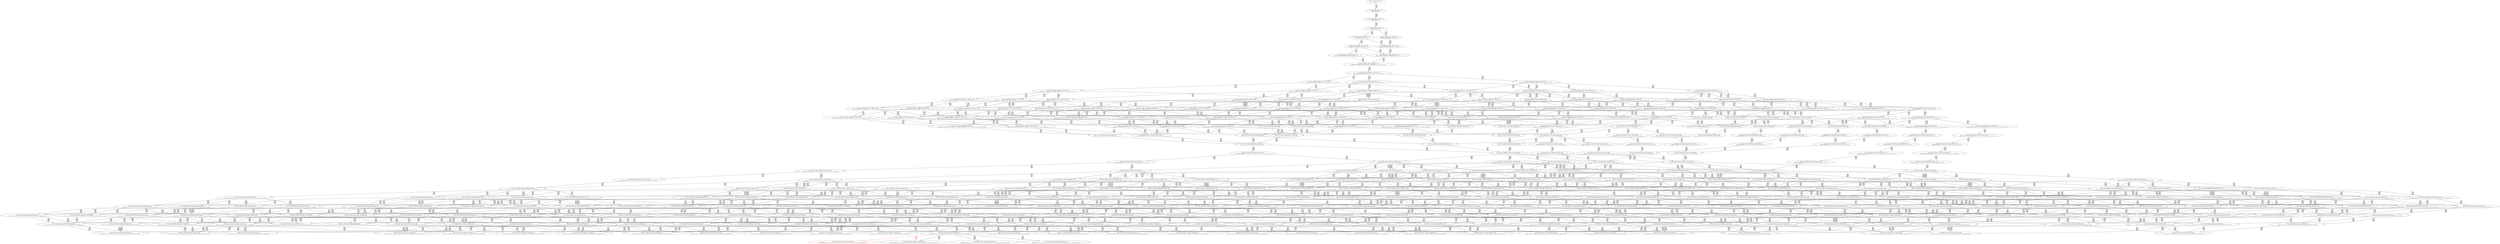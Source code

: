 digraph {
	S0[label="S0: [0, 0] [0, 0] [0, 0] [0, 0] \n{}{}"];
	S1[label="S1: [0, 0] [0, 0] [0, 0] [49, 62] \n{T0J0:49-62}{1}"];
	S2[label="S2: [49, 49] [49, 49] [49, 62] [53, 68] \n{T0J1:53-68}{1, 2}"];
	S3[label="S3: [49, 49] [49, 62] [53, 68] [62, 79] \n{T0J2:62-79}{1, 2, 3}"];
	S4[label="S4: [62, 62] [62, 62] [62, 68] [125, 141] \n{T0J3:125-141}{1, 2, 3, 4}"];
	S5[label="S5: [49, 62] [53, 68] [62, 79] [88, 111] \n{T0J2:62-79, T0J10:88-111}{1, 2, 3, 11}"];
	S6[label="S6: [62, 62] [62, 68] [104, 115] [125, 141] \n{T0J3:125-141, T0J6:104-115}{1, 2, 3, 4, 7}"];
	S7[label="S7: [62, 68] [62, 79] [88, 111] [125, 158] \n{T0J3:125-158, T0J10:88-111}{1, 2, 3, 4, 11}"];
	S8[label="S8: [62, 68] [104, 115] [125, 141] [135, 154] \n{T0J3:125-141, T0J6:104-115, T0J7:135-154}{1, 2, 3, 4, 7, 8}"];
	S9[label="S9: [62, 79] [88, 111] [104, 132] [125, 158] \n{T0J3:125-158, T0J6:104-132, T0J10:88-111}{1, 2, 3, 4, 7, 11}"];
	S10[label="S10: [88, 115] [104, 132] [125, 158] [135, 171] \n{T0J3:125-158, T0J6:104-132, T0J7:135-171, T0J10:88-117}{1, 2, 3, 4, 7, 8, 11}"];
	S11[label="S11: [104, 132] [125, 158] [132, 171] [135, 172] \n{T0J3:125-158, T0J7:135-171, T0J11:132-172}{1, 2, 3, 4, 7, 8, 11, 12}"];
	S12[label="S12: [125, 132] [132, 171] [135, 171] [156, 172] \n{T0J4:156-171, T0J7:135-171, T0J11:132-172}{1, 2, 3, 4, 5, 7, 8, 11, 12}"];
	S13[label="S13: [132, 132] [132, 158] [135, 171] [177, 189] \n{T0J7:135-171, T0J12:177-189}{1, 2, 3, 4, 7, 8, 11, 12, 13}"];
	S14[label="S14: [125, 158] [132, 171] [135, 172] [180, 227] \n{T0J7:135-171, T0J11:132-172, T0J15:180-227}{1, 2, 3, 4, 7, 8, 11, 12, 16}"];
	S15[label="S15: [132, 171] [135, 171] [156, 172] [169, 187] \n{T0J4:156-171, T0J5:169-187, T0J7:135-171, T0J11:132-172}{1, 2, 3, 4, 5, 6, 7, 8, 11, 12}"];
	S16[label="S16: [132, 158] [135, 171] [156, 171] [177, 189] \n{T0J4:156-171, T0J7:135-171, T0J12:177-189}{1, 2, 3, 4, 5, 7, 8, 11, 12, 13}"];
	S17[label="S17: [132, 171] [135, 172] [156, 197] [180, 227] \n{T0J4:156-197, T0J15:180-227}{1, 2, 3, 4, 5, 7, 8, 11, 12, 16}"];
	S18[label="S18: [132, 135] [134, 158] [135, 171] [177, 189] \n{T0J7:135-171, T0J12:177-189, T0J13:134-135}{1, 2, 3, 4, 7, 8, 11, 12, 13, 14}"];
	S19[label="S19: [132, 158] [135, 171] [177, 214] [180, 227] \n{T0J12:177-214, T0J15:180-227}{1, 2, 3, 4, 7, 8, 11, 12, 13, 16}"];
	S20[label="S20: [135, 157] [135, 172] [179, 213] [180, 227] \n{T0J8:179-213, T0J15:180-227}{1, 2, 3, 4, 7, 8, 9, 11, 12, 16}"];
	S21[label="S21: [132, 171] [135, 172] [169, 213] [180, 227] \n{T0J15:180-227, T0J20:169-213}{1, 2, 3, 4, 7, 8, 11, 12, 16, 21}"];
	S22[label="S22: [135, 171] [156, 172] [169, 187] [179, 227] \n{T0J8:179-227}{1, 2, 3, 4, 5, 6, 7, 8, 9, 11, 12}"];
	S23[label="S23: [135, 171] [156, 171] [169, 189] [177, 227] \n{T0J12:177-227}{1, 2, 3, 4, 5, 6, 7, 8, 11, 12, 13}"];
	S24[label="S24: [135, 172] [156, 197] [169, 226] [180, 265] \n{T0J15:180-265}{1, 2, 3, 4, 5, 6, 7, 8, 11, 12, 16}"];
	S25[label="S25: [135, 157] [156, 171] [177, 189] [179, 213] \n{T0J8:179-213, T0J12:177-189}{1, 2, 3, 4, 5, 7, 8, 9, 11, 12, 13}"];
	S26[label="S26: [134, 160] [135, 171] [156, 174] [177, 189] \n{T0J12:177-189}{1, 2, 3, 4, 5, 7, 8, 11, 12, 13, 14}"];
	S27[label="S27: [135, 172] [156, 197] [177, 214] [180, 252] \n{T0J12:177-214, T0J15:180-252}{1, 2, 3, 4, 5, 7, 8, 11, 12, 13, 16}"];
	S28[label="S28: [135, 172] [156, 197] [179, 213] [180, 227] \n{T0J8:179-213, T0J15:180-227}{1, 2, 3, 4, 5, 7, 8, 9, 11, 12, 16}"];
	S29[label="S29: [135, 172] [156, 210] [169, 213] [180, 227] \n{T0J15:180-227}{1, 2, 3, 4, 5, 7, 8, 11, 12, 16, 21}"];
	S30[label="S30: [135, 135] [135, 158] [177, 189] [179, 191] \n{T0J8:179-191, T0J12:177-189}{1, 2, 3, 4, 7, 8, 9, 11, 12, 13, 14}"];
	S31[label="S31: [134, 142] [135, 158] [137, 171] [177, 189] \n{T0J7:135-171, T0J12:177-189, T0J14:137-142}{1, 2, 3, 4, 7, 8, 11, 12, 13, 14, 15}"];
	S32[label="S32: [134, 160] [135, 171] [177, 214] [180, 230] \n{T0J12:177-214, T0J15:180-230}{1, 2, 3, 4, 7, 8, 11, 12, 13, 14, 16}"];
	S33[label="S33: [135, 172] [177, 213] [179, 214] [180, 227] \n{T0J8:179-213, T0J12:177-214, T0J15:180-227}{1, 2, 3, 4, 7, 8, 9, 11, 12, 13, 16}"];
	S34[label="S34: [135, 172] [169, 213] [177, 214] [180, 227] \n{T0J12:177-214, T0J15:180-227, T0J20:169-213}{1, 2, 3, 4, 7, 8, 11, 12, 13, 16, 21}"];
	S35[label="S35: [135, 172] [179, 213] [180, 227] [195, 232] \n{T0J8:179-213, T0J9:195-232, T0J15:180-227}{1, 2, 3, 4, 7, 8, 9, 10, 11, 12, 16}"];
	S36[label="S36: [135, 172] [169, 213] [179, 213] [180, 227] \n{T0J8:179-213, T0J15:180-227, T0J20:169-213}{1, 2, 3, 4, 7, 8, 9, 11, 12, 16, 21}"];
	S37[label="S37: [156, 172] [169, 187] [179, 227] [195, 246] \n{T0J8:179-227, T0J9:195-246}{1, 2, 3, 4, 5, 6, 7, 8, 9, 10, 11, 12}"];
	S38[label="S38: [156, 172] [169, 189] [177, 227] [179, 227] \n{T0J8:179-227, T0J12:177-227}{1, 2, 3, 4, 5, 6, 7, 8, 9, 11, 12, 13}"];
	S39[label="S39: [156, 197] [169, 226] [179, 228] [180, 265] \n{T0J8:179-228, T0J15:180-265}{1, 2, 3, 4, 5, 6, 7, 8, 9, 11, 12, 16}"];
	S40[label="S40: [135, 171] [156, 174] [169, 189] [177, 227] \n{T0J12:177-227}{1, 2, 3, 4, 5, 6, 7, 8, 11, 12, 13, 14}"];
	S41[label="S41: [156, 197] [169, 226] [177, 227] [180, 265] \n{T0J12:177-227, T0J15:180-265}{1, 2, 3, 4, 5, 6, 7, 8, 11, 12, 13, 16}"];
	S42[label="S42: [156, 210] [169, 226] [179, 227] [180, 265] \n{T0J15:180-265}{1, 2, 3, 4, 5, 6, 7, 8, 11, 12, 16, 21}"];
	S43[label="S43: [156, 171] [177, 189] [179, 213] [195, 232] \n{T0J8:179-213, T0J9:195-232, T0J12:177-189}{1, 2, 3, 4, 5, 7, 8, 9, 10, 11, 12, 13}"];
	S44[label="S44: [135, 171] [156, 174] [177, 189] [179, 213] \n{T0J8:179-213, T0J12:177-189}{1, 2, 3, 4, 5, 7, 8, 9, 11, 12, 13, 14}"];
	S45[label="S45: [156, 211] [177, 213] [179, 214] [180, 252] \n{T0J8:179-213, T0J12:177-214, T0J15:180-252}{1, 2, 3, 4, 5, 7, 8, 9, 11, 12, 13, 16}"];
	S46[label="S46: [135, 164] [137, 171] [156, 181] [177, 189] \n{T0J12:177-189}{1, 2, 3, 4, 5, 7, 8, 11, 12, 13, 14, 15}"];
	S47[label="S47: [135, 171] [156, 199] [177, 214] [180, 252] \n{T0J12:177-214, T0J15:180-252}{1, 2, 3, 4, 5, 7, 8, 11, 12, 13, 14, 16}"];
	S48[label="S48: [156, 211] [169, 213] [177, 214] [180, 252] \n{T0J12:177-214, T0J15:180-252}{1, 2, 3, 4, 5, 7, 8, 11, 12, 13, 16, 21}"];
	S49[label="S49: [156, 211] [179, 213] [180, 227] [195, 232] \n{T0J8:179-213, T0J9:195-232, T0J15:180-227}{1, 2, 3, 4, 5, 7, 8, 9, 10, 11, 12, 16}"];
	S50[label="S50: [156, 211] [169, 213] [179, 213] [180, 227] \n{T0J8:179-213, T0J15:180-227}{1, 2, 3, 4, 5, 7, 8, 9, 11, 12, 16, 21}"];
	S51[label="S51: [135, 158] [177, 189] [179, 191] [195, 210] \n{T0J8:179-191, T0J9:195-210, T0J12:177-189}{1, 2, 3, 4, 7, 8, 9, 10, 11, 12, 13, 14}"];
	S52[label="S52: [135, 142] [137, 158] [177, 189] [179, 198] \n{T0J8:179-198, T0J12:177-189}{1, 2, 3, 4, 7, 8, 9, 11, 12, 13, 14, 15}"];
	S53[label="S53: [135, 171] [177, 213] [179, 214] [180, 230] \n{T0J8:179-213, T0J12:177-214, T0J15:180-230}{1, 2, 3, 4, 7, 8, 9, 11, 12, 13, 14, 16}"];
	S54[label="S54: [135, 164] [137, 171] [177, 214] [180, 237] \n{T0J12:177-214, T0J15:180-237}{1, 2, 3, 4, 7, 8, 11, 12, 13, 14, 15, 16}"];
	S55[label="S55: [135, 171] [169, 213] [177, 214] [180, 230] \n{T0J12:177-214, T0J15:180-230, T0J20:169-213}{1, 2, 3, 4, 7, 8, 11, 12, 13, 14, 16, 21}"];
	S56[label="S56: [177, 213] [179, 214] [180, 227] [195, 232] \n{T0J8:179-213, T0J9:195-232, T0J12:177-214, T0J15:180-227}{1, 2, 3, 4, 7, 8, 9, 10, 11, 12, 13, 16}"];
	S57[label="S57: [169, 213] [177, 213] [179, 214] [180, 227] \n{T0J8:179-213, T0J12:177-214, T0J15:180-227, T0J20:169-213}{1, 2, 3, 4, 7, 8, 9, 11, 12, 13, 16, 21}"];
	S58[label="S58: [169, 213] [179, 213] [180, 227] [195, 232] \n{T0J8:179-213, T0J9:195-232, T0J15:180-227, T0J20:169-213}{1, 2, 3, 4, 7, 8, 9, 10, 11, 12, 16, 21}"];
	S59[label="S59: [169, 189] [177, 227] [179, 229] [200, 247] \n{T0J8:179-227, T0J9:195-247, T0J12:177-229}{1, 2, 3, 4, 5, 6, 7, 8, 9, 10, 11, 12, 13}"];
	S60[label="S60: [169, 226] [179, 228] [180, 265] [200, 272] \n{}{1, 2, 3, 4, 5, 6, 7, 8, 9, 10, 11, 12, 16}"];
	S61[label="S61: [156, 174] [169, 189] [177, 227] [179, 227] \n{T0J8:179-227, T0J12:177-227}{1, 2, 3, 4, 5, 6, 7, 8, 9, 11, 12, 13, 14}"];
	S62[label="S62: [169, 226] [177, 227] [179, 253] [200, 266] \n{}{1, 2, 3, 4, 5, 6, 7, 8, 9, 11, 12, 13, 16}"];
	S63[label="S63: [169, 226] [179, 227] [180, 265] [200, 266] \n{}{1, 2, 3, 4, 5, 6, 7, 8, 9, 11, 12, 16, 21}"];
	S64[label="S64: [137, 174] [156, 181] [169, 189] [177, 227] \n{T0J12:177-227}{1, 2, 3, 4, 5, 6, 7, 8, 11, 12, 13, 14, 15}"];
	S65[label="S65: [156, 199] [169, 226] [177, 227] [180, 265] \n{T0J12:177-227, T0J15:180-265}{1, 2, 3, 4, 5, 6, 7, 8, 11, 12, 13, 14, 16}"];
	S66[label="S66: [169, 226] [177, 227] [180, 252] [200, 266] \n{}{1, 2, 3, 4, 5, 6, 7, 8, 11, 12, 13, 16, 21}"];
	S67[label="S67: [169, 226] [179, 227] [180, 234] [220, 265] \n{T0J15:180-265, T0J21:220-234}{1, 2, 3, 4, 5, 6, 7, 8, 11, 12, 16, 21, 22}"];
	S68[label="S68: [169, 186] [179, 226] [180, 227] [181, 265] \n{T0J15:180-265, T0J24:181-186}{1, 2, 3, 4, 5, 6, 7, 8, 11, 12, 16, 21, 25}"];
	S69[label="S69: [156, 189] [177, 191] [179, 213] [195, 232] \n{T0J8:179-213, T0J9:195-232, T0J12:177-189}{1, 2, 3, 4, 5, 7, 8, 9, 10, 11, 12, 13, 14}"];
	S70[label="S70: [177, 214] [179, 227] [180, 232] [201, 252] \n{}{1, 2, 3, 4, 5, 7, 8, 9, 10, 11, 12, 13, 16}"];
	S71[label="S71: [137, 171] [156, 181] [177, 189] [179, 213] \n{T0J8:179-213, T0J12:177-189}{1, 2, 3, 4, 5, 7, 8, 9, 11, 12, 13, 14, 15}"];
	S72[label="S72: [156, 210] [177, 213] [179, 214] [180, 252] \n{T0J8:179-213, T0J12:177-214, T0J15:180-252}{1, 2, 3, 4, 5, 7, 8, 9, 11, 12, 13, 14, 16}"];
	S73[label="S73: [169, 213] [177, 214] [180, 227] [200, 252] \n{}{1, 2, 3, 4, 5, 7, 8, 9, 11, 12, 13, 16, 21}"];
	S74[label="S74: [137, 171] [156, 203] [177, 214] [180, 252] \n{T0J12:177-214, T0J15:180-252}{1, 2, 3, 4, 5, 7, 8, 11, 12, 13, 14, 15, 16}"];
	S75[label="S75: [156, 210] [169, 213] [177, 214] [180, 252] \n{T0J12:177-214, T0J15:180-252}{1, 2, 3, 4, 5, 7, 8, 11, 12, 13, 14, 16, 21}"];
	S76[label="S76: [169, 213] [179, 227] [180, 232] [200, 252] \n{}{1, 2, 3, 4, 5, 7, 8, 9, 10, 11, 12, 16, 21}"];
	S77[label="S77: [137, 164] [177, 189] [179, 198] [195, 217] \n{T0J8:179-198, T0J9:195-217, T0J12:177-189}{1, 2, 3, 4, 7, 8, 9, 10, 11, 12, 13, 14, 15}"];
	S78[label="S78: [177, 213] [179, 214] [180, 230] [195, 252] \n{T0J8:179-213, T0J9:195-232, T0J12:177-214, T0J15:180-252}{1, 2, 3, 4, 7, 8, 9, 10, 11, 12, 13, 14, 16}"];
	S79[label="S79: [137, 171] [177, 213] [179, 214] [180, 237] \n{T0J8:179-213, T0J12:177-214, T0J15:180-237}{1, 2, 3, 4, 7, 8, 9, 11, 12, 13, 14, 15, 16}"];
	S80[label="S80: [169, 213] [177, 213] [179, 214] [180, 230] \n{T0J8:179-213, T0J12:177-214, T0J15:180-230, T0J20:169-213}{1, 2, 3, 4, 7, 8, 9, 11, 12, 13, 14, 16, 21}"];
	S81[label="S81: [137, 171] [169, 213] [177, 214] [180, 237] \n{T0J12:177-214, T0J15:180-237, T0J20:169-213}{1, 2, 3, 4, 7, 8, 11, 12, 13, 14, 15, 16, 21}"];
	S82[label="S82: [169, 192] [177, 227] [179, 232] [200, 249] \n{T0J9:195-249}{1, 2, 3, 4, 5, 6, 7, 8, 9, 10, 11, 12, 13, 14}"];
	S83[label="S83: [177, 228] [179, 265] [200, 272] [214, 301] \n{}{1, 2, 3, 4, 5, 6, 7, 8, 9, 10, 11, 12, 13, 16}"];
	S84[label="S84: [179, 227] [180, 265] [200, 266] [213, 301] \n{}{1, 2, 3, 4, 5, 6, 7, 8, 9, 10, 11, 12, 16, 21}"];
	S85[label="S85: [156, 181] [169, 189] [177, 227] [179, 230] \n{T0J8:179-230, T0J12:177-227}{1, 2, 3, 4, 5, 6, 7, 8, 9, 11, 12, 13, 14, 15}"];
	S86[label="S86: [169, 226] [177, 227] [179, 255] [200, 266] \n{}{1, 2, 3, 4, 5, 6, 7, 8, 9, 11, 12, 13, 14, 16}"];
	S87[label="S87: [177, 227] [179, 252] [200, 266] [213, 282] \n{}{1, 2, 3, 4, 5, 6, 7, 8, 9, 11, 12, 13, 16, 21}"];
	S88[label="S88: [179, 227] [180, 234] [200, 265] [220, 282] \n{}{1, 2, 3, 4, 5, 6, 7, 8, 9, 11, 12, 16, 21, 22}"];
	S89[label="S89: [179, 226] [180, 227] [181, 265] [200, 266] \n{}{1, 2, 3, 4, 5, 6, 7, 8, 9, 11, 12, 16, 21, 25}"];
	S90[label="S90: [156, 203] [169, 226] [177, 227] [180, 265] \n{T0J12:177-227, T0J15:180-265}{1, 2, 3, 4, 5, 6, 7, 8, 11, 12, 13, 14, 15, 16}"];
	S91[label="S91: [169, 226] [177, 227] [180, 252] [200, 266] \n{}{1, 2, 3, 4, 5, 6, 7, 8, 11, 12, 13, 14, 16, 21}"];
	S92[label="S92: [177, 227] [180, 234] [200, 252] [220, 266] \n{T0J21:220-234}{1, 2, 3, 4, 5, 6, 7, 8, 11, 12, 13, 16, 21, 22}"];
	S93[label="S93: [177, 226] [180, 227] [181, 252] [200, 266] \n{T0J24:181-186}{1, 2, 3, 4, 5, 6, 7, 8, 11, 12, 13, 16, 21, 25}"];
	S94[label="S94: [179, 201] [180, 227] [193, 234] [220, 265] \n{T0J15:180-265, T0J21:220-234, T0J22:193-201}{1, 2, 3, 4, 5, 6, 7, 8, 11, 12, 16, 21, 22, 23}"];
	S95[label="S95: [179, 226] [180, 227] [181, 234] [220, 265] \n{T0J15:180-265, T0J21:220-234, T0J24:181-186}{1, 2, 3, 4, 5, 6, 7, 8, 11, 12, 16, 21, 22, 25}"];
	S96[label="S96: [156, 189] [177, 198] [179, 213] [195, 232] \n{T0J8:179-213, T0J9:195-232, T0J12:177-189}{1, 2, 3, 4, 5, 7, 8, 9, 10, 11, 12, 13, 14, 15}"];
	S97[label="S97: [177, 214] [179, 230] [180, 252] [208, 252] \n{}{1, 2, 3, 4, 5, 7, 8, 9, 10, 11, 12, 13, 14, 16}"];
	S98[label="S98: [156, 210] [177, 213] [179, 214] [180, 252] \n{T0J8:179-213, T0J12:177-214, T0J15:180-252}{1, 2, 3, 4, 5, 7, 8, 9, 11, 12, 13, 14, 15, 16}"];
	S99[label="S99: [169, 213] [177, 214] [180, 230] [200, 252] \n{}{1, 2, 3, 4, 5, 7, 8, 9, 11, 12, 13, 14, 16, 21}"];
	S100[label="S100: [156, 210] [169, 213] [177, 214] [180, 252] \n{T0J12:177-214, T0J15:180-252}{1, 2, 3, 4, 5, 7, 8, 11, 12, 13, 14, 15, 16, 21}"];
	S101[label="S101: [177, 213] [179, 214] [180, 232] [197, 252] \n{T0J8:179-213, T0J9:195-232, T0J12:177-214, T0J15:180-252}{1, 2, 3, 4, 7, 8, 9, 10, 11, 12, 13, 14, 15, 16}"];
	S102[label="S102: [169, 213] [177, 213] [180, 214] [181, 237] \n{T0J8:179-213, T0J12:177-214, T0J15:180-237, T0J20:169-213}{1, 2, 3, 4, 7, 8, 9, 11, 12, 13, 14, 15, 16, 21}"];
	S103[label="S103: [169, 199] [177, 227] [179, 232] [200, 256] \n{T0J9:195-256}{1, 2, 3, 4, 5, 6, 7, 8, 9, 10, 11, 12, 13, 14, 15}"];
	S104[label="S104: [177, 231] [179, 265] [200, 272] [214, 301] \n{}{1, 2, 3, 4, 5, 6, 7, 8, 9, 10, 11, 12, 13, 14, 16}"];
	S105[label="S105: [179, 265] [200, 266] [213, 284] [224, 302] \n{}{1, 2, 3, 4, 5, 6, 7, 8, 9, 10, 11, 12, 13, 16, 21}"];
	S106[label="S106: [169, 226] [177, 227] [179, 259] [200, 266] \n{}{1, 2, 3, 4, 5, 6, 7, 8, 9, 11, 12, 13, 14, 15, 16}"];
	S107[label="S107: [177, 227] [179, 252] [200, 266] [213, 282] \n{}{1, 2, 3, 4, 5, 6, 7, 8, 9, 11, 12, 13, 14, 16, 21}"];
	S108[label="S108: [180, 234] [200, 265] [220, 282] [239, 302] \n{T0J9:239-302}{1, 2, 3, 4, 5, 6, 7, 8, 9, 10, 11, 12, 16, 21, 22}"];
	S109[label="S109: [180, 227] [181, 265] [200, 266] [239, 301] \n{T0J9:239-301}{1, 2, 3, 4, 5, 6, 7, 8, 9, 10, 11, 12, 16, 21, 25}"];
	S110[label="S110: [169, 226] [177, 227] [180, 252] [200, 266] \n{}{1, 2, 3, 4, 5, 6, 7, 8, 11, 12, 13, 14, 15, 16, 21}"];
	S111[label="S111: [177, 227] [180, 234] [200, 252] [220, 266] \n{T0J21:220-234}{1, 2, 3, 4, 5, 6, 7, 8, 11, 12, 13, 14, 16, 21, 22}"];
	S112[label="S112: [177, 186] [180, 227] [181, 252] [200, 266] \n{T0J24:181-186}{1, 2, 3, 4, 5, 6, 7, 8, 11, 12, 13, 14, 16, 21, 25}"];
	S113[label="S113: [180, 234] [200, 252] [220, 266] [221, 283] \n{T0J8:221-283}{1, 2, 3, 4, 5, 6, 7, 8, 9, 11, 12, 13, 16, 21, 22}"];
	S114[label="S114: [180, 227] [181, 252] [200, 266] [221, 282] \n{T0J8:221-282}{1, 2, 3, 4, 5, 6, 7, 8, 9, 11, 12, 13, 16, 21, 25}"];
	S115[label="S115: [180, 227] [193, 234] [220, 257] [223, 265] \n{T0J8:223-257, T0J21:220-234}{1, 2, 3, 4, 5, 6, 7, 8, 9, 11, 12, 16, 21, 22, 23}"];
	S116[label="S116: [180, 227] [181, 234] [220, 265] [223, 282] \n{T0J8:223-282}{1, 2, 3, 4, 5, 6, 7, 8, 9, 11, 12, 16, 21, 22, 25}"];
	S117[label="S117: [177, 214] [179, 232] [180, 252] [208, 252] \n{}{1, 2, 3, 4, 5, 7, 8, 9, 10, 11, 12, 13, 14, 15, 16}"];
	S118[label="S118: [169, 213] [177, 214] [180, 237] [200, 252] \n{}{1, 2, 3, 4, 5, 7, 8, 9, 11, 12, 13, 14, 15, 16, 21}"];
	S119[label="S119: [177, 238] [179, 265] [200, 272] [214, 301] \n{}{1, 2, 3, 4, 5, 6, 7, 8, 9, 10, 11, 12, 13, 14, 15, 16}"];
	S120[label="S120: [179, 266] [200, 268] [213, 284] [224, 302] \n{}{1, 2, 3, 4, 5, 6, 7, 8, 9, 10, 11, 12, 13, 14, 16, 21}"];
	S121[label="S121: [177, 227] [179, 252] [200, 266] [213, 282] \n{}{1, 2, 3, 4, 5, 6, 7, 8, 9, 11, 12, 13, 14, 15, 16, 21}"];
	S122[label="S122: [200, 265] [220, 282] [221, 291] [239, 309] \n{T0J9:239-309}{1, 2, 3, 4, 5, 6, 7, 8, 9, 10, 11, 12, 13, 16, 21, 22}"];
	S123[label="S123: [181, 265] [200, 266] [221, 284] [239, 302] \n{T0J9:239-302}{1, 2, 3, 4, 5, 6, 7, 8, 9, 10, 11, 12, 13, 16, 21, 25}"];
	S124[label="S124: [177, 227] [180, 234] [200, 252] [220, 266] \n{T0J21:220-234}{1, 2, 3, 4, 5, 6, 7, 8, 11, 12, 13, 14, 15, 16, 21, 22}"];
	S125[label="S125: [177, 186] [180, 227] [181, 252] [200, 266] \n{T0J24:181-186}{1, 2, 3, 4, 5, 6, 7, 8, 11, 12, 13, 14, 15, 16, 21, 25}"];
	S126[label="S126: [180, 234] [200, 252] [220, 266] [221, 283] \n{T0J8:221-283}{1, 2, 3, 4, 5, 6, 7, 8, 9, 11, 12, 13, 14, 16, 21, 22}"];
	S127[label="S127: [180, 227] [181, 242] [200, 252] [221, 266] \n{T0J8:221-242}{1, 2, 3, 4, 5, 6, 7, 8, 9, 11, 12, 13, 14, 16, 21, 25}"];
	S128[label="S128: [193, 234] [220, 257] [223, 265] [240, 302] \n{T0J9:240-302}{1, 2, 3, 4, 5, 6, 7, 8, 9, 10, 11, 12, 16, 21, 22, 23}"];
	S129[label="S129: [181, 234] [220, 265] [223, 282] [240, 302] \n{T0J9:240-302}{1, 2, 3, 4, 5, 6, 7, 8, 9, 10, 11, 12, 16, 21, 22, 25}"];
	S130[label="S130: [180, 265] [200, 272] [214, 301] [245, 320] \n{T0J16:245-320}{1, 2, 3, 4, 5, 6, 7, 8, 9, 10, 11, 12, 13, 14, 15, 16, 17}"];
	S131[label="S131: [179, 268] [200, 273] [213, 294] [221, 302] \n{}{1, 2, 3, 4, 5, 6, 7, 8, 9, 10, 11, 12, 13, 14, 15, 16, 21}"];
	S132[label="S132: [200, 268] [220, 282] [221, 291] [239, 309] \n{}{1, 2, 3, 4, 5, 6, 7, 8, 9, 10, 11, 12, 13, 14, 16, 21, 22}"];
	S133[label="S133: [181, 266] [200, 268] [221, 284] [239, 302] \n{}{1, 2, 3, 4, 5, 6, 7, 8, 9, 10, 11, 12, 13, 14, 16, 21, 25}"];
	S134[label="S134: [180, 234] [200, 252] [220, 266] [221, 283] \n{T0J8:221-283}{1, 2, 3, 4, 5, 6, 7, 8, 9, 11, 12, 13, 14, 15, 16, 21, 22}"];
	S135[label="S135: [180, 227] [181, 242] [200, 252] [221, 266] \n{T0J8:221-242}{1, 2, 3, 4, 5, 6, 7, 8, 9, 11, 12, 13, 14, 15, 16, 21, 25}"];
	S136[label="S136: [220, 257] [223, 265] [238, 291] [240, 302] \n{T0J9:240-302, T0J12:238-291}{1, 2, 3, 4, 5, 6, 7, 8, 9, 10, 11, 12, 13, 16, 21, 22, 23}"];
	S137[label="S137: [220, 265] [223, 282] [226, 291] [240, 302] \n{T0J9:240-302, T0J12:226-291}{1, 2, 3, 4, 5, 6, 7, 8, 9, 10, 11, 12, 13, 16, 21, 22, 25}"];
	S138[label="S138: [180, 266] [200, 272] [214, 301] [245, 320] \n{T0J17:180-266}{1, 2, 3, 4, 5, 6, 7, 8, 9, 10, 11, 12, 13, 14, 15, 16, 17, 18}"];
	S139[label="S139: [200, 273] [213, 301] [221, 320] [245, 351] \n{}{1, 2, 3, 4, 5, 6, 7, 8, 9, 10, 11, 12, 13, 14, 15, 16, 17, 21}"];
	S140[label="S140: [200, 275] [213, 294] [221, 302] [230, 333] \n{}{1, 2, 3, 4, 5, 6, 7, 8, 9, 10, 11, 12, 13, 14, 15, 16, 21, 22}"];
	S141[label="S141: [181, 273] [200, 285] [213, 294] [221, 302] \n{}{1, 2, 3, 4, 5, 6, 7, 8, 9, 10, 11, 12, 13, 14, 15, 16, 21, 25}"];
	S142[label="S142: [200, 273] [213, 293] [215, 294] [221, 302] \n{T0J25:215-293}{1, 2, 3, 4, 5, 6, 7, 8, 9, 10, 11, 12, 13, 14, 15, 16, 21, 26}"];
	S143[label="S143: [200, 273] [213, 294] [221, 302] [243, 348] \n{T0J26:243-348}{1, 2, 3, 4, 5, 6, 7, 8, 9, 10, 11, 12, 13, 14, 15, 16, 21, 27}"];
	S144[label="S144: [222, 260] [223, 265] [238, 291] [240, 302] \n{T0J13:222-260}{1, 2, 3, 4, 5, 6, 7, 8, 9, 10, 11, 12, 13, 14, 16, 21, 22, 23}"];
	S145[label="S145: [222, 268] [223, 282] [226, 291] [240, 302] \n{T0J13:222-268}{1, 2, 3, 4, 5, 6, 7, 8, 9, 10, 11, 12, 13, 14, 16, 21, 22, 25}"];
	S146[label="S146: [200, 272] [207, 300] [214, 301] [245, 320] \n{T0J18:207-300}{1, 2, 3, 4, 5, 6, 7, 8, 9, 10, 11, 12, 13, 14, 15, 16, 17, 18, 19}"];
	S147[label="S147: [200, 274] [213, 301] [221, 320] [245, 351] \n{}{1, 2, 3, 4, 5, 6, 7, 8, 9, 10, 11, 12, 13, 14, 15, 16, 17, 18, 21}"];
	S148[label="S148: [213, 301] [221, 320] [230, 337] [251, 357] \n{}{1, 2, 3, 4, 5, 6, 7, 8, 9, 10, 11, 12, 13, 14, 15, 16, 17, 21, 22}"];
	S149[label="S149: [200, 289] [213, 301] [221, 320] [245, 373] \n{}{1, 2, 3, 4, 5, 6, 7, 8, 9, 10, 11, 12, 13, 14, 15, 16, 17, 21, 25}"];
	S150[label="S150: [213, 293] [215, 301] [221, 320] [245, 355] \n{}{1, 2, 3, 4, 5, 6, 7, 8, 9, 10, 11, 12, 13, 14, 15, 16, 17, 21, 26}"];
	S151[label="S151: [213, 301] [221, 320] [243, 348] [264, 355] \n{}{1, 2, 3, 4, 5, 6, 7, 8, 9, 10, 11, 12, 13, 14, 15, 16, 17, 21, 27}"];
	S152[label="S152: [213, 294] [221, 302] [224, 306] [230, 333] \n{}{1, 2, 3, 4, 5, 6, 7, 8, 9, 10, 11, 12, 13, 14, 15, 16, 21, 22, 23}"];
	S153[label="S153: [200, 291] [213, 294] [221, 302] [230, 355] \n{}{1, 2, 3, 4, 5, 6, 7, 8, 9, 10, 11, 12, 13, 14, 15, 16, 21, 22, 25}"];
	S154[label="S154: [213, 293] [215, 294] [221, 302] [230, 337] \n{}{1, 2, 3, 4, 5, 6, 7, 8, 9, 10, 11, 12, 13, 14, 15, 16, 21, 22, 26}"];
	S155[label="S155: [213, 294] [221, 302] [230, 337] [251, 348] \n{}{1, 2, 3, 4, 5, 6, 7, 8, 9, 10, 11, 12, 13, 14, 15, 16, 21, 22, 27}"];
	S156[label="S156: [200, 289] [213, 294] [215, 302] [221, 316] \n{}{1, 2, 3, 4, 5, 6, 7, 8, 9, 10, 11, 12, 13, 14, 15, 16, 21, 25, 26}"];
	S157[label="S157: [200, 289] [213, 294] [221, 302] [243, 371] \n{}{1, 2, 3, 4, 5, 6, 7, 8, 9, 10, 11, 12, 13, 14, 15, 16, 21, 25, 27}"];
	S158[label="S158: [213, 293] [215, 294] [221, 302] [243, 348] \n{}{1, 2, 3, 4, 5, 6, 7, 8, 9, 10, 11, 12, 13, 14, 15, 16, 21, 26, 27}"];
	S159[label="S159: [207, 300] [214, 301] [231, 311] [245, 320] \n{T0J19:231-311}{1, 2, 3, 4, 5, 6, 7, 8, 9, 10, 11, 12, 13, 14, 15, 16, 17, 18, 19, 20}"];
	S160[label="S160: [207, 301] [214, 308] [227, 320] [245, 351] \n{}{1, 2, 3, 4, 5, 6, 7, 8, 9, 10, 11, 12, 13, 14, 15, 16, 17, 18, 19, 21}"];
	S161[label="S161: [213, 302] [221, 320] [230, 338] [251, 357] \n{}{1, 2, 3, 4, 5, 6, 7, 8, 9, 10, 11, 12, 13, 14, 15, 16, 17, 18, 21, 22}"];
	S162[label="S162: [200, 292] [213, 301] [221, 320] [245, 373] \n{}{1, 2, 3, 4, 5, 6, 7, 8, 9, 10, 11, 12, 13, 14, 15, 16, 17, 18, 21, 25}"];
	S163[label="S163: [213, 294] [215, 301] [221, 320] [245, 355] \n{}{1, 2, 3, 4, 5, 6, 7, 8, 9, 10, 11, 12, 13, 14, 15, 16, 17, 18, 21, 26}"];
	S164[label="S164: [213, 302] [221, 320] [243, 348] [264, 355] \n{}{1, 2, 3, 4, 5, 6, 7, 8, 9, 10, 11, 12, 13, 14, 15, 16, 17, 18, 21, 27}"];
	S165[label="S165: [221, 320] [224, 324] [230, 337] [251, 376] \n{}{1, 2, 3, 4, 5, 6, 7, 8, 9, 10, 11, 12, 13, 14, 15, 16, 17, 21, 22, 23}"];
	S166[label="S166: [213, 309] [221, 320] [230, 355] [251, 373] \n{}{1, 2, 3, 4, 5, 6, 7, 8, 9, 10, 11, 12, 13, 14, 15, 16, 17, 21, 22, 25}"];
	S167[label="S167: [215, 301] [221, 320] [230, 355] [251, 375] \n{}{1, 2, 3, 4, 5, 6, 7, 8, 9, 10, 11, 12, 13, 14, 15, 16, 17, 21, 22, 26}"];
	S168[label="S168: [221, 320] [230, 348] [251, 355] [264, 376] \n{}{1, 2, 3, 4, 5, 6, 7, 8, 9, 10, 11, 12, 13, 14, 15, 16, 17, 21, 22, 27}"];
	S169[label="S169: [213, 301] [215, 316] [221, 320] [245, 373] \n{}{1, 2, 3, 4, 5, 6, 7, 8, 9, 10, 11, 12, 13, 14, 15, 16, 17, 21, 25, 26}"];
	S170[label="S170: [213, 309] [221, 320] [243, 371] [264, 376] \n{}{1, 2, 3, 4, 5, 6, 7, 8, 9, 10, 11, 12, 13, 14, 15, 16, 17, 21, 25, 27}"];
	S171[label="S171: [215, 301] [221, 320] [243, 348] [264, 375] \n{}{1, 2, 3, 4, 5, 6, 7, 8, 9, 10, 11, 12, 13, 14, 15, 16, 17, 21, 26, 27}"];
	S172[label="S172: [221, 302] [224, 306] [230, 333] [259, 351] \n{T0J23:259-351}{1, 2, 3, 4, 5, 6, 7, 8, 9, 10, 11, 12, 13, 14, 15, 16, 21, 22, 23, 24}"];
	S173[label="S173: [213, 302] [221, 306] [224, 322] [230, 355] \n{}{1, 2, 3, 4, 5, 6, 7, 8, 9, 10, 11, 12, 13, 14, 15, 16, 21, 22, 23, 25}"];
	S174[label="S174: [215, 294] [221, 302] [230, 324] [233, 337] \n{}{1, 2, 3, 4, 5, 6, 7, 8, 9, 10, 11, 12, 13, 14, 15, 16, 21, 22, 23, 26}"];
	S175[label="S175: [221, 302] [224, 324] [230, 337] [251, 348] \n{}{1, 2, 3, 4, 5, 6, 7, 8, 9, 10, 11, 12, 13, 14, 15, 16, 21, 22, 23, 27}"];
	S176[label="S176: [213, 294] [215, 302] [221, 316] [230, 355] \n{}{1, 2, 3, 4, 5, 6, 7, 8, 9, 10, 11, 12, 13, 14, 15, 16, 21, 22, 25, 26}"];
	S177[label="S177: [213, 302] [221, 309] [230, 357] [251, 371] \n{}{1, 2, 3, 4, 5, 6, 7, 8, 9, 10, 11, 12, 13, 14, 15, 16, 21, 22, 25, 27}"];
	S178[label="S178: [215, 294] [221, 302] [230, 348] [251, 357] \n{}{1, 2, 3, 4, 5, 6, 7, 8, 9, 10, 11, 12, 13, 14, 15, 16, 21, 22, 26, 27}"];
	S179[label="S179: [213, 294] [215, 302] [221, 318] [243, 371] \n{}{1, 2, 3, 4, 5, 6, 7, 8, 9, 10, 11, 12, 13, 14, 15, 16, 21, 25, 26, 27}"];
	S180[label="S180: [215, 294] [215, 302] [221, 316] [283, 375] \n{T0J29:283-375}{1, 2, 3, 4, 5, 6, 7, 8, 9, 10, 11, 12, 13, 14, 15, 16, 21, 25, 26, 30}"];
	S181[label="S181: [214, 308] [227, 320] [238, 340] [245, 356] \n{}{1, 2, 3, 4, 5, 6, 7, 8, 9, 10, 11, 12, 13, 14, 15, 16, 17, 18, 19, 20, 21}"];
	S182[label="S182: [214, 320] [227, 336] [240, 351] [251, 357] \n{}{1, 2, 3, 4, 5, 6, 7, 8, 9, 10, 11, 12, 13, 14, 15, 16, 17, 18, 19, 21, 22}"];
	S183[label="S183: [213, 308] [219, 320] [227, 326] [245, 373] \n{}{1, 2, 3, 4, 5, 6, 7, 8, 9, 10, 11, 12, 13, 14, 15, 16, 17, 18, 19, 21, 25}"];
	S184[label="S184: [214, 301] [221, 320] [227, 328] [245, 355] \n{}{1, 2, 3, 4, 5, 6, 7, 8, 9, 10, 11, 12, 13, 14, 15, 16, 17, 18, 19, 21, 26}"];
	S185[label="S185: [214, 320] [227, 336] [243, 348] [264, 355] \n{}{1, 2, 3, 4, 5, 6, 7, 8, 9, 10, 11, 12, 13, 14, 15, 16, 17, 18, 19, 21, 27}"];
	S186[label="S186: [221, 321] [224, 324] [230, 338] [251, 376] \n{}{1, 2, 3, 4, 5, 6, 7, 8, 9, 10, 11, 12, 13, 14, 15, 16, 17, 18, 21, 22, 23}"];
	S187[label="S187: [213, 310] [221, 320] [230, 356] [251, 373] \n{}{1, 2, 3, 4, 5, 6, 7, 8, 9, 10, 11, 12, 13, 14, 15, 16, 17, 18, 21, 22, 25}"];
	S188[label="S188: [215, 302] [221, 320] [230, 355] [251, 375] \n{}{1, 2, 3, 4, 5, 6, 7, 8, 9, 10, 11, 12, 13, 14, 15, 16, 17, 18, 21, 22, 26}"];
	S189[label="S189: [221, 321] [230, 348] [251, 355] [264, 376] \n{}{1, 2, 3, 4, 5, 6, 7, 8, 9, 10, 11, 12, 13, 14, 15, 16, 17, 18, 21, 22, 27}"];
	S190[label="S190: [213, 302] [215, 317] [221, 320] [245, 373] \n{}{1, 2, 3, 4, 5, 6, 7, 8, 9, 10, 11, 12, 13, 14, 15, 16, 17, 18, 21, 25, 26}"];
	S191[label="S191: [213, 310] [221, 320] [243, 372] [264, 376] \n{}{1, 2, 3, 4, 5, 6, 7, 8, 9, 10, 11, 12, 13, 14, 15, 16, 17, 18, 21, 25, 27}"];
	S192[label="S192: [215, 302] [221, 320] [243, 348] [264, 375] \n{}{1, 2, 3, 4, 5, 6, 7, 8, 9, 10, 11, 12, 13, 14, 15, 16, 17, 18, 21, 26, 27}"];
	S193[label="S193: [224, 324] [230, 337] [251, 351] [267, 384] \n{}{1, 2, 3, 4, 5, 6, 7, 8, 9, 10, 11, 12, 13, 14, 15, 16, 17, 21, 22, 23, 24}"];
	S194[label="S194: [221, 320] [224, 324] [230, 355] [251, 384] \n{}{1, 2, 3, 4, 5, 6, 7, 8, 9, 10, 11, 12, 13, 14, 15, 16, 17, 21, 22, 23, 25}"];
	S195[label="S195: [221, 320] [230, 324] [233, 355] [251, 376] \n{}{1, 2, 3, 4, 5, 6, 7, 8, 9, 10, 11, 12, 13, 14, 15, 16, 17, 21, 22, 23, 26}"];
	S196[label="S196: [224, 324] [230, 348] [251, 355] [264, 384] \n{}{1, 2, 3, 4, 5, 6, 7, 8, 9, 10, 11, 12, 13, 14, 15, 16, 17, 21, 22, 23, 27}"];
	S197[label="S197: [215, 318] [221, 320] [230, 357] [251, 376] \n{}{1, 2, 3, 4, 5, 6, 7, 8, 9, 10, 11, 12, 13, 14, 15, 16, 17, 21, 22, 25, 26}"];
	S198[label="S198: [221, 320] [230, 357] [251, 373] [264, 384] \n{}{1, 2, 3, 4, 5, 6, 7, 8, 9, 10, 11, 12, 13, 14, 15, 16, 17, 21, 22, 25, 27}"];
	S199[label="S199: [221, 320] [230, 348] [251, 357] [264, 376] \n{}{1, 2, 3, 4, 5, 6, 7, 8, 9, 10, 11, 12, 13, 14, 15, 16, 17, 21, 22, 26, 27}"];
	S200[label="S200: [215, 318] [221, 320] [243, 373] [264, 376] \n{}{1, 2, 3, 4, 5, 6, 7, 8, 9, 10, 11, 12, 13, 14, 15, 16, 17, 21, 25, 26, 27}"];
	S201[label="S201: [215, 316] [221, 320] [245, 375] [283, 376] \n{}{1, 2, 3, 4, 5, 6, 7, 8, 9, 10, 11, 12, 13, 14, 15, 16, 17, 21, 25, 26, 30}"];
	S202[label="S202: [221, 306] [224, 322] [230, 351] [259, 355] \n{}{1, 2, 3, 4, 5, 6, 7, 8, 9, 10, 11, 12, 13, 14, 15, 16, 21, 22, 23, 24, 25}"];
	S203[label="S203: [221, 302] [230, 324] [233, 337] [259, 351] \n{}{1, 2, 3, 4, 5, 6, 7, 8, 9, 10, 11, 12, 13, 14, 15, 16, 21, 22, 23, 24, 26}"];
	S204[label="S204: [224, 324] [230, 337] [251, 348] [267, 351] \n{}{1, 2, 3, 4, 5, 6, 7, 8, 9, 10, 11, 12, 13, 14, 15, 16, 21, 22, 23, 24, 27}"];
	S205[label="S205: [259, 268] [259, 294] [259, 306] [279, 333] \n{T0J28:279-294}{1, 2, 3, 4, 5, 6, 7, 8, 9, 10, 11, 12, 13, 14, 15, 16, 21, 22, 23, 24, 29}"];
	S206[label="S206: [215, 306] [221, 318] [230, 324] [233, 355] \n{}{1, 2, 3, 4, 5, 6, 7, 8, 9, 10, 11, 12, 13, 14, 15, 16, 21, 22, 23, 25, 26}"];
	S207[label="S207: [221, 309] [224, 324] [230, 357] [251, 373] \n{}{1, 2, 3, 4, 5, 6, 7, 8, 9, 10, 11, 12, 13, 14, 15, 16, 21, 22, 23, 25, 27}"];
	S208[label="S208: [221, 302] [230, 324] [233, 348] [251, 357] \n{}{1, 2, 3, 4, 5, 6, 7, 8, 9, 10, 11, 12, 13, 14, 15, 16, 21, 22, 23, 26, 27}"];
	S209[label="S209: [215, 309] [221, 318] [230, 357] [251, 373] \n{}{1, 2, 3, 4, 5, 6, 7, 8, 9, 10, 11, 12, 13, 14, 15, 16, 21, 22, 25, 26, 27}"];
	S210[label="S210: [215, 302] [221, 316] [230, 357] [283, 375] \n{}{1, 2, 3, 4, 5, 6, 7, 8, 9, 10, 11, 12, 13, 14, 15, 16, 21, 22, 25, 26, 30}"];
	S211[label="S211: [215, 302] [221, 318] [243, 373] [283, 378] \n{}{1, 2, 3, 4, 5, 6, 7, 8, 9, 10, 11, 12, 13, 14, 15, 16, 21, 25, 26, 27, 30}"];
	S212[label="S212: [227, 336] [238, 351] [245, 357] [251, 372] \n{}{1, 2, 3, 4, 5, 6, 7, 8, 9, 10, 11, 12, 13, 14, 15, 16, 17, 18, 19, 20, 21, 22}"];
	S213[label="S213: [219, 320] [227, 326] [238, 347] [245, 373] \n{}{1, 2, 3, 4, 5, 6, 7, 8, 9, 10, 11, 12, 13, 14, 15, 16, 17, 18, 19, 20, 21, 25}"];
	S214[label="S214: [221, 320] [227, 328] [238, 340] [245, 356] \n{}{1, 2, 3, 4, 5, 6, 7, 8, 9, 10, 11, 12, 13, 14, 15, 16, 17, 18, 19, 20, 21, 26}"];
	S215[label="S215: [227, 336] [238, 348] [245, 355] [264, 359] \n{}{1, 2, 3, 4, 5, 6, 7, 8, 9, 10, 11, 12, 13, 14, 15, 16, 17, 18, 19, 20, 21, 27}"];
	S216[label="S216: [245, 272] [245, 320] [245, 340] [248, 356] \n{T0J27:248-272}{1, 2, 3, 4, 5, 6, 7, 8, 9, 10, 11, 12, 13, 14, 15, 16, 17, 18, 19, 20, 21, 28}"];
	S217[label="S217: [224, 324] [230, 338] [240, 355] [251, 376] \n{}{1, 2, 3, 4, 5, 6, 7, 8, 9, 10, 11, 12, 13, 14, 15, 16, 17, 18, 19, 21, 22, 23}"];
	S218[label="S218: [219, 320] [227, 344] [240, 357] [251, 373] \n{}{1, 2, 3, 4, 5, 6, 7, 8, 9, 10, 11, 12, 13, 14, 15, 16, 17, 18, 19, 21, 22, 25}"];
	S219[label="S219: [221, 320] [227, 336] [240, 355] [251, 375] \n{}{1, 2, 3, 4, 5, 6, 7, 8, 9, 10, 11, 12, 13, 14, 15, 16, 17, 18, 19, 21, 22, 26}"];
	S220[label="S220: [227, 348] [240, 355] [251, 355] [264, 376] \n{}{1, 2, 3, 4, 5, 6, 7, 8, 9, 10, 11, 12, 13, 14, 15, 16, 17, 18, 19, 21, 22, 27}"];
	S221[label="S221: [215, 318] [221, 320] [227, 336] [245, 373] \n{}{1, 2, 3, 4, 5, 6, 7, 8, 9, 10, 11, 12, 13, 14, 15, 16, 17, 18, 19, 21, 25, 26}"];
	S222[label="S222: [219, 320] [227, 344] [243, 373] [264, 376] \n{}{1, 2, 3, 4, 5, 6, 7, 8, 9, 10, 11, 12, 13, 14, 15, 16, 17, 18, 19, 21, 25, 27}"];
	S223[label="S223: [221, 320] [227, 336] [243, 348] [264, 375] \n{}{1, 2, 3, 4, 5, 6, 7, 8, 9, 10, 11, 12, 13, 14, 15, 16, 17, 18, 19, 21, 26, 27}"];
	S224[label="S224: [224, 325] [230, 338] [251, 351] [267, 384] \n{}{1, 2, 3, 4, 5, 6, 7, 8, 9, 10, 11, 12, 13, 14, 15, 16, 17, 18, 21, 22, 23, 24}"];
	S225[label="S225: [221, 321] [224, 324] [230, 356] [251, 384] \n{}{1, 2, 3, 4, 5, 6, 7, 8, 9, 10, 11, 12, 13, 14, 15, 16, 17, 18, 21, 22, 23, 25}"];
	S226[label="S226: [221, 321] [230, 324] [233, 355] [251, 376] \n{}{1, 2, 3, 4, 5, 6, 7, 8, 9, 10, 11, 12, 13, 14, 15, 16, 17, 18, 21, 22, 23, 26}"];
	S227[label="S227: [224, 325] [230, 348] [251, 355] [264, 384] \n{}{1, 2, 3, 4, 5, 6, 7, 8, 9, 10, 11, 12, 13, 14, 15, 16, 17, 18, 21, 22, 23, 27}"];
	S228[label="S228: [215, 319] [221, 320] [230, 357] [251, 376] \n{}{1, 2, 3, 4, 5, 6, 7, 8, 9, 10, 11, 12, 13, 14, 15, 16, 17, 18, 21, 22, 25, 26}"];
	S229[label="S229: [221, 321] [230, 357] [251, 373] [264, 384] \n{}{1, 2, 3, 4, 5, 6, 7, 8, 9, 10, 11, 12, 13, 14, 15, 16, 17, 18, 21, 22, 25, 27}"];
	S230[label="S230: [221, 321] [230, 348] [251, 357] [264, 376] \n{}{1, 2, 3, 4, 5, 6, 7, 8, 9, 10, 11, 12, 13, 14, 15, 16, 17, 18, 21, 22, 26, 27}"];
	S231[label="S231: [215, 319] [221, 320] [243, 373] [264, 376] \n{}{1, 2, 3, 4, 5, 6, 7, 8, 9, 10, 11, 12, 13, 14, 15, 16, 17, 18, 21, 25, 26, 27}"];
	S232[label="S232: [215, 317] [221, 320] [245, 375] [283, 376] \n{}{1, 2, 3, 4, 5, 6, 7, 8, 9, 10, 11, 12, 13, 14, 15, 16, 17, 18, 21, 25, 26, 30}"];
	S233[label="S233: [224, 324] [230, 351] [251, 355] [267, 388] \n{}{1, 2, 3, 4, 5, 6, 7, 8, 9, 10, 11, 12, 13, 14, 15, 16, 17, 21, 22, 23, 24, 25}"];
	S234[label="S234: [230, 324] [233, 351] [251, 355] [267, 384] \n{}{1, 2, 3, 4, 5, 6, 7, 8, 9, 10, 11, 12, 13, 14, 15, 16, 17, 21, 22, 23, 24, 26}"];
	S235[label="S235: [230, 348] [251, 351] [264, 355] [270, 406] \n{}{1, 2, 3, 4, 5, 6, 7, 8, 9, 10, 11, 12, 13, 14, 15, 16, 17, 21, 22, 23, 24, 27}"];
	S236[label="S236: [259, 294] [259, 337] [267, 351] [279, 384] \n{T0J28:279-294}{1, 2, 3, 4, 5, 6, 7, 8, 9, 10, 11, 12, 13, 14, 15, 16, 17, 21, 22, 23, 24, 29}"];
	S237[label="S237: [221, 320] [230, 324] [233, 357] [251, 388] \n{}{1, 2, 3, 4, 5, 6, 7, 8, 9, 10, 11, 12, 13, 14, 15, 16, 17, 21, 22, 23, 25, 26}"];
	S238[label="S238: [224, 324] [230, 357] [251, 373] [264, 391] \n{}{1, 2, 3, 4, 5, 6, 7, 8, 9, 10, 11, 12, 13, 14, 15, 16, 17, 21, 22, 23, 25, 27}"];
	S239[label="S239: [230, 324] [233, 348] [251, 357] [264, 384] \n{}{1, 2, 3, 4, 5, 6, 7, 8, 9, 10, 11, 12, 13, 14, 15, 16, 17, 21, 22, 23, 26, 27}"];
	S240[label="S240: [221, 320] [230, 357] [251, 373] [264, 391] \n{}{1, 2, 3, 4, 5, 6, 7, 8, 9, 10, 11, 12, 13, 14, 15, 16, 17, 21, 22, 25, 26, 27}"];
	S241[label="S241: [221, 320] [230, 357] [251, 375] [283, 384] \n{}{1, 2, 3, 4, 5, 6, 7, 8, 9, 10, 11, 12, 13, 14, 15, 16, 17, 21, 22, 25, 26, 30}"];
	S242[label="S242: [221, 320] [243, 373] [264, 378] [283, 384] \n{}{1, 2, 3, 4, 5, 6, 7, 8, 9, 10, 11, 12, 13, 14, 15, 16, 17, 21, 25, 26, 27, 30}"];
	S243[label="S243: [221, 318] [230, 324] [233, 351] [259, 355] \n{}{1, 2, 3, 4, 5, 6, 7, 8, 9, 10, 11, 12, 13, 14, 15, 16, 21, 22, 23, 24, 25, 26}"];
	S244[label="S244: [224, 324] [230, 351] [251, 357] [267, 373] \n{}{1, 2, 3, 4, 5, 6, 7, 8, 9, 10, 11, 12, 13, 14, 15, 16, 21, 22, 23, 24, 25, 27}"];
	S245[label="S245: [259, 316] [259, 322] [259, 351] [279, 355] \n{T0J28:279-316}{1, 2, 3, 4, 5, 6, 7, 8, 9, 10, 11, 12, 13, 14, 15, 16, 21, 22, 23, 24, 25, 29}"];
	S246[label="S246: [230, 324] [233, 348] [251, 351] [267, 357] \n{}{1, 2, 3, 4, 5, 6, 7, 8, 9, 10, 11, 12, 13, 14, 15, 16, 21, 22, 23, 24, 26, 27}"];
	S247[label="S247: [259, 294] [259, 324] [259, 337] [279, 351] \n{T0J28:279-294}{1, 2, 3, 4, 5, 6, 7, 8, 9, 10, 11, 12, 13, 14, 15, 16, 21, 22, 23, 24, 26, 29}"];
	S248[label="S248: [259, 294] [259, 337] [267, 348] [279, 351] \n{T0J28:279-294}{1, 2, 3, 4, 5, 6, 7, 8, 9, 10, 11, 12, 13, 14, 15, 16, 21, 22, 23, 24, 27, 29}"];
	S249[label="S249: [221, 318] [230, 324] [233, 357] [251, 373] \n{}{1, 2, 3, 4, 5, 6, 7, 8, 9, 10, 11, 12, 13, 14, 15, 16, 21, 22, 23, 25, 26, 27}"];
	S250[label="S250: [221, 318] [230, 324] [233, 357] [283, 375] \n{}{1, 2, 3, 4, 5, 6, 7, 8, 9, 10, 11, 12, 13, 14, 15, 16, 21, 22, 23, 25, 26, 30}"];
	S251[label="S251: [221, 318] [230, 357] [251, 373] [283, 378] \n{}{1, 2, 3, 4, 5, 6, 7, 8, 9, 10, 11, 12, 13, 14, 15, 16, 21, 22, 25, 26, 27, 30}"];
	S252[label="S252: [230, 351] [240, 357] [251, 367] [251, 376] \n{}{1, 2, 3, 4, 5, 6, 7, 8, 9, 10, 11, 12, 13, 14, 15, 16, 17, 18, 19, 20, 21, 22, 23}"];
	S253[label="S253: [227, 351] [238, 357] [245, 373] [251, 384] \n{}{1, 2, 3, 4, 5, 6, 7, 8, 9, 10, 11, 12, 13, 14, 15, 16, 17, 18, 19, 20, 21, 22, 25}"];
	S254[label="S254: [227, 336] [238, 355] [245, 359] [251, 384] \n{}{1, 2, 3, 4, 5, 6, 7, 8, 9, 10, 11, 12, 13, 14, 15, 16, 17, 18, 19, 20, 21, 22, 26}"];
	S255[label="S255: [238, 355] [245, 355] [251, 376] [264, 400] \n{}{1, 2, 3, 4, 5, 6, 7, 8, 9, 10, 11, 12, 13, 14, 15, 16, 17, 18, 19, 20, 21, 22, 27}"];
	S256[label="S256: [245, 320] [245, 351] [248, 357] [251, 372] \n{}{1, 2, 3, 4, 5, 6, 7, 8, 9, 10, 11, 12, 13, 14, 15, 16, 17, 18, 19, 20, 21, 22, 28}"];
	S257[label="S257: [221, 328] [227, 345] [238, 357] [245, 373] \n{}{1, 2, 3, 4, 5, 6, 7, 8, 9, 10, 11, 12, 13, 14, 15, 16, 17, 18, 19, 20, 21, 25, 26}"];
	S258[label="S258: [227, 348] [238, 359] [245, 373] [264, 388] \n{}{1, 2, 3, 4, 5, 6, 7, 8, 9, 10, 11, 12, 13, 14, 15, 16, 17, 18, 19, 20, 21, 25, 27}"];
	S259[label="S259: [245, 294] [245, 326] [245, 347] [248, 373] \n{}{1, 2, 3, 4, 5, 6, 7, 8, 9, 10, 11, 12, 13, 14, 15, 16, 17, 18, 19, 20, 21, 25, 28}"];
	S260[label="S260: [227, 336] [238, 348] [245, 359] [264, 375] \n{}{1, 2, 3, 4, 5, 6, 7, 8, 9, 10, 11, 12, 13, 14, 15, 16, 17, 18, 19, 20, 21, 26, 27}"];
	S261[label="S261: [245, 293] [245, 328] [245, 340] [248, 356] \n{}{1, 2, 3, 4, 5, 6, 7, 8, 9, 10, 11, 12, 13, 14, 15, 16, 17, 18, 19, 20, 21, 26, 28}"];
	S262[label="S262: [245, 320] [245, 348] [248, 355] [264, 359] \n{}{1, 2, 3, 4, 5, 6, 7, 8, 9, 10, 11, 12, 13, 14, 15, 16, 17, 18, 19, 20, 21, 27, 28}"];
	S263[label="S263: [230, 338] [240, 351] [251, 359] [267, 384] \n{}{1, 2, 3, 4, 5, 6, 7, 8, 9, 10, 11, 12, 13, 14, 15, 16, 17, 18, 19, 21, 22, 23, 24}"];
	S264[label="S264: [224, 324] [230, 355] [240, 357] [251, 384] \n{}{1, 2, 3, 4, 5, 6, 7, 8, 9, 10, 11, 12, 13, 14, 15, 16, 17, 18, 19, 21, 22, 23, 25}"];
	S265[label="S265: [227, 324] [233, 355] [244, 355] [251, 376] \n{}{1, 2, 3, 4, 5, 6, 7, 8, 9, 10, 11, 12, 13, 14, 15, 16, 17, 18, 19, 21, 22, 23, 26}"];
	S266[label="S266: [230, 348] [240, 355] [251, 359] [264, 384] \n{}{1, 2, 3, 4, 5, 6, 7, 8, 9, 10, 11, 12, 13, 14, 15, 16, 17, 18, 19, 21, 22, 23, 27}"];
	S267[label="S267: [221, 320] [227, 353] [240, 357] [251, 376] \n{}{1, 2, 3, 4, 5, 6, 7, 8, 9, 10, 11, 12, 13, 14, 15, 16, 17, 18, 19, 21, 22, 25, 26}"];
	S268[label="S268: [227, 355] [240, 357] [251, 373] [264, 384] \n{}{1, 2, 3, 4, 5, 6, 7, 8, 9, 10, 11, 12, 13, 14, 15, 16, 17, 18, 19, 21, 22, 25, 27}"];
	S269[label="S269: [227, 348] [240, 355] [251, 357] [264, 376] \n{}{1, 2, 3, 4, 5, 6, 7, 8, 9, 10, 11, 12, 13, 14, 15, 16, 17, 18, 19, 21, 22, 26, 27}"];
	S270[label="S270: [221, 320] [227, 353] [243, 373] [264, 376] \n{}{1, 2, 3, 4, 5, 6, 7, 8, 9, 10, 11, 12, 13, 14, 15, 16, 17, 18, 19, 21, 25, 26, 27}"];
	S271[label="S271: [221, 320] [227, 351] [245, 375] [283, 376] \n{}{1, 2, 3, 4, 5, 6, 7, 8, 9, 10, 11, 12, 13, 14, 15, 16, 17, 18, 19, 21, 25, 26, 30}"];
	S272[label="S272: [224, 325] [230, 351] [251, 356] [267, 388] \n{}{1, 2, 3, 4, 5, 6, 7, 8, 9, 10, 11, 12, 13, 14, 15, 16, 17, 18, 21, 22, 23, 24, 25}"];
	S273[label="S273: [230, 325] [233, 351] [251, 355] [267, 384] \n{}{1, 2, 3, 4, 5, 6, 7, 8, 9, 10, 11, 12, 13, 14, 15, 16, 17, 18, 21, 22, 23, 24, 26}"];
	S274[label="S274: [230, 349] [251, 351] [264, 355] [270, 406] \n{}{1, 2, 3, 4, 5, 6, 7, 8, 9, 10, 11, 12, 13, 14, 15, 16, 17, 18, 21, 22, 23, 24, 27}"];
	S275[label="S275: [259, 295] [259, 338] [267, 351] [279, 384] \n{}{1, 2, 3, 4, 5, 6, 7, 8, 9, 10, 11, 12, 13, 14, 15, 16, 17, 18, 21, 22, 23, 24, 29}"];
	S276[label="S276: [221, 321] [230, 324] [233, 357] [251, 388] \n{}{1, 2, 3, 4, 5, 6, 7, 8, 9, 10, 11, 12, 13, 14, 15, 16, 17, 18, 21, 22, 23, 25, 26}"];
	S277[label="S277: [224, 325] [230, 357] [251, 373] [264, 391] \n{}{1, 2, 3, 4, 5, 6, 7, 8, 9, 10, 11, 12, 13, 14, 15, 16, 17, 18, 21, 22, 23, 25, 27}"];
	S278[label="S278: [230, 325] [233, 348] [251, 357] [264, 384] \n{}{1, 2, 3, 4, 5, 6, 7, 8, 9, 10, 11, 12, 13, 14, 15, 16, 17, 18, 21, 22, 23, 26, 27}"];
	S279[label="S279: [221, 321] [230, 357] [251, 373] [264, 391] \n{}{1, 2, 3, 4, 5, 6, 7, 8, 9, 10, 11, 12, 13, 14, 15, 16, 17, 18, 21, 22, 25, 26, 27}"];
	S280[label="S280: [221, 321] [230, 357] [251, 375] [283, 384] \n{}{1, 2, 3, 4, 5, 6, 7, 8, 9, 10, 11, 12, 13, 14, 15, 16, 17, 18, 21, 22, 25, 26, 30}"];
	S281[label="S281: [221, 321] [243, 373] [264, 378] [283, 384] \n{}{1, 2, 3, 4, 5, 6, 7, 8, 9, 10, 11, 12, 13, 14, 15, 16, 17, 18, 21, 25, 26, 27, 30}"];
	S282[label="S282: [230, 324] [233, 351] [251, 357] [267, 400] \n{}{1, 2, 3, 4, 5, 6, 7, 8, 9, 10, 11, 12, 13, 14, 15, 16, 17, 21, 22, 23, 24, 25, 26}"];
	S283[label="S283: [230, 351] [251, 357] [264, 373] [270, 406] \n{}{1, 2, 3, 4, 5, 6, 7, 8, 9, 10, 11, 12, 13, 14, 15, 16, 17, 21, 22, 23, 24, 25, 27}"];
	S284[label="S284: [259, 322] [259, 351] [267, 355] [279, 398] \n{}{1, 2, 3, 4, 5, 6, 7, 8, 9, 10, 11, 12, 13, 14, 15, 16, 17, 21, 22, 23, 24, 25, 29}"];
	S285[label="S285: [233, 348] [251, 351] [264, 357] [270, 406] \n{}{1, 2, 3, 4, 5, 6, 7, 8, 9, 10, 11, 12, 13, 14, 15, 16, 17, 21, 22, 23, 24, 26, 27}"];
	S286[label="S286: [259, 324] [259, 351] [267, 355] [279, 384] \n{}{1, 2, 3, 4, 5, 6, 7, 8, 9, 10, 11, 12, 13, 14, 15, 16, 17, 21, 22, 23, 24, 26, 29}"];
	S287[label="S287: [259, 337] [264, 351] [270, 355] [279, 406] \n{}{1, 2, 3, 4, 5, 6, 7, 8, 9, 10, 11, 12, 13, 14, 15, 16, 17, 21, 22, 23, 24, 27, 29}"];
	S288[label="S288: [230, 324] [233, 357] [251, 373] [264, 400] \n{}{1, 2, 3, 4, 5, 6, 7, 8, 9, 10, 11, 12, 13, 14, 15, 16, 17, 21, 22, 23, 25, 26, 27}"];
	S289[label="S289: [230, 324] [233, 357] [251, 375] [283, 400] \n{}{1, 2, 3, 4, 5, 6, 7, 8, 9, 10, 11, 12, 13, 14, 15, 16, 17, 21, 22, 23, 25, 26, 30}"];
	S290[label="S290: [230, 357] [251, 373] [264, 378] [283, 400] \n{}{1, 2, 3, 4, 5, 6, 7, 8, 9, 10, 11, 12, 13, 14, 15, 16, 17, 21, 22, 25, 26, 27, 30}"];
	S291[label="S291: [230, 324] [233, 351] [251, 357] [267, 373] \n{}{1, 2, 3, 4, 5, 6, 7, 8, 9, 10, 11, 12, 13, 14, 15, 16, 21, 22, 23, 24, 25, 26, 27}"];
	S292[label="S292: [259, 318] [259, 324] [259, 351] [279, 355] \n{}{1, 2, 3, 4, 5, 6, 7, 8, 9, 10, 11, 12, 13, 14, 15, 16, 21, 22, 23, 24, 25, 26, 29}"];
	S293[label="S293: [230, 324] [233, 351] [259, 357] [283, 375] \n{}{1, 2, 3, 4, 5, 6, 7, 8, 9, 10, 11, 12, 13, 14, 15, 16, 21, 22, 23, 24, 25, 26, 30}"];
	S294[label="S294: [259, 322] [259, 351] [267, 357] [279, 373] \n{}{1, 2, 3, 4, 5, 6, 7, 8, 9, 10, 11, 12, 13, 14, 15, 16, 21, 22, 23, 24, 25, 27, 29}"];
	S295[label="S295: [259, 324] [259, 348] [267, 351] [279, 357] \n{T0J28:279-294}{1, 2, 3, 4, 5, 6, 7, 8, 9, 10, 11, 12, 13, 14, 15, 16, 21, 22, 23, 24, 26, 27, 29}"];
	S296[label="S296: [230, 324] [233, 357] [251, 373] [283, 378] \n{}{1, 2, 3, 4, 5, 6, 7, 8, 9, 10, 11, 12, 13, 14, 15, 16, 21, 22, 23, 25, 26, 27, 30}"];
	S297[label="S297: [240, 357] [251, 367] [251, 377] [267, 409] \n{}{1, 2, 3, 4, 5, 6, 7, 8, 9, 10, 11, 12, 13, 14, 15, 16, 17, 18, 19, 20, 21, 22, 23, 24}"];
	S298[label="S298: [230, 357] [240, 373] [251, 382] [251, 384] \n{}{1, 2, 3, 4, 5, 6, 7, 8, 9, 10, 11, 12, 13, 14, 15, 16, 17, 18, 19, 20, 21, 22, 23, 25}"];
	S299[label="S299: [233, 355] [244, 359] [251, 367] [251, 384] \n{}{1, 2, 3, 4, 5, 6, 7, 8, 9, 10, 11, 12, 13, 14, 15, 16, 17, 18, 19, 20, 21, 22, 23, 26}"];
	S300[label="S300: [240, 355] [251, 376] [251, 386] [264, 400] \n{}{1, 2, 3, 4, 5, 6, 7, 8, 9, 10, 11, 12, 13, 14, 15, 16, 17, 18, 19, 20, 21, 22, 23, 27}"];
	S301[label="S301: [245, 351] [248, 357] [251, 367] [251, 376] \n{}{1, 2, 3, 4, 5, 6, 7, 8, 9, 10, 11, 12, 13, 14, 15, 16, 17, 18, 19, 20, 21, 22, 23, 28}"];
	S302[label="S302: [227, 357] [238, 373] [245, 376] [251, 392] \n{}{1, 2, 3, 4, 5, 6, 7, 8, 9, 10, 11, 12, 13, 14, 15, 16, 17, 18, 19, 20, 21, 22, 25, 26}"];
	S303[label="S303: [238, 359] [245, 373] [251, 388] [264, 412] \n{}{1, 2, 3, 4, 5, 6, 7, 8, 9, 10, 11, 12, 13, 14, 15, 16, 17, 18, 19, 20, 21, 22, 25, 27}"];
	S304[label="S304: [245, 336] [245, 357] [248, 373] [251, 384] \n{}{1, 2, 3, 4, 5, 6, 7, 8, 9, 10, 11, 12, 13, 14, 15, 16, 17, 18, 19, 20, 21, 22, 25, 28}"];
	S305[label="S305: [238, 355] [245, 359] [251, 376] [264, 400] \n{}{1, 2, 3, 4, 5, 6, 7, 8, 9, 10, 11, 12, 13, 14, 15, 16, 17, 18, 19, 20, 21, 22, 26, 27}"];
	S306[label="S306: [245, 328] [245, 355] [248, 359] [251, 384] \n{}{1, 2, 3, 4, 5, 6, 7, 8, 9, 10, 11, 12, 13, 14, 15, 16, 17, 18, 19, 20, 21, 22, 26, 28}"];
	S307[label="S307: [245, 348] [248, 355] [251, 376] [264, 400] \n{}{1, 2, 3, 4, 5, 6, 7, 8, 9, 10, 11, 12, 13, 14, 15, 16, 17, 18, 19, 20, 21, 22, 27, 28}"];
	S308[label="S308: [227, 359] [238, 373] [245, 373] [264, 408] \n{}{1, 2, 3, 4, 5, 6, 7, 8, 9, 10, 11, 12, 13, 14, 15, 16, 17, 18, 19, 20, 21, 25, 26, 27}"];
	S309[label="S309: [245, 319] [245, 345] [245, 357] [248, 373] \n{}{1, 2, 3, 4, 5, 6, 7, 8, 9, 10, 11, 12, 13, 14, 15, 16, 17, 18, 19, 20, 21, 25, 26, 28}"];
	S310[label="S310: [227, 351] [238, 359] [245, 375] [283, 376] \n{}{1, 2, 3, 4, 5, 6, 7, 8, 9, 10, 11, 12, 13, 14, 15, 16, 17, 18, 19, 20, 21, 25, 26, 30}"];
	S311[label="S311: [245, 336] [245, 359] [248, 373] [264, 388] \n{}{1, 2, 3, 4, 5, 6, 7, 8, 9, 10, 11, 12, 13, 14, 15, 16, 17, 18, 19, 20, 21, 25, 27, 28}"];
	S312[label="S312: [245, 328] [245, 348] [248, 359] [264, 375] \n{}{1, 2, 3, 4, 5, 6, 7, 8, 9, 10, 11, 12, 13, 14, 15, 16, 17, 18, 19, 20, 21, 26, 27, 28}"];
	S313[label="S313: [230, 351] [240, 356] [251, 359] [267, 388] \n{}{1, 2, 3, 4, 5, 6, 7, 8, 9, 10, 11, 12, 13, 14, 15, 16, 17, 18, 19, 21, 22, 23, 24, 25}"];
	S314[label="S314: [233, 351] [244, 355] [251, 359] [267, 384] \n{}{1, 2, 3, 4, 5, 6, 7, 8, 9, 10, 11, 12, 13, 14, 15, 16, 17, 18, 19, 21, 22, 23, 24, 26}"];
	S315[label="S315: [240, 351] [251, 355] [264, 383] [270, 406] \n{}{1, 2, 3, 4, 5, 6, 7, 8, 9, 10, 11, 12, 13, 14, 15, 16, 17, 18, 19, 21, 22, 23, 24, 27}"];
	S316[label="S316: [259, 329] [259, 351] [267, 359] [279, 384] \n{}{1, 2, 3, 4, 5, 6, 7, 8, 9, 10, 11, 12, 13, 14, 15, 16, 17, 18, 19, 21, 22, 23, 24, 29}"];
	S317[label="S317: [227, 324] [233, 355] [244, 357] [251, 388] \n{}{1, 2, 3, 4, 5, 6, 7, 8, 9, 10, 11, 12, 13, 14, 15, 16, 17, 18, 19, 21, 22, 23, 25, 26}"];
	S318[label="S318: [230, 357] [240, 359] [251, 373] [264, 391] \n{}{1, 2, 3, 4, 5, 6, 7, 8, 9, 10, 11, 12, 13, 14, 15, 16, 17, 18, 19, 21, 22, 23, 25, 27}"];
	S319[label="S319: [233, 348] [244, 357] [251, 359] [264, 384] \n{}{1, 2, 3, 4, 5, 6, 7, 8, 9, 10, 11, 12, 13, 14, 15, 16, 17, 18, 19, 21, 22, 23, 26, 27}"];
	S320[label="S320: [227, 355] [240, 357] [251, 373] [264, 391] \n{}{1, 2, 3, 4, 5, 6, 7, 8, 9, 10, 11, 12, 13, 14, 15, 16, 17, 18, 19, 21, 22, 25, 26, 27}"];
	S321[label="S321: [227, 355] [240, 357] [251, 375] [283, 384] \n{}{1, 2, 3, 4, 5, 6, 7, 8, 9, 10, 11, 12, 13, 14, 15, 16, 17, 18, 19, 21, 22, 25, 26, 30}"];
	S322[label="S322: [227, 355] [243, 373] [264, 378] [283, 384] \n{}{1, 2, 3, 4, 5, 6, 7, 8, 9, 10, 11, 12, 13, 14, 15, 16, 17, 18, 19, 21, 25, 26, 27, 30}"];
	S323[label="S323: [230, 325] [233, 351] [251, 357] [267, 400] \n{}{1, 2, 3, 4, 5, 6, 7, 8, 9, 10, 11, 12, 13, 14, 15, 16, 17, 18, 21, 22, 23, 24, 25, 26}"];
	S324[label="S324: [230, 352] [251, 357] [264, 373] [270, 406] \n{}{1, 2, 3, 4, 5, 6, 7, 8, 9, 10, 11, 12, 13, 14, 15, 16, 17, 18, 21, 22, 23, 24, 25, 27}"];
	S325[label="S325: [259, 323] [259, 351] [267, 356] [279, 398] \n{}{1, 2, 3, 4, 5, 6, 7, 8, 9, 10, 11, 12, 13, 14, 15, 16, 17, 18, 21, 22, 23, 24, 25, 29}"];
	S326[label="S326: [233, 349] [251, 351] [264, 357] [270, 406] \n{}{1, 2, 3, 4, 5, 6, 7, 8, 9, 10, 11, 12, 13, 14, 15, 16, 17, 18, 21, 22, 23, 24, 26, 27}"];
	S327[label="S327: [259, 325] [259, 351] [267, 355] [279, 384] \n{}{1, 2, 3, 4, 5, 6, 7, 8, 9, 10, 11, 12, 13, 14, 15, 16, 17, 18, 21, 22, 23, 24, 26, 29}"];
	S328[label="S328: [259, 338] [264, 351] [270, 355] [279, 406] \n{}{1, 2, 3, 4, 5, 6, 7, 8, 9, 10, 11, 12, 13, 14, 15, 16, 17, 18, 21, 22, 23, 24, 27, 29}"];
	S329[label="S329: [230, 325] [233, 357] [251, 373] [264, 400] \n{}{1, 2, 3, 4, 5, 6, 7, 8, 9, 10, 11, 12, 13, 14, 15, 16, 17, 18, 21, 22, 23, 25, 26, 27}"];
	S330[label="S330: [230, 325] [233, 357] [251, 375] [283, 400] \n{}{1, 2, 3, 4, 5, 6, 7, 8, 9, 10, 11, 12, 13, 14, 15, 16, 17, 18, 21, 22, 23, 25, 26, 30}"];
	S331[label="S331: [230, 358] [251, 373] [264, 378] [283, 400] \n{}{1, 2, 3, 4, 5, 6, 7, 8, 9, 10, 11, 12, 13, 14, 15, 16, 17, 18, 21, 22, 25, 26, 27, 30}"];
	S332[label="S332: [233, 351] [251, 357] [264, 373] [270, 406] \n{}{1, 2, 3, 4, 5, 6, 7, 8, 9, 10, 11, 12, 13, 14, 15, 16, 17, 21, 22, 23, 24, 25, 26, 27}"];
	S333[label="S333: [259, 324] [259, 351] [267, 357] [279, 400] \n{}{1, 2, 3, 4, 5, 6, 7, 8, 9, 10, 11, 12, 13, 14, 15, 16, 17, 21, 22, 23, 24, 25, 26, 29}"];
	S334[label="S334: [233, 351] [251, 357] [267, 375] [283, 406] \n{}{1, 2, 3, 4, 5, 6, 7, 8, 9, 10, 11, 12, 13, 14, 15, 16, 17, 21, 22, 23, 24, 25, 26, 30}"];
	S335[label="S335: [259, 351] [264, 357] [270, 373] [279, 406] \n{}{1, 2, 3, 4, 5, 6, 7, 8, 9, 10, 11, 12, 13, 14, 15, 16, 17, 21, 22, 23, 24, 25, 27, 29}"];
	S336[label="S336: [259, 348] [264, 351] [270, 357] [279, 406] \n{}{1, 2, 3, 4, 5, 6, 7, 8, 9, 10, 11, 12, 13, 14, 15, 16, 17, 21, 22, 23, 24, 26, 27, 29}"];
	S337[label="S337: [233, 357] [251, 373] [264, 378] [283, 406] \n{}{1, 2, 3, 4, 5, 6, 7, 8, 9, 10, 11, 12, 13, 14, 15, 16, 17, 21, 22, 23, 25, 26, 27, 30}"];
	S338[label="S338: [259, 324] [259, 351] [267, 357] [279, 373] \n{}{1, 2, 3, 4, 5, 6, 7, 8, 9, 10, 11, 12, 13, 14, 15, 16, 21, 22, 23, 24, 25, 26, 27, 29}"];
	S339[label="S339: [233, 351] [251, 357] [267, 373] [283, 378] \n{}{1, 2, 3, 4, 5, 6, 7, 8, 9, 10, 11, 12, 13, 14, 15, 16, 21, 22, 23, 24, 25, 26, 27, 30}"];
	S340[label="S340: [259, 324] [259, 351] [279, 357] [283, 375] \n{}{1, 2, 3, 4, 5, 6, 7, 8, 9, 10, 11, 12, 13, 14, 15, 16, 21, 22, 23, 24, 25, 26, 29, 30}"];
	S341[label="S341: [240, 373] [251, 382] [251, 388] [267, 415] \n{}{1, 2, 3, 4, 5, 6, 7, 8, 9, 10, 11, 12, 13, 14, 15, 16, 17, 18, 19, 20, 21, 22, 23, 24, 25}"];
	S342[label="S342: [244, 359] [251, 367] [251, 384] [267, 413] \n{}{1, 2, 3, 4, 5, 6, 7, 8, 9, 10, 11, 12, 13, 14, 15, 16, 17, 18, 19, 20, 21, 22, 23, 24, 26}"];
	S343[label="S343: [251, 376] [251, 386] [264, 400] [271, 413] \n{}{1, 2, 3, 4, 5, 6, 7, 8, 9, 10, 11, 12, 13, 14, 15, 16, 17, 18, 19, 20, 21, 22, 23, 24, 27}"];
	S344[label="S344: [248, 357] [251, 367] [251, 377] [267, 409] \n{}{1, 2, 3, 4, 5, 6, 7, 8, 9, 10, 11, 12, 13, 14, 15, 16, 17, 18, 19, 20, 21, 22, 23, 24, 28}"];
	S345[label="S345: [259, 351] [259, 367] [267, 377] [279, 409] \n{}{1, 2, 3, 4, 5, 6, 7, 8, 9, 10, 11, 12, 13, 14, 15, 16, 17, 18, 19, 20, 21, 22, 23, 24, 29}"];
	S346[label="S346: [233, 373] [244, 380] [251, 388] [251, 392] \n{}{1, 2, 3, 4, 5, 6, 7, 8, 9, 10, 11, 12, 13, 14, 15, 16, 17, 18, 19, 20, 21, 22, 23, 25, 26}"];
	S347[label="S347: [240, 373] [251, 388] [251, 391] [264, 412] \n{}{1, 2, 3, 4, 5, 6, 7, 8, 9, 10, 11, 12, 13, 14, 15, 16, 17, 18, 19, 20, 21, 22, 23, 25, 27}"];
	S348[label="S348: [245, 357] [248, 373] [251, 382] [251, 384] \n{}{1, 2, 3, 4, 5, 6, 7, 8, 9, 10, 11, 12, 13, 14, 15, 16, 17, 18, 19, 20, 21, 22, 23, 25, 28}"];
	S349[label="S349: [244, 359] [251, 376] [251, 386] [264, 400] \n{}{1, 2, 3, 4, 5, 6, 7, 8, 9, 10, 11, 12, 13, 14, 15, 16, 17, 18, 19, 20, 21, 22, 23, 26, 27}"];
	S350[label="S350: [245, 355] [248, 359] [251, 367] [251, 384] \n{}{1, 2, 3, 4, 5, 6, 7, 8, 9, 10, 11, 12, 13, 14, 15, 16, 17, 18, 19, 20, 21, 22, 23, 26, 28}"];
	S351[label="S351: [248, 355] [251, 376] [251, 386] [264, 400] \n{}{1, 2, 3, 4, 5, 6, 7, 8, 9, 10, 11, 12, 13, 14, 15, 16, 17, 18, 19, 20, 21, 22, 23, 27, 28}"];
	S352[label="S352: [238, 373] [245, 380] [251, 408] [264, 435] \n{}{1, 2, 3, 4, 5, 6, 7, 8, 9, 10, 11, 12, 13, 14, 15, 16, 17, 18, 19, 20, 21, 22, 25, 26, 27}"];
	S353[label="S353: [245, 357] [245, 373] [248, 376] [251, 392] \n{}{1, 2, 3, 4, 5, 6, 7, 8, 9, 10, 11, 12, 13, 14, 15, 16, 17, 18, 19, 20, 21, 22, 25, 26, 28}"];
	S354[label="S354: [238, 373] [245, 375] [251, 384] [283, 415] \n{}{1, 2, 3, 4, 5, 6, 7, 8, 9, 10, 11, 12, 13, 14, 15, 16, 17, 18, 19, 20, 21, 22, 25, 26, 30}"];
	S355[label="S355: [245, 359] [248, 373] [251, 388] [264, 412] \n{}{1, 2, 3, 4, 5, 6, 7, 8, 9, 10, 11, 12, 13, 14, 15, 16, 17, 18, 19, 20, 21, 22, 25, 27, 28}"];
	S356[label="S356: [245, 348] [248, 359] [251, 376] [264, 400] \n{}{1, 2, 3, 4, 5, 6, 7, 8, 9, 10, 11, 12, 13, 14, 15, 16, 17, 18, 19, 20, 21, 22, 26, 27, 28}"];
	S357[label="S357: [245, 359] [245, 373] [248, 373] [264, 408] \n{}{1, 2, 3, 4, 5, 6, 7, 8, 9, 10, 11, 12, 13, 14, 15, 16, 17, 18, 19, 20, 21, 25, 26, 27, 28}"];
	S358[label="S358: [238, 373] [245, 378] [264, 408] [283, 440] \n{}{1, 2, 3, 4, 5, 6, 7, 8, 9, 10, 11, 12, 13, 14, 15, 16, 17, 18, 19, 20, 21, 25, 26, 27, 30}"];
	S359[label="S359: [245, 345] [245, 359] [248, 375] [283, 376] \n{}{1, 2, 3, 4, 5, 6, 7, 8, 9, 10, 11, 12, 13, 14, 15, 16, 17, 18, 19, 20, 21, 25, 26, 28, 30}"];
	S360[label="S360: [233, 351] [244, 357] [251, 359] [267, 400] \n{}{1, 2, 3, 4, 5, 6, 7, 8, 9, 10, 11, 12, 13, 14, 15, 16, 17, 18, 19, 21, 22, 23, 24, 25, 26}"];
	S361[label="S361: [240, 357] [251, 373] [264, 386] [270, 406] \n{}{1, 2, 3, 4, 5, 6, 7, 8, 9, 10, 11, 12, 13, 14, 15, 16, 17, 18, 19, 21, 22, 23, 24, 25, 27}"];
	S362[label="S362: [259, 351] [259, 356] [267, 359] [279, 398] \n{}{1, 2, 3, 4, 5, 6, 7, 8, 9, 10, 11, 12, 13, 14, 15, 16, 17, 18, 19, 21, 22, 23, 24, 25, 29}"];
	S363[label="S363: [244, 351] [251, 357] [264, 383] [270, 406] \n{}{1, 2, 3, 4, 5, 6, 7, 8, 9, 10, 11, 12, 13, 14, 15, 16, 17, 18, 19, 21, 22, 23, 24, 26, 27}"];
	S364[label="S364: [259, 351] [259, 355] [267, 359] [279, 384] \n{}{1, 2, 3, 4, 5, 6, 7, 8, 9, 10, 11, 12, 13, 14, 15, 16, 17, 18, 19, 21, 22, 23, 24, 26, 29}"];
	S365[label="S365: [259, 351] [264, 355] [270, 383] [279, 406] \n{}{1, 2, 3, 4, 5, 6, 7, 8, 9, 10, 11, 12, 13, 14, 15, 16, 17, 18, 19, 21, 22, 23, 24, 27, 29}"];
	S366[label="S366: [233, 357] [244, 359] [251, 373] [264, 400] \n{}{1, 2, 3, 4, 5, 6, 7, 8, 9, 10, 11, 12, 13, 14, 15, 16, 17, 18, 19, 21, 22, 23, 25, 26, 27}"];
	S367[label="S367: [233, 357] [244, 359] [251, 375] [283, 400] \n{}{1, 2, 3, 4, 5, 6, 7, 8, 9, 10, 11, 12, 13, 14, 15, 16, 17, 18, 19, 21, 22, 23, 25, 26, 30}"];
	S368[label="S368: [240, 373] [251, 378] [264, 392] [283, 400] \n{}{1, 2, 3, 4, 5, 6, 7, 8, 9, 10, 11, 12, 13, 14, 15, 16, 17, 18, 19, 21, 22, 25, 26, 27, 30}"];
	S369[label="S369: [233, 352] [251, 357] [264, 373] [270, 406] \n{}{1, 2, 3, 4, 5, 6, 7, 8, 9, 10, 11, 12, 13, 14, 15, 16, 17, 18, 21, 22, 23, 24, 25, 26, 27}"];
	S370[label="S370: [259, 325] [259, 351] [267, 357] [279, 400] \n{}{1, 2, 3, 4, 5, 6, 7, 8, 9, 10, 11, 12, 13, 14, 15, 16, 17, 18, 21, 22, 23, 24, 25, 26, 29}"];
	S371[label="S371: [233, 352] [251, 357] [267, 375] [283, 406] \n{}{1, 2, 3, 4, 5, 6, 7, 8, 9, 10, 11, 12, 13, 14, 15, 16, 17, 18, 21, 22, 23, 24, 25, 26, 30}"];
	S372[label="S372: [259, 352] [264, 357] [270, 373] [279, 406] \n{}{1, 2, 3, 4, 5, 6, 7, 8, 9, 10, 11, 12, 13, 14, 15, 16, 17, 18, 21, 22, 23, 24, 25, 27, 29}"];
	S373[label="S373: [259, 349] [264, 351] [270, 357] [279, 406] \n{}{1, 2, 3, 4, 5, 6, 7, 8, 9, 10, 11, 12, 13, 14, 15, 16, 17, 18, 21, 22, 23, 24, 26, 27, 29}"];
	S374[label="S374: [233, 358] [251, 373] [264, 378] [283, 406] \n{}{1, 2, 3, 4, 5, 6, 7, 8, 9, 10, 11, 12, 13, 14, 15, 16, 17, 18, 21, 22, 23, 25, 26, 27, 30}"];
	S375[label="S375: [259, 351] [264, 357] [270, 373] [279, 406] \n{}{1, 2, 3, 4, 5, 6, 7, 8, 9, 10, 11, 12, 13, 14, 15, 16, 17, 21, 22, 23, 24, 25, 26, 27, 29}"];
	S376[label="S376: [251, 357] [264, 373] [270, 378] [283, 433] \n{}{1, 2, 3, 4, 5, 6, 7, 8, 9, 10, 11, 12, 13, 14, 15, 16, 17, 21, 22, 23, 24, 25, 26, 27, 30}"];
	S377[label="S377: [259, 351] [267, 357] [279, 375] [283, 406] \n{}{1, 2, 3, 4, 5, 6, 7, 8, 9, 10, 11, 12, 13, 14, 15, 16, 17, 21, 22, 23, 24, 25, 26, 29, 30}"];
	S378[label="S378: [259, 351] [267, 357] [279, 373] [283, 378] \n{}{1, 2, 3, 4, 5, 6, 7, 8, 9, 10, 11, 12, 13, 14, 15, 16, 21, 22, 23, 24, 25, 26, 27, 29, 30}"];
	S379[label="S379: [244, 382] [251, 388] [251, 398] [267, 431] \n{}{1, 2, 3, 4, 5, 6, 7, 8, 9, 10, 11, 12, 13, 14, 15, 16, 17, 18, 19, 20, 21, 22, 23, 24, 25, 26}"];
	S380[label="S380: [251, 388] [251, 392] [264, 412] [271, 431] \n{}{1, 2, 3, 4, 5, 6, 7, 8, 9, 10, 11, 12, 13, 14, 15, 16, 17, 18, 19, 20, 21, 22, 23, 24, 25, 27}"];
	S381[label="S381: [248, 373] [251, 382] [251, 388] [267, 415] \n{}{1, 2, 3, 4, 5, 6, 7, 8, 9, 10, 11, 12, 13, 14, 15, 16, 17, 18, 19, 20, 21, 22, 23, 24, 25, 28}"];
	S382[label="S382: [259, 367] [259, 382] [267, 390] [279, 415] \n{}{1, 2, 3, 4, 5, 6, 7, 8, 9, 10, 11, 12, 13, 14, 15, 16, 17, 18, 19, 20, 21, 22, 23, 24, 25, 29}"];
	S383[label="S383: [251, 376] [251, 386] [264, 400] [271, 417] \n{}{1, 2, 3, 4, 5, 6, 7, 8, 9, 10, 11, 12, 13, 14, 15, 16, 17, 18, 19, 20, 21, 22, 23, 24, 26, 27}"];
	S384[label="S384: [248, 359] [251, 367] [251, 384] [267, 413] \n{}{1, 2, 3, 4, 5, 6, 7, 8, 9, 10, 11, 12, 13, 14, 15, 16, 17, 18, 19, 20, 21, 22, 23, 24, 26, 28}"];
	S385[label="S385: [259, 355] [259, 367] [267, 384] [279, 413] \n{}{1, 2, 3, 4, 5, 6, 7, 8, 9, 10, 11, 12, 13, 14, 15, 16, 17, 18, 19, 20, 21, 22, 23, 24, 26, 29}"];
	S386[label="S386: [251, 376] [251, 386] [264, 400] [271, 413] \n{}{1, 2, 3, 4, 5, 6, 7, 8, 9, 10, 11, 12, 13, 14, 15, 16, 17, 18, 19, 20, 21, 22, 23, 24, 27, 28}"];
	S387[label="S387: [259, 355] [264, 386] [271, 400] [279, 413] \n{}{1, 2, 3, 4, 5, 6, 7, 8, 9, 10, 11, 12, 13, 14, 15, 16, 17, 18, 19, 20, 21, 22, 23, 24, 27, 29}"];
	S388[label="S388: [259, 294] [259, 367] [267, 377] [279, 409] \n{}{1, 2, 3, 4, 5, 6, 7, 8, 9, 10, 11, 12, 13, 14, 15, 16, 17, 18, 19, 20, 21, 22, 23, 24, 28, 29}"];
	S389[label="S389: [244, 380] [251, 404] [251, 408] [264, 435] \n{}{1, 2, 3, 4, 5, 6, 7, 8, 9, 10, 11, 12, 13, 14, 15, 16, 17, 18, 19, 20, 21, 22, 23, 25, 26, 27}"];
	S390[label="S390: [245, 373] [248, 380] [251, 388] [251, 392] \n{}{1, 2, 3, 4, 5, 6, 7, 8, 9, 10, 11, 12, 13, 14, 15, 16, 17, 18, 19, 20, 21, 22, 23, 25, 26, 28}"];
	S391[label="S391: [244, 375] [251, 384] [251, 404] [283, 415] \n{}{1, 2, 3, 4, 5, 6, 7, 8, 9, 10, 11, 12, 13, 14, 15, 16, 17, 18, 19, 20, 21, 22, 23, 25, 26, 30}"];
	S392[label="S392: [248, 373] [251, 388] [251, 391] [264, 412] \n{}{1, 2, 3, 4, 5, 6, 7, 8, 9, 10, 11, 12, 13, 14, 15, 16, 17, 18, 19, 20, 21, 22, 23, 25, 27, 28}"];
	S393[label="S393: [248, 359] [251, 376] [251, 386] [264, 400] \n{}{1, 2, 3, 4, 5, 6, 7, 8, 9, 10, 11, 12, 13, 14, 15, 16, 17, 18, 19, 20, 21, 22, 23, 26, 27, 28}"];
	S394[label="S394: [245, 373] [248, 380] [251, 408] [264, 435] \n{}{1, 2, 3, 4, 5, 6, 7, 8, 9, 10, 11, 12, 13, 14, 15, 16, 17, 18, 19, 20, 21, 22, 25, 26, 27, 28}"];
	S395[label="S395: [245, 380] [251, 408] [264, 437] [283, 440] \n{}{1, 2, 3, 4, 5, 6, 7, 8, 9, 10, 11, 12, 13, 14, 15, 16, 17, 18, 19, 20, 21, 22, 25, 26, 27, 30}"];
	S396[label="S396: [245, 373] [248, 375] [251, 384] [283, 415] \n{}{1, 2, 3, 4, 5, 6, 7, 8, 9, 10, 11, 12, 13, 14, 15, 16, 17, 18, 19, 20, 21, 22, 25, 26, 28, 30}"];
	S397[label="S397: [245, 373] [248, 378] [264, 408] [283, 440] \n{}{1, 2, 3, 4, 5, 6, 7, 8, 9, 10, 11, 12, 13, 14, 15, 16, 17, 18, 19, 20, 21, 25, 26, 27, 28, 30}"];
	S398[label="S398: [244, 357] [251, 373] [264, 386] [270, 406] \n{}{1, 2, 3, 4, 5, 6, 7, 8, 9, 10, 11, 12, 13, 14, 15, 16, 17, 18, 19, 21, 22, 23, 24, 25, 26, 27}"];
	S399[label="S399: [259, 351] [259, 357] [267, 359] [279, 400] \n{}{1, 2, 3, 4, 5, 6, 7, 8, 9, 10, 11, 12, 13, 14, 15, 16, 17, 18, 19, 21, 22, 23, 24, 25, 26, 29}"];
	S400[label="S400: [244, 357] [251, 375] [267, 386] [283, 406] \n{}{1, 2, 3, 4, 5, 6, 7, 8, 9, 10, 11, 12, 13, 14, 15, 16, 17, 18, 19, 21, 22, 23, 24, 25, 26, 30}"];
	S401[label="S401: [259, 357] [264, 373] [270, 386] [279, 406] \n{}{1, 2, 3, 4, 5, 6, 7, 8, 9, 10, 11, 12, 13, 14, 15, 16, 17, 18, 19, 21, 22, 23, 24, 25, 27, 29}"];
	S402[label="S402: [259, 351] [264, 357] [270, 383] [279, 406] \n{}{1, 2, 3, 4, 5, 6, 7, 8, 9, 10, 11, 12, 13, 14, 15, 16, 17, 18, 19, 21, 22, 23, 24, 26, 27, 29}"];
	S403[label="S403: [244, 373] [251, 378] [264, 392] [283, 406] \n{}{1, 2, 3, 4, 5, 6, 7, 8, 9, 10, 11, 12, 13, 14, 15, 16, 17, 18, 19, 21, 22, 23, 25, 26, 27, 30}"];
	S404[label="S404: [259, 352] [264, 357] [270, 373] [279, 406] \n{}{1, 2, 3, 4, 5, 6, 7, 8, 9, 10, 11, 12, 13, 14, 15, 16, 17, 18, 21, 22, 23, 24, 25, 26, 27, 29}"];
	S405[label="S405: [251, 358] [264, 373] [270, 378] [283, 433] \n{}{1, 2, 3, 4, 5, 6, 7, 8, 9, 10, 11, 12, 13, 14, 15, 16, 17, 18, 21, 22, 23, 24, 25, 26, 27, 30}"];
	S406[label="S406: [259, 352] [267, 357] [279, 375] [283, 406] \n{}{1, 2, 3, 4, 5, 6, 7, 8, 9, 10, 11, 12, 13, 14, 15, 16, 17, 18, 21, 22, 23, 24, 25, 26, 29, 30}"];
	S407[label="S407: [264, 357] [270, 373] [279, 378] [283, 433] \n{}{1, 2, 3, 4, 5, 6, 7, 8, 9, 10, 11, 12, 13, 14, 15, 16, 17, 21, 22, 23, 24, 25, 26, 27, 29, 30}"];
	S408[label="S408: [251, 388] [251, 398] [267, 431] [308, 462] \n{T0J26:308-462}{1, 2, 3, 4, 5, 6, 7, 8, 9, 10, 11, 12, 13, 14, 15, 16, 17, 18, 19, 20, 21, 22, 23, 24, 25, 26, 27}"];
	S409[label="S409: [248, 294] [251, 388] [251, 398] [267, 431] \n{T0J27:248-294}{1, 2, 3, 4, 5, 6, 7, 8, 9, 10, 11, 12, 13, 14, 15, 16, 17, 18, 19, 20, 21, 22, 23, 24, 25, 26, 28}"];
	S410[label="S410: [259, 316] [259, 388] [267, 398] [279, 431] \n{T0J28:279-316}{1, 2, 3, 4, 5, 6, 7, 8, 9, 10, 11, 12, 13, 14, 15, 16, 17, 18, 19, 20, 21, 22, 23, 24, 25, 26, 29}"];
	S411[label="S411: [251, 375] [251, 388] [267, 398] [312, 431] \n{T0J29:312-375}{1, 2, 3, 4, 5, 6, 7, 8, 9, 10, 11, 12, 13, 14, 15, 16, 17, 18, 19, 20, 21, 22, 23, 24, 25, 26, 30}"];
	S0 -> S1[label="T0 J0\nDL=450\nES=0\nLS=0\nEF=49\nLF=62",fontsize=8];
	S1 -> S2[label="T0 J1\nDL=450\nES=49\nLS=62\nEF=53\nLF=68",fontsize=8];
	S2 -> S3[label="T0 J2\nDL=450\nES=49\nLS=62\nEF=62\nLF=79",fontsize=8];
	S3 -> S4[label="T0 J3\nDL=450\nES=62\nLS=62\nEF=125\nLF=141",fontsize=8];
	S3 -> S5[label="T0 J10\nDL=450\nES=49\nLS=62\nEF=88\nLF=111",fontsize=8];
	S4 -> S6[label="T0 J6\nDL=450\nES=62\nLS=62\nEF=104\nLF=115",fontsize=8];
	S4 -> S7[label="T0 J10\nDL=450\nES=62\nLS=62\nEF=101\nLF=111",fontsize=8];
	S5 -> S7[label="T0 J3\nDL=450\nES=62\nLS=79\nEF=125\nLF=158",fontsize=8];
	S6 -> S8[label="T0 J7\nDL=450\nES=62\nLS=62\nEF=135\nLF=154",fontsize=8];
	S6 -> S9[label="T0 J10\nDL=450\nES=62\nLS=62\nEF=101\nLF=111",fontsize=8];
	S7 -> S9[label="T0 J6\nDL=450\nES=62\nLS=79\nEF=104\nLF=132",fontsize=8];
	S8 -> S10[label="T0 J10\nDL=450\nES=62\nLS=68\nEF=101\nLF=117",fontsize=8];
	S9 -> S10[label="T0 J7\nDL=450\nES=62\nLS=79\nEF=135\nLF=171",fontsize=8];
	S10 -> S11[label="T0 J11\nDL=450\nES=88\nLS=117\nEF=132\nLF=172",fontsize=8];
	S11 -> S12[label="T0 J4\nDL=450\nES=125\nLS=132\nEF=156\nLF=171",fontsize=8];
	S11 -> S13[label="T0 J12\nDL=450\nES=132\nLS=132\nEF=177\nLF=189",fontsize=8];
	S11 -> S14[label="T0 J15\nDL=450\nES=104\nLS=132\nEF=180\nLF=227",fontsize=8];
	S12 -> S15[label="T0 J5\nDL=450\nES=125\nLS=132\nEF=169\nLF=187",fontsize=8];
	S12 -> S16[label="T0 J12\nDL=450\nES=132\nLS=132\nEF=177\nLF=189",fontsize=8];
	S12 -> S17[label="T0 J15\nDL=450\nES=125\nLS=132\nEF=201\nLF=227",fontsize=8];
	S13 -> S16[label="T0 J4\nDL=450\nES=132\nLS=132\nEF=163\nLF=171",fontsize=8];
	S13 -> S18[label="T0 J13\nDL=450\nES=132\nLS=132\nEF=134\nLF=135",fontsize=8];
	S13 -> S19[label="T0 J15\nDL=450\nES=132\nLS=132\nEF=208\nLF=227",fontsize=8];
	S14 -> S17[label="T0 J4\nDL=450\nES=125\nLS=158\nEF=156\nLF=197",fontsize=8];
	S14 -> S20[label="T0 J8\nDL=450\nES=135\nLS=157\nEF=179\nLF=213",fontsize=8];
	S14 -> S19[label="T0 J12\nDL=450\nES=132\nLS=157\nEF=177\nLF=214",fontsize=8];
	S14 -> S21[label="T0 J20\nDL=450\nES=125\nLS=157\nEF=169\nLF=213",fontsize=8];
	S15 -> S22[label="T0 J8\nDL=450\nES=135\nLS=171\nEF=179\nLF=227",fontsize=8];
	S15 -> S23[label="T0 J12\nDL=450\nES=132\nLS=170\nEF=177\nLF=227",fontsize=8];
	S15 -> S24[label="T0 J15\nDL=450\nES=132\nLS=170\nEF=208\nLF=265",fontsize=8];
	S16 -> S23[label="T0 J5\nDL=450\nES=132\nLS=158\nEF=176\nLF=213",fontsize=8];
	S16 -> S25[label="T0 J8\nDL=450\nES=135\nLS=157\nEF=179\nLF=213",fontsize=8];
	S16 -> S26[label="T0 J13\nDL=450\nES=132\nLS=157\nEF=134\nLF=160",fontsize=8];
	S16 -> S27[label="T0 J15\nDL=450\nES=132\nLS=157\nEF=208\nLF=252",fontsize=8];
	S17 -> S24[label="T0 J5\nDL=450\nES=132\nLS=171\nEF=176\nLF=226",fontsize=8];
	S17 -> S28[label="T0 J8\nDL=450\nES=135\nLS=157\nEF=179\nLF=213",fontsize=8];
	S17 -> S27[label="T0 J12\nDL=450\nES=132\nLS=157\nEF=177\nLF=214",fontsize=8];
	S17 -> S29[label="T0 J20\nDL=450\nES=132\nLS=157\nEF=176\nLF=213",fontsize=8];
	S18 -> S26[label="T0 J4\nDL=450\nES=132\nLS=135\nEF=163\nLF=174",fontsize=8];
	S18 -> S30[label="T0 J8\nDL=450\nES=135\nLS=135\nEF=179\nLF=191",fontsize=8];
	S18 -> S31[label="T0 J14\nDL=450\nES=132\nLS=135\nEF=137\nLF=142",fontsize=8];
	S18 -> S32[label="T0 J15\nDL=450\nES=132\nLS=135\nEF=208\nLF=230",fontsize=8];
	S19 -> S27[label="T0 J4\nDL=450\nES=132\nLS=158\nEF=163\nLF=197",fontsize=8];
	S19 -> S33[label="T0 J8\nDL=450\nES=135\nLS=157\nEF=179\nLF=213",fontsize=8];
	S19 -> S32[label="T0 J13\nDL=450\nES=132\nLS=157\nEF=134\nLF=160",fontsize=8];
	S19 -> S34[label="T0 J20\nDL=450\nES=132\nLS=157\nEF=176\nLF=213",fontsize=8];
	S20 -> S28[label="T0 J4\nDL=450\nES=135\nLS=157\nEF=166\nLF=196",fontsize=8];
	S20 -> S35[label="T0 J9\nDL=450\nES=135\nLS=157\nEF=195\nLF=232",fontsize=8];
	S20 -> S33[label="T0 J12\nDL=450\nES=135\nLS=157\nEF=180\nLF=214",fontsize=8];
	S20 -> S36[label="T0 J20\nDL=450\nES=135\nLS=157\nEF=179\nLF=213",fontsize=8];
	S21 -> S29[label="T0 J4\nDL=450\nES=132\nLS=171\nEF=163\nLF=210",fontsize=8];
	S21 -> S36[label="T0 J8\nDL=450\nES=135\nLS=157\nEF=179\nLF=213",fontsize=8];
	S21 -> S34[label="T0 J12\nDL=450\nES=132\nLS=157\nEF=177\nLF=214",fontsize=8];
	S22 -> S37[label="T0 J9\nDL=450\nES=135\nLS=171\nEF=195\nLF=246",fontsize=8];
	S22 -> S38[label="T0 J12\nDL=450\nES=135\nLS=170\nEF=180\nLF=227",fontsize=8];
	S22 -> S39[label="T0 J15\nDL=450\nES=135\nLS=170\nEF=211\nLF=265",fontsize=8];
	S23 -> S38[label="T0 J8\nDL=450\nES=135\nLS=171\nEF=179\nLF=227",fontsize=8];
	S23 -> S40[label="T0 J13\nDL=450\nES=135\nLS=170\nEF=137\nLF=173",fontsize=8];
	S23 -> S41[label="T0 J15\nDL=450\nES=135\nLS=170\nEF=211\nLF=265",fontsize=8];
	S24 -> S39[label="T0 J8\nDL=450\nES=135\nLS=172\nEF=179\nLF=228",fontsize=8];
	S24 -> S41[label="T0 J12\nDL=450\nES=135\nLS=170\nEF=180\nLF=227",fontsize=8];
	S24 -> S42[label="T0 J20\nDL=450\nES=135\nLS=170\nEF=179\nLF=226",fontsize=8];
	S25 -> S38[label="T0 J5\nDL=450\nES=135\nLS=157\nEF=179\nLF=212",fontsize=8];
	S25 -> S43[label="T0 J9\nDL=450\nES=135\nLS=157\nEF=195\nLF=232",fontsize=8];
	S25 -> S44[label="T0 J13\nDL=450\nES=135\nLS=157\nEF=137\nLF=160",fontsize=8];
	S25 -> S45[label="T0 J15\nDL=450\nES=135\nLS=157\nEF=211\nLF=252",fontsize=8];
	S26 -> S40[label="T0 J5\nDL=450\nES=134\nLS=160\nEF=178\nLF=215",fontsize=8];
	S26 -> S44[label="T0 J8\nDL=450\nES=135\nLS=157\nEF=179\nLF=213",fontsize=8];
	S26 -> S46[label="T0 J14\nDL=450\nES=134\nLS=157\nEF=139\nLF=164",fontsize=8];
	S26 -> S47[label="T0 J15\nDL=450\nES=134\nLS=157\nEF=210\nLF=252",fontsize=8];
	S27 -> S41[label="T0 J5\nDL=450\nES=135\nLS=172\nEF=179\nLF=227",fontsize=8];
	S27 -> S45[label="T0 J8\nDL=450\nES=135\nLS=157\nEF=179\nLF=213",fontsize=8];
	S27 -> S47[label="T0 J13\nDL=450\nES=135\nLS=157\nEF=137\nLF=160",fontsize=8];
	S27 -> S48[label="T0 J20\nDL=450\nES=135\nLS=157\nEF=179\nLF=213",fontsize=8];
	S28 -> S39[label="T0 J5\nDL=450\nES=135\nLS=172\nEF=179\nLF=227",fontsize=8];
	S28 -> S49[label="T0 J9\nDL=450\nES=135\nLS=157\nEF=195\nLF=232",fontsize=8];
	S28 -> S45[label="T0 J12\nDL=450\nES=135\nLS=157\nEF=180\nLF=214",fontsize=8];
	S28 -> S50[label="T0 J20\nDL=450\nES=135\nLS=157\nEF=179\nLF=213",fontsize=8];
	S29 -> S42[label="T0 J5\nDL=450\nES=135\nLS=172\nEF=179\nLF=227",fontsize=8];
	S29 -> S50[label="T0 J8\nDL=450\nES=135\nLS=157\nEF=179\nLF=213",fontsize=8];
	S29 -> S48[label="T0 J12\nDL=450\nES=135\nLS=157\nEF=180\nLF=214",fontsize=8];
	S30 -> S44[label="T0 J4\nDL=450\nES=135\nLS=135\nEF=166\nLF=174",fontsize=8];
	S30 -> S51[label="T0 J9\nDL=450\nES=135\nLS=135\nEF=195\nLF=210",fontsize=8];
	S30 -> S52[label="T0 J14\nDL=450\nES=135\nLS=135\nEF=140\nLF=142",fontsize=8];
	S30 -> S53[label="T0 J15\nDL=450\nES=135\nLS=135\nEF=211\nLF=230",fontsize=8];
	S31 -> S46[label="T0 J4\nDL=450\nES=134\nLS=142\nEF=165\nLF=181",fontsize=8];
	S31 -> S52[label="T0 J8\nDL=450\nES=135\nLS=142\nEF=179\nLF=198",fontsize=8];
	S31 -> S54[label="T0 J15\nDL=450\nES=134\nLS=142\nEF=210\nLF=237",fontsize=8];
	S32 -> S47[label="T0 J4\nDL=450\nES=134\nLS=160\nEF=165\nLF=199",fontsize=8];
	S32 -> S53[label="T0 J8\nDL=450\nES=135\nLS=157\nEF=179\nLF=213",fontsize=8];
	S32 -> S54[label="T0 J14\nDL=450\nES=134\nLS=157\nEF=139\nLF=164",fontsize=8];
	S32 -> S55[label="T0 J20\nDL=450\nES=134\nLS=157\nEF=178\nLF=213",fontsize=8];
	S33 -> S45[label="T0 J4\nDL=450\nES=135\nLS=172\nEF=166\nLF=211",fontsize=8];
	S33 -> S56[label="T0 J9\nDL=450\nES=135\nLS=157\nEF=195\nLF=232",fontsize=8];
	S33 -> S53[label="T0 J13\nDL=450\nES=135\nLS=157\nEF=137\nLF=160",fontsize=8];
	S33 -> S57[label="T0 J20\nDL=450\nES=135\nLS=157\nEF=179\nLF=213",fontsize=8];
	S34 -> S48[label="T0 J4\nDL=450\nES=135\nLS=172\nEF=166\nLF=211",fontsize=8];
	S34 -> S57[label="T0 J8\nDL=450\nES=135\nLS=157\nEF=179\nLF=213",fontsize=8];
	S34 -> S55[label="T0 J13\nDL=450\nES=135\nLS=157\nEF=137\nLF=160",fontsize=8];
	S35 -> S49[label="T0 J4\nDL=450\nES=135\nLS=172\nEF=166\nLF=211",fontsize=8];
	S35 -> S56[label="T0 J12\nDL=450\nES=135\nLS=157\nEF=180\nLF=214",fontsize=8];
	S35 -> S58[label="T0 J20\nDL=450\nES=135\nLS=157\nEF=179\nLF=213",fontsize=8];
	S36 -> S50[label="T0 J4\nDL=450\nES=135\nLS=172\nEF=166\nLF=211",fontsize=8];
	S36 -> S58[label="T0 J9\nDL=450\nES=135\nLS=157\nEF=195\nLF=232",fontsize=8];
	S36 -> S57[label="T0 J12\nDL=450\nES=135\nLS=157\nEF=180\nLF=214",fontsize=8];
	S37 -> S59[label="T0 J12\nDL=450\nES=156\nLS=172\nEF=201\nLF=229",fontsize=8];
	S37 -> S60[label="T0 J15\nDL=450\nES=156\nLS=171\nEF=232\nLF=266",fontsize=8];
	S38 -> S59[label="T0 J9\nDL=450\nES=156\nLS=172\nEF=216\nLF=247",fontsize=8];
	S38 -> S61[label="T0 J13\nDL=450\nES=156\nLS=170\nEF=158\nLF=173",fontsize=8];
	S38 -> S62[label="T0 J15\nDL=450\nES=156\nLS=170\nEF=232\nLF=265",fontsize=8];
	S39 -> S60[label="T0 J9\nDL=450\nES=156\nLS=197\nEF=216\nLF=272",fontsize=8];
	S39 -> S62[label="T0 J12\nDL=450\nES=156\nLS=170\nEF=201\nLF=227",fontsize=8];
	S39 -> S63[label="T0 J20\nDL=450\nES=156\nLS=170\nEF=200\nLF=226",fontsize=8];
	S40 -> S61[label="T0 J8\nDL=450\nES=135\nLS=171\nEF=179\nLF=227",fontsize=8];
	S40 -> S64[label="T0 J14\nDL=450\nES=135\nLS=170\nEF=140\nLF=177",fontsize=8];
	S40 -> S65[label="T0 J15\nDL=450\nES=135\nLS=170\nEF=211\nLF=265",fontsize=8];
	S41 -> S62[label="T0 J8\nDL=450\nES=156\nLS=197\nEF=200\nLF=253",fontsize=8];
	S41 -> S65[label="T0 J13\nDL=450\nES=156\nLS=170\nEF=158\nLF=173",fontsize=8];
	S41 -> S66[label="T0 J20\nDL=450\nES=156\nLS=170\nEF=200\nLF=226",fontsize=8];
	S42 -> S63[label="T0 J8\nDL=450\nES=156\nLS=210\nEF=200\nLF=266",fontsize=8];
	S42 -> S66[label="T0 J12\nDL=450\nES=156\nLS=170\nEF=201\nLF=227",fontsize=8];
	S42 -> S67[label="T0 J21\nDL=450\nES=169\nLS=170\nEF=220\nLF=234",fontsize=8];
	S42 -> S68[label="T0 J24\nDL=450\nES=169\nLS=170\nEF=181\nLF=186",fontsize=8];
	S43 -> S59[label="T0 J5\nDL=450\nES=156\nLS=171\nEF=200\nLF=226",fontsize=8];
	S43 -> S69[label="T0 J13\nDL=450\nES=156\nLS=157\nEF=158\nLF=160",fontsize=8];
	S43 -> S70[label="T0 J15\nDL=450\nES=156\nLS=157\nEF=232\nLF=252",fontsize=8];
	S44 -> S61[label="T0 J5\nDL=450\nES=135\nLS=171\nEF=179\nLF=226",fontsize=8];
	S44 -> S69[label="T0 J9\nDL=450\nES=135\nLS=157\nEF=195\nLF=232",fontsize=8];
	S44 -> S71[label="T0 J14\nDL=450\nES=135\nLS=157\nEF=140\nLF=164",fontsize=8];
	S44 -> S72[label="T0 J15\nDL=450\nES=135\nLS=157\nEF=211\nLF=252",fontsize=8];
	S45 -> S62[label="T0 J5\nDL=450\nES=156\nLS=211\nEF=200\nLF=266",fontsize=8];
	S45 -> S70[label="T0 J9\nDL=450\nES=156\nLS=157\nEF=216\nLF=232",fontsize=8];
	S45 -> S72[label="T0 J13\nDL=450\nES=156\nLS=157\nEF=158\nLF=160",fontsize=8];
	S45 -> S73[label="T0 J20\nDL=450\nES=156\nLS=157\nEF=200\nLF=213",fontsize=8];
	S46 -> S64[label="T0 J5\nDL=450\nES=135\nLS=164\nEF=179\nLF=219",fontsize=8];
	S46 -> S71[label="T0 J8\nDL=450\nES=135\nLS=157\nEF=179\nLF=213",fontsize=8];
	S46 -> S74[label="T0 J15\nDL=450\nES=135\nLS=157\nEF=211\nLF=252",fontsize=8];
	S47 -> S65[label="T0 J5\nDL=450\nES=135\nLS=171\nEF=179\nLF=226",fontsize=8];
	S47 -> S72[label="T0 J8\nDL=450\nES=135\nLS=157\nEF=179\nLF=213",fontsize=8];
	S47 -> S74[label="T0 J14\nDL=450\nES=135\nLS=157\nEF=140\nLF=164",fontsize=8];
	S47 -> S75[label="T0 J20\nDL=450\nES=135\nLS=157\nEF=179\nLF=213",fontsize=8];
	S48 -> S66[label="T0 J5\nDL=450\nES=156\nLS=211\nEF=200\nLF=266",fontsize=8];
	S48 -> S73[label="T0 J8\nDL=450\nES=156\nLS=157\nEF=200\nLF=213",fontsize=8];
	S48 -> S75[label="T0 J13\nDL=450\nES=156\nLS=157\nEF=158\nLF=160",fontsize=8];
	S49 -> S60[label="T0 J5\nDL=450\nES=156\nLS=211\nEF=200\nLF=266",fontsize=8];
	S49 -> S70[label="T0 J12\nDL=450\nES=156\nLS=157\nEF=201\nLF=214",fontsize=8];
	S49 -> S76[label="T0 J20\nDL=450\nES=156\nLS=157\nEF=200\nLF=213",fontsize=8];
	S50 -> S63[label="T0 J5\nDL=450\nES=156\nLS=211\nEF=200\nLF=266",fontsize=8];
	S50 -> S76[label="T0 J9\nDL=450\nES=156\nLS=157\nEF=216\nLF=232",fontsize=8];
	S50 -> S73[label="T0 J12\nDL=450\nES=156\nLS=157\nEF=201\nLF=214",fontsize=8];
	S51 -> S69[label="T0 J4\nDL=450\nES=135\nLS=158\nEF=166\nLF=197",fontsize=8];
	S51 -> S77[label="T0 J14\nDL=450\nES=135\nLS=157\nEF=140\nLF=164",fontsize=8];
	S51 -> S78[label="T0 J15\nDL=450\nES=135\nLS=157\nEF=211\nLF=252",fontsize=8];
	S52 -> S71[label="T0 J4\nDL=450\nES=135\nLS=142\nEF=166\nLF=181",fontsize=8];
	S52 -> S77[label="T0 J9\nDL=450\nES=135\nLS=142\nEF=195\nLF=217",fontsize=8];
	S52 -> S79[label="T0 J15\nDL=450\nES=135\nLS=142\nEF=211\nLF=237",fontsize=8];
	S53 -> S72[label="T0 J4\nDL=450\nES=135\nLS=171\nEF=166\nLF=210",fontsize=8];
	S53 -> S78[label="T0 J9\nDL=450\nES=135\nLS=157\nEF=195\nLF=232",fontsize=8];
	S53 -> S79[label="T0 J14\nDL=450\nES=135\nLS=157\nEF=140\nLF=164",fontsize=8];
	S53 -> S80[label="T0 J20\nDL=450\nES=135\nLS=157\nEF=179\nLF=213",fontsize=8];
	S54 -> S74[label="T0 J4\nDL=450\nES=135\nLS=164\nEF=166\nLF=203",fontsize=8];
	S54 -> S79[label="T0 J8\nDL=450\nES=135\nLS=157\nEF=179\nLF=213",fontsize=8];
	S54 -> S81[label="T0 J20\nDL=450\nES=135\nLS=157\nEF=179\nLF=213",fontsize=8];
	S55 -> S75[label="T0 J4\nDL=450\nES=135\nLS=171\nEF=166\nLF=210",fontsize=8];
	S55 -> S80[label="T0 J8\nDL=450\nES=135\nLS=157\nEF=179\nLF=213",fontsize=8];
	S55 -> S81[label="T0 J14\nDL=450\nES=135\nLS=157\nEF=140\nLF=164",fontsize=8];
	S56 -> S70[label="T0 J4\nDL=450\nES=177\nLS=213\nEF=208\nLF=252",fontsize=8];
	S57 -> S73[label="T0 J4\nDL=450\nES=169\nLS=213\nEF=200\nLF=252",fontsize=8];
	S58 -> S76[label="T0 J4\nDL=450\nES=169\nLS=213\nEF=200\nLF=252",fontsize=8];
	S59 -> S82[label="T0 J13\nDL=450\nES=169\nLS=189\nEF=171\nLF=192",fontsize=8];
	S59 -> S83[label="T0 J15\nDL=450\nES=169\nLS=171\nEF=245\nLF=266",fontsize=8];
	S60 -> S83[label="T0 J12\nDL=450\nES=169\nLS=226\nEF=214\nLF=283",fontsize=8];
	S60 -> S84[label="T0 J20\nDL=450\nES=169\nLS=171\nEF=213\nLF=227",fontsize=8];
	S61 -> S82[label="T0 J9\nDL=450\nES=156\nLS=174\nEF=216\nLF=249",fontsize=8];
	S61 -> S85[label="T0 J14\nDL=450\nES=156\nLS=170\nEF=161\nLF=177",fontsize=8];
	S61 -> S86[label="T0 J15\nDL=450\nES=156\nLS=170\nEF=232\nLF=265",fontsize=8];
	S62 -> S83[label="T0 J9\nDL=450\nES=169\nLS=226\nEF=229\nLF=301",fontsize=8];
	S62 -> S86[label="T0 J13\nDL=450\nES=169\nLS=170\nEF=171\nLF=173",fontsize=8];
	S62 -> S87[label="T0 J20\nDL=450\nES=169\nLS=170\nEF=213\nLF=226",fontsize=8];
	S63 -> S84[label="T0 J9\nDL=450\nES=169\nLS=226\nEF=229\nLF=301",fontsize=8];
	S63 -> S87[label="T0 J12\nDL=450\nES=169\nLS=170\nEF=214\nLF=227",fontsize=8];
	S63 -> S88[label="T0 J21\nDL=450\nES=169\nLS=170\nEF=220\nLF=234",fontsize=8];
	S63 -> S89[label="T0 J24\nDL=450\nES=169\nLS=170\nEF=181\nLF=186",fontsize=8];
	S64 -> S85[label="T0 J8\nDL=450\nES=137\nLS=174\nEF=181\nLF=230",fontsize=8];
	S64 -> S90[label="T0 J15\nDL=450\nES=137\nLS=170\nEF=213\nLF=265",fontsize=8];
	S65 -> S86[label="T0 J8\nDL=450\nES=156\nLS=199\nEF=200\nLF=255",fontsize=8];
	S65 -> S90[label="T0 J14\nDL=450\nES=156\nLS=170\nEF=161\nLF=177",fontsize=8];
	S65 -> S91[label="T0 J20\nDL=450\nES=156\nLS=170\nEF=200\nLF=226",fontsize=8];
	S66 -> S87[label="T0 J8\nDL=450\nES=169\nLS=226\nEF=213\nLF=282",fontsize=8];
	S66 -> S91[label="T0 J13\nDL=450\nES=169\nLS=170\nEF=171\nLF=173",fontsize=8];
	S66 -> S92[label="T0 J21\nDL=450\nES=169\nLS=170\nEF=220\nLF=234",fontsize=8];
	S66 -> S93[label="T0 J24\nDL=450\nES=169\nLS=170\nEF=181\nLF=186",fontsize=8];
	S67 -> S88[label="T0 J8\nDL=450\nES=169\nLS=226\nEF=213\nLF=282",fontsize=8];
	S67 -> S92[label="T0 J12\nDL=450\nES=169\nLS=170\nEF=214\nLF=227",fontsize=8];
	S67 -> S94[label="T0 J22\nDL=450\nES=169\nLS=170\nEF=193\nLF=201",fontsize=8];
	S67 -> S95[label="T0 J24\nDL=450\nES=169\nLS=170\nEF=181\nLF=186",fontsize=8];
	S68 -> S89[label="T0 J8\nDL=450\nES=169\nLS=186\nEF=213\nLF=242",fontsize=8];
	S68 -> S93[label="T0 J12\nDL=450\nES=169\nLS=170\nEF=214\nLF=227",fontsize=8];
	S68 -> S95[label="T0 J21\nDL=450\nES=169\nLS=170\nEF=220\nLF=234",fontsize=8];
	S69 -> S82[label="T0 J5\nDL=450\nES=156\nLS=189\nEF=200\nLF=244",fontsize=8];
	S69 -> S96[label="T0 J14\nDL=450\nES=156\nLS=157\nEF=161\nLF=164",fontsize=8];
	S69 -> S97[label="T0 J15\nDL=450\nES=156\nLS=157\nEF=232\nLF=252",fontsize=8];
	S70 -> S83[label="T0 J5\nDL=450\nES=177\nLS=214\nEF=221\nLF=269",fontsize=8];
	S71 -> S85[label="T0 J5\nDL=450\nES=137\nLS=171\nEF=181\nLF=226",fontsize=8];
	S71 -> S96[label="T0 J9\nDL=450\nES=137\nLS=157\nEF=197\nLF=232",fontsize=8];
	S71 -> S98[label="T0 J15\nDL=450\nES=137\nLS=157\nEF=213\nLF=252",fontsize=8];
	S72 -> S86[label="T0 J5\nDL=450\nES=156\nLS=210\nEF=200\nLF=265",fontsize=8];
	S72 -> S97[label="T0 J9\nDL=450\nES=156\nLS=157\nEF=216\nLF=232",fontsize=8];
	S72 -> S98[label="T0 J14\nDL=450\nES=156\nLS=157\nEF=161\nLF=164",fontsize=8];
	S72 -> S99[label="T0 J20\nDL=450\nES=156\nLS=157\nEF=200\nLF=213",fontsize=8];
	S73 -> S87[label="T0 J5\nDL=450\nES=169\nLS=213\nEF=213\nLF=268",fontsize=8];
	S74 -> S90[label="T0 J5\nDL=450\nES=137\nLS=171\nEF=181\nLF=226",fontsize=8];
	S74 -> S98[label="T0 J8\nDL=450\nES=137\nLS=157\nEF=181\nLF=213",fontsize=8];
	S74 -> S100[label="T0 J20\nDL=450\nES=137\nLS=157\nEF=181\nLF=213",fontsize=8];
	S75 -> S91[label="T0 J5\nDL=450\nES=156\nLS=210\nEF=200\nLF=265",fontsize=8];
	S75 -> S99[label="T0 J8\nDL=450\nES=156\nLS=157\nEF=200\nLF=213",fontsize=8];
	S75 -> S100[label="T0 J14\nDL=450\nES=156\nLS=157\nEF=161\nLF=164",fontsize=8];
	S76 -> S84[label="T0 J5\nDL=450\nES=169\nLS=213\nEF=213\nLF=268",fontsize=8];
	S77 -> S96[label="T0 J4\nDL=450\nES=137\nLS=164\nEF=168\nLF=203",fontsize=8];
	S77 -> S101[label="T0 J15\nDL=450\nES=137\nLS=157\nEF=213\nLF=252",fontsize=8];
	S78 -> S97[label="T0 J4\nDL=450\nES=177\nLS=213\nEF=208\nLF=252",fontsize=8];
	S79 -> S98[label="T0 J4\nDL=450\nES=137\nLS=171\nEF=168\nLF=210",fontsize=8];
	S79 -> S101[label="T0 J9\nDL=450\nES=137\nLS=157\nEF=197\nLF=232",fontsize=8];
	S79 -> S102[label="T0 J20\nDL=450\nES=137\nLS=157\nEF=181\nLF=213",fontsize=8];
	S80 -> S99[label="T0 J4\nDL=450\nES=169\nLS=213\nEF=200\nLF=252",fontsize=8];
	S81 -> S100[label="T0 J4\nDL=450\nES=137\nLS=171\nEF=168\nLF=210",fontsize=8];
	S81 -> S102[label="T0 J8\nDL=450\nES=137\nLS=157\nEF=181\nLF=213",fontsize=8];
	S82 -> S103[label="T0 J14\nDL=450\nES=169\nLS=192\nEF=174\nLF=199",fontsize=8];
	S82 -> S104[label="T0 J15\nDL=450\nES=169\nLS=171\nEF=245\nLF=266",fontsize=8];
	S83 -> S104[label="T0 J13\nDL=450\nES=177\nLS=228\nEF=179\nLF=231",fontsize=8];
	S84 -> S105[label="T0 J12\nDL=450\nES=179\nLS=227\nEF=224\nLF=284",fontsize=8];
	S85 -> S103[label="T0 J9\nDL=450\nES=156\nLS=181\nEF=216\nLF=256",fontsize=8];
	S85 -> S106[label="T0 J15\nDL=450\nES=156\nLS=170\nEF=232\nLF=265",fontsize=8];
	S86 -> S104[label="T0 J9\nDL=450\nES=169\nLS=226\nEF=229\nLF=301",fontsize=8];
	S86 -> S106[label="T0 J14\nDL=450\nES=169\nLS=170\nEF=174\nLF=177",fontsize=8];
	S86 -> S107[label="T0 J20\nDL=450\nES=169\nLS=170\nEF=213\nLF=226",fontsize=8];
	S87 -> S105[label="T0 J9\nDL=450\nES=177\nLS=227\nEF=237\nLF=302",fontsize=8];
	S88 -> S108[label="T0 J9\nDL=450\nES=179\nLS=227\nEF=239\nLF=302",fontsize=8];
	S89 -> S109[label="T0 J9\nDL=450\nES=179\nLS=226\nEF=239\nLF=301",fontsize=8];
	S90 -> S106[label="T0 J8\nDL=450\nES=156\nLS=203\nEF=200\nLF=259",fontsize=8];
	S90 -> S110[label="T0 J20\nDL=450\nES=156\nLS=170\nEF=200\nLF=226",fontsize=8];
	S91 -> S107[label="T0 J8\nDL=450\nES=169\nLS=226\nEF=213\nLF=282",fontsize=8];
	S91 -> S110[label="T0 J14\nDL=450\nES=169\nLS=170\nEF=174\nLF=177",fontsize=8];
	S91 -> S111[label="T0 J21\nDL=450\nES=169\nLS=170\nEF=220\nLF=234",fontsize=8];
	S91 -> S112[label="T0 J24\nDL=450\nES=169\nLS=170\nEF=181\nLF=186",fontsize=8];
	S92 -> S113[label="T0 J8\nDL=450\nES=177\nLS=227\nEF=221\nLF=283",fontsize=8];
	S93 -> S114[label="T0 J8\nDL=450\nES=177\nLS=226\nEF=221\nLF=282",fontsize=8];
	S94 -> S115[label="T0 J8\nDL=450\nES=179\nLS=201\nEF=223\nLF=257",fontsize=8];
	S95 -> S116[label="T0 J8\nDL=450\nES=179\nLS=226\nEF=223\nLF=282",fontsize=8];
	S96 -> S103[label="T0 J5\nDL=450\nES=156\nLS=189\nEF=200\nLF=244",fontsize=8];
	S96 -> S117[label="T0 J15\nDL=450\nES=156\nLS=157\nEF=232\nLF=252",fontsize=8];
	S97 -> S104[label="T0 J5\nDL=450\nES=177\nLS=214\nEF=221\nLF=269",fontsize=8];
	S98 -> S106[label="T0 J5\nDL=450\nES=156\nLS=210\nEF=200\nLF=265",fontsize=8];
	S98 -> S117[label="T0 J9\nDL=450\nES=156\nLS=157\nEF=216\nLF=232",fontsize=8];
	S98 -> S118[label="T0 J20\nDL=450\nES=156\nLS=157\nEF=200\nLF=213",fontsize=8];
	S99 -> S107[label="T0 J5\nDL=450\nES=169\nLS=213\nEF=213\nLF=268",fontsize=8];
	S100 -> S110[label="T0 J5\nDL=450\nES=156\nLS=210\nEF=200\nLF=265",fontsize=8];
	S100 -> S118[label="T0 J8\nDL=450\nES=156\nLS=157\nEF=200\nLF=213",fontsize=8];
	S101 -> S117[label="T0 J4\nDL=450\nES=177\nLS=213\nEF=208\nLF=252",fontsize=8];
	S102 -> S118[label="T0 J4\nDL=450\nES=169\nLS=213\nEF=200\nLF=252",fontsize=8];
	S103 -> S119[label="T0 J15\nDL=450\nES=169\nLS=199\nEF=245\nLF=294",fontsize=8];
	S104 -> S119[label="T0 J14\nDL=450\nES=177\nLS=231\nEF=182\nLF=238",fontsize=8];
	S105 -> S120[label="T0 J13\nDL=450\nES=179\nLS=265\nEF=181\nLF=268",fontsize=8];
	S106 -> S119[label="T0 J9\nDL=450\nES=169\nLS=226\nEF=229\nLF=301",fontsize=8];
	S106 -> S121[label="T0 J20\nDL=450\nES=169\nLS=170\nEF=213\nLF=226",fontsize=8];
	S107 -> S120[label="T0 J9\nDL=450\nES=177\nLS=227\nEF=237\nLF=302",fontsize=8];
	S108 -> S122[label="T0 J12\nDL=450\nES=180\nLS=234\nEF=225\nLF=291",fontsize=8];
	S109 -> S123[label="T0 J12\nDL=450\nES=180\nLS=227\nEF=225\nLF=284",fontsize=8];
	S110 -> S121[label="T0 J8\nDL=450\nES=169\nLS=226\nEF=213\nLF=282",fontsize=8];
	S110 -> S124[label="T0 J21\nDL=450\nES=169\nLS=170\nEF=220\nLF=234",fontsize=8];
	S110 -> S125[label="T0 J24\nDL=450\nES=169\nLS=170\nEF=181\nLF=186",fontsize=8];
	S111 -> S126[label="T0 J8\nDL=450\nES=177\nLS=227\nEF=221\nLF=283",fontsize=8];
	S112 -> S127[label="T0 J8\nDL=450\nES=177\nLS=186\nEF=221\nLF=242",fontsize=8];
	S113 -> S122[label="T0 J9\nDL=450\nES=180\nLS=234\nEF=240\nLF=309",fontsize=8];
	S114 -> S123[label="T0 J9\nDL=450\nES=180\nLS=227\nEF=240\nLF=302",fontsize=8];
	S115 -> S128[label="T0 J9\nDL=450\nES=180\nLS=227\nEF=240\nLF=302",fontsize=8];
	S116 -> S129[label="T0 J9\nDL=450\nES=180\nLS=227\nEF=240\nLF=302",fontsize=8];
	S117 -> S119[label="T0 J5\nDL=450\nES=177\nLS=214\nEF=221\nLF=269",fontsize=8];
	S118 -> S121[label="T0 J5\nDL=450\nES=169\nLS=213\nEF=213\nLF=268",fontsize=8];
	S119 -> S130[label="T0 J16\nDL=450\nES=180\nLS=238\nEF=245\nLF=320",fontsize=8];
	S119 -> S131[label="T0 J20\nDL=450\nES=177\nLS=238\nEF=221\nLF=294",fontsize=8];
	S120 -> S131[label="T0 J14\nDL=450\nES=179\nLS=266\nEF=184\nLF=273",fontsize=8];
	S121 -> S131[label="T0 J9\nDL=450\nES=177\nLS=227\nEF=237\nLF=302",fontsize=8];
	S122 -> S132[label="T0 J13\nDL=450\nES=200\nLS=265\nEF=202\nLF=268",fontsize=8];
	S123 -> S133[label="T0 J13\nDL=450\nES=181\nLS=265\nEF=183\nLF=268",fontsize=8];
	S124 -> S134[label="T0 J8\nDL=450\nES=177\nLS=227\nEF=221\nLF=283",fontsize=8];
	S125 -> S135[label="T0 J8\nDL=450\nES=177\nLS=186\nEF=221\nLF=242",fontsize=8];
	S126 -> S132[label="T0 J9\nDL=450\nES=180\nLS=234\nEF=240\nLF=309",fontsize=8];
	S127 -> S133[label="T0 J9\nDL=450\nES=180\nLS=227\nEF=240\nLF=302",fontsize=8];
	S128 -> S136[label="T0 J12\nDL=450\nES=193\nLS=234\nEF=238\nLF=291",fontsize=8];
	S129 -> S137[label="T0 J12\nDL=450\nES=181\nLS=234\nEF=226\nLF=291",fontsize=8];
	S130 -> S138[label="T0 J17\nDL=450\nES=180\nLS=265\nEF=180\nLF=266",fontsize=8];
	S130 -> S139[label="T0 J20\nDL=450\nES=180\nLS=265\nEF=224\nLF=321",fontsize=8];
	S131 -> S139[label="T0 J16\nDL=450\nES=180\nLS=269\nEF=245\nLF=351",fontsize=8];
	S131 -> S140[label="T0 J21\nDL=450\nES=179\nLS=269\nEF=230\nLF=333",fontsize=8];
	S131 -> S141[label="T0 J24\nDL=450\nES=179\nLS=269\nEF=191\nLF=285",fontsize=8];
	S131 -> S142[label="T0 J25\nDL=450\nES=195\nLS=268\nEF=215\nLF=293",fontsize=8];
	S131 -> S143[label="T0 J26\nDL=450\nES=179\nLS=268\nEF=243\nLF=348",fontsize=8];
	S132 -> S140[label="T0 J14\nDL=450\nES=200\nLS=268\nEF=205\nLF=275",fontsize=8];
	S133 -> S141[label="T0 J14\nDL=450\nES=181\nLS=266\nEF=186\nLF=273",fontsize=8];
	S134 -> S140[label="T0 J9\nDL=450\nES=180\nLS=234\nEF=240\nLF=309",fontsize=8];
	S135 -> S141[label="T0 J9\nDL=450\nES=180\nLS=227\nEF=240\nLF=302",fontsize=8];
	S136 -> S144[label="T0 J13\nDL=450\nES=220\nLS=257\nEF=222\nLF=260",fontsize=8];
	S137 -> S145[label="T0 J13\nDL=450\nES=220\nLS=265\nEF=222\nLF=268",fontsize=8];
	S138 -> S146[label="T0 J18\nDL=450\nES=180\nLS=266\nEF=207\nLF=300",fontsize=8];
	S138 -> S147[label="T0 J20\nDL=450\nES=180\nLS=266\nEF=224\nLF=322",fontsize=8];
	S139 -> S147[label="T0 J17\nDL=450\nES=200\nLS=273\nEF=200\nLF=274",fontsize=8];
	S139 -> S148[label="T0 J21\nDL=450\nES=200\nLS=273\nEF=251\nLF=337",fontsize=8];
	S139 -> S149[label="T0 J24\nDL=450\nES=200\nLS=273\nEF=212\nLF=289",fontsize=8];
	S139 -> S150[label="T0 J25\nDL=450\nES=200\nLS=268\nEF=220\nLF=293",fontsize=8];
	S139 -> S151[label="T0 J26\nDL=450\nES=200\nLS=268\nEF=264\nLF=348",fontsize=8];
	S140 -> S148[label="T0 J16\nDL=450\nES=200\nLS=275\nEF=265\nLF=357",fontsize=8];
	S140 -> S152[label="T0 J22\nDL=450\nES=200\nLS=275\nEF=224\nLF=306",fontsize=8];
	S140 -> S153[label="T0 J24\nDL=450\nES=200\nLS=275\nEF=212\nLF=291",fontsize=8];
	S140 -> S154[label="T0 J25\nDL=450\nES=200\nLS=268\nEF=220\nLF=293",fontsize=8];
	S140 -> S155[label="T0 J26\nDL=450\nES=200\nLS=268\nEF=264\nLF=348",fontsize=8];
	S141 -> S149[label="T0 J16\nDL=450\nES=181\nLS=291\nEF=246\nLF=373",fontsize=8];
	S141 -> S153[label="T0 J21\nDL=450\nES=181\nLS=291\nEF=232\nLF=355",fontsize=8];
	S141 -> S156[label="T0 J25\nDL=450\nES=195\nLS=291\nEF=215\nLF=316",fontsize=8];
	S141 -> S157[label="T0 J26\nDL=450\nES=181\nLS=291\nEF=245\nLF=371",fontsize=8];
	S142 -> S150[label="T0 J16\nDL=450\nES=200\nLS=273\nEF=265\nLF=355",fontsize=8];
	S142 -> S154[label="T0 J21\nDL=450\nES=200\nLS=273\nEF=251\nLF=337",fontsize=8];
	S142 -> S156[label="T0 J24\nDL=450\nES=200\nLS=273\nEF=212\nLF=289",fontsize=8];
	S142 -> S158[label="T0 J26\nDL=450\nES=200\nLS=268\nEF=264\nLF=348",fontsize=8];
	S143 -> S151[label="T0 J16\nDL=450\nES=200\nLS=273\nEF=265\nLF=355",fontsize=8];
	S143 -> S155[label="T0 J21\nDL=450\nES=200\nLS=273\nEF=251\nLF=337",fontsize=8];
	S143 -> S157[label="T0 J24\nDL=450\nES=200\nLS=273\nEF=212\nLF=289",fontsize=8];
	S143 -> S158[label="T0 J25\nDL=450\nES=200\nLS=268\nEF=220\nLF=293",fontsize=8];
	S144 -> S152[label="T0 J14\nDL=450\nES=222\nLS=260\nEF=227\nLF=267",fontsize=8];
	S145 -> S153[label="T0 J14\nDL=450\nES=222\nLS=268\nEF=227\nLF=275",fontsize=8];
	S146 -> S159[label="T0 J19\nDL=450\nES=200\nLS=272\nEF=231\nLF=311",fontsize=8];
	S146 -> S160[label="T0 J20\nDL=450\nES=200\nLS=272\nEF=244\nLF=328",fontsize=8];
	S147 -> S160[label="T0 J18\nDL=450\nES=200\nLS=274\nEF=227\nLF=308",fontsize=8];
	S147 -> S161[label="T0 J21\nDL=450\nES=200\nLS=274\nEF=251\nLF=338",fontsize=8];
	S147 -> S162[label="T0 J24\nDL=450\nES=200\nLS=274\nEF=212\nLF=290",fontsize=8];
	S147 -> S163[label="T0 J25\nDL=450\nES=200\nLS=268\nEF=220\nLF=293",fontsize=8];
	S147 -> S164[label="T0 J26\nDL=450\nES=200\nLS=268\nEF=264\nLF=348",fontsize=8];
	S148 -> S161[label="T0 J17\nDL=450\nES=213\nLS=301\nEF=213\nLF=302",fontsize=8];
	S148 -> S165[label="T0 J22\nDL=450\nES=213\nLS=293\nEF=237\nLF=324",fontsize=8];
	S148 -> S166[label="T0 J24\nDL=450\nES=213\nLS=293\nEF=225\nLF=309",fontsize=8];
	S148 -> S167[label="T0 J25\nDL=450\nES=213\nLS=268\nEF=233\nLF=293",fontsize=8];
	S148 -> S168[label="T0 J26\nDL=450\nES=213\nLS=268\nEF=277\nLF=348",fontsize=8];
	S149 -> S162[label="T0 J17\nDL=450\nES=200\nLS=291\nEF=200\nLF=292",fontsize=8];
	S149 -> S166[label="T0 J21\nDL=450\nES=200\nLS=291\nEF=251\nLF=355",fontsize=8];
	S149 -> S169[label="T0 J25\nDL=450\nES=200\nLS=291\nEF=220\nLF=316",fontsize=8];
	S149 -> S170[label="T0 J26\nDL=450\nES=200\nLS=291\nEF=264\nLF=371",fontsize=8];
	S150 -> S163[label="T0 J17\nDL=450\nES=213\nLS=293\nEF=213\nLF=294",fontsize=8];
	S150 -> S167[label="T0 J21\nDL=450\nES=213\nLS=293\nEF=264\nLF=357",fontsize=8];
	S150 -> S169[label="T0 J24\nDL=450\nES=213\nLS=293\nEF=225\nLF=309",fontsize=8];
	S150 -> S171[label="T0 J26\nDL=450\nES=213\nLS=268\nEF=277\nLF=348",fontsize=8];
	S151 -> S164[label="T0 J17\nDL=450\nES=213\nLS=301\nEF=213\nLF=302",fontsize=8];
	S151 -> S168[label="T0 J21\nDL=450\nES=213\nLS=293\nEF=264\nLF=357",fontsize=8];
	S151 -> S170[label="T0 J24\nDL=450\nES=213\nLS=293\nEF=225\nLF=309",fontsize=8];
	S151 -> S171[label="T0 J25\nDL=450\nES=213\nLS=268\nEF=233\nLF=293",fontsize=8];
	S152 -> S165[label="T0 J16\nDL=450\nES=213\nLS=294\nEF=278\nLF=376",fontsize=8];
	S152 -> S172[label="T0 J23\nDL=450\nES=213\nLS=293\nEF=259\nLF=351",fontsize=8];
	S152 -> S173[label="T0 J24\nDL=450\nES=213\nLS=293\nEF=225\nLF=309",fontsize=8];
	S152 -> S174[label="T0 J25\nDL=450\nES=213\nLS=268\nEF=233\nLF=293",fontsize=8];
	S152 -> S175[label="T0 J26\nDL=450\nES=213\nLS=268\nEF=277\nLF=348",fontsize=8];
	S153 -> S166[label="T0 J16\nDL=450\nES=200\nLS=291\nEF=265\nLF=373",fontsize=8];
	S153 -> S173[label="T0 J22\nDL=450\nES=200\nLS=291\nEF=224\nLF=322",fontsize=8];
	S153 -> S176[label="T0 J25\nDL=450\nES=200\nLS=291\nEF=220\nLF=316",fontsize=8];
	S153 -> S177[label="T0 J26\nDL=450\nES=200\nLS=291\nEF=264\nLF=371",fontsize=8];
	S154 -> S167[label="T0 J16\nDL=450\nES=213\nLS=293\nEF=278\nLF=375",fontsize=8];
	S154 -> S174[label="T0 J22\nDL=450\nES=213\nLS=293\nEF=237\nLF=324",fontsize=8];
	S154 -> S176[label="T0 J24\nDL=450\nES=213\nLS=293\nEF=225\nLF=309",fontsize=8];
	S154 -> S178[label="T0 J26\nDL=450\nES=213\nLS=268\nEF=277\nLF=348",fontsize=8];
	S155 -> S168[label="T0 J16\nDL=450\nES=213\nLS=294\nEF=278\nLF=376",fontsize=8];
	S155 -> S175[label="T0 J22\nDL=450\nES=213\nLS=293\nEF=237\nLF=324",fontsize=8];
	S155 -> S177[label="T0 J24\nDL=450\nES=213\nLS=293\nEF=225\nLF=309",fontsize=8];
	S155 -> S178[label="T0 J25\nDL=450\nES=213\nLS=268\nEF=233\nLF=293",fontsize=8];
	S156 -> S169[label="T0 J16\nDL=450\nES=200\nLS=291\nEF=265\nLF=373",fontsize=8];
	S156 -> S176[label="T0 J21\nDL=450\nES=200\nLS=291\nEF=251\nLF=355",fontsize=8];
	S156 -> S179[label="T0 J26\nDL=450\nES=200\nLS=291\nEF=264\nLF=371",fontsize=8];
	S156 -> S180[label="T0 J29\nDL=450\nES=215\nLS=290\nEF=283\nLF=375",fontsize=8];
	S157 -> S170[label="T0 J16\nDL=450\nES=200\nLS=294\nEF=265\nLF=376",fontsize=8];
	S157 -> S177[label="T0 J21\nDL=450\nES=200\nLS=293\nEF=251\nLF=357",fontsize=8];
	S157 -> S179[label="T0 J25\nDL=450\nES=200\nLS=293\nEF=220\nLF=318",fontsize=8];
	S158 -> S171[label="T0 J16\nDL=450\nES=213\nLS=293\nEF=278\nLF=375",fontsize=8];
	S158 -> S178[label="T0 J21\nDL=450\nES=213\nLS=293\nEF=264\nLF=357",fontsize=8];
	S158 -> S179[label="T0 J24\nDL=450\nES=213\nLS=293\nEF=225\nLF=309",fontsize=8];
	S159 -> S181[label="T0 J20\nDL=450\nES=207\nLS=300\nEF=251\nLF=356",fontsize=8];
	S160 -> S181[label="T0 J19\nDL=450\nES=207\nLS=301\nEF=238\nLF=340",fontsize=8];
	S160 -> S182[label="T0 J21\nDL=450\nES=207\nLS=293\nEF=258\nLF=357",fontsize=8];
	S160 -> S183[label="T0 J24\nDL=450\nES=207\nLS=293\nEF=219\nLF=309",fontsize=8];
	S160 -> S184[label="T0 J25\nDL=450\nES=207\nLS=268\nEF=227\nLF=293",fontsize=8];
	S160 -> S185[label="T0 J26\nDL=450\nES=207\nLS=268\nEF=271\nLF=348",fontsize=8];
	S161 -> S182[label="T0 J18\nDL=450\nES=213\nLS=302\nEF=240\nLF=336",fontsize=8];
	S161 -> S186[label="T0 J22\nDL=450\nES=213\nLS=293\nEF=237\nLF=324",fontsize=8];
	S161 -> S187[label="T0 J24\nDL=450\nES=213\nLS=293\nEF=225\nLF=309",fontsize=8];
	S161 -> S188[label="T0 J25\nDL=450\nES=213\nLS=268\nEF=233\nLF=293",fontsize=8];
	S161 -> S189[label="T0 J26\nDL=450\nES=213\nLS=268\nEF=277\nLF=348",fontsize=8];
	S162 -> S183[label="T0 J18\nDL=450\nES=200\nLS=292\nEF=227\nLF=326",fontsize=8];
	S162 -> S187[label="T0 J21\nDL=450\nES=200\nLS=292\nEF=251\nLF=356",fontsize=8];
	S162 -> S190[label="T0 J25\nDL=450\nES=200\nLS=292\nEF=220\nLF=317",fontsize=8];
	S162 -> S191[label="T0 J26\nDL=450\nES=200\nLS=292\nEF=264\nLF=372",fontsize=8];
	S163 -> S184[label="T0 J18\nDL=450\nES=213\nLS=294\nEF=240\nLF=328",fontsize=8];
	S163 -> S188[label="T0 J21\nDL=450\nES=213\nLS=293\nEF=264\nLF=357",fontsize=8];
	S163 -> S190[label="T0 J24\nDL=450\nES=213\nLS=293\nEF=225\nLF=309",fontsize=8];
	S163 -> S192[label="T0 J26\nDL=450\nES=213\nLS=268\nEF=277\nLF=348",fontsize=8];
	S164 -> S185[label="T0 J18\nDL=450\nES=213\nLS=302\nEF=240\nLF=336",fontsize=8];
	S164 -> S189[label="T0 J21\nDL=450\nES=213\nLS=293\nEF=264\nLF=357",fontsize=8];
	S164 -> S191[label="T0 J24\nDL=450\nES=213\nLS=293\nEF=225\nLF=309",fontsize=8];
	S164 -> S192[label="T0 J25\nDL=450\nES=213\nLS=268\nEF=233\nLF=293",fontsize=8];
	S165 -> S186[label="T0 J17\nDL=450\nES=221\nLS=320\nEF=221\nLF=321",fontsize=8];
	S165 -> S193[label="T0 J23\nDL=450\nES=221\nLS=293\nEF=267\nLF=351",fontsize=8];
	S165 -> S194[label="T0 J24\nDL=450\nES=221\nLS=293\nEF=233\nLF=309",fontsize=8];
	S165 -> S195[label="T0 J25\nDL=450\nES=221\nLS=268\nEF=241\nLF=293",fontsize=8];
	S165 -> S196[label="T0 J26\nDL=450\nES=221\nLS=268\nEF=285\nLF=348",fontsize=8];
	S166 -> S187[label="T0 J17\nDL=450\nES=213\nLS=309\nEF=213\nLF=310",fontsize=8];
	S166 -> S194[label="T0 J22\nDL=450\nES=213\nLS=293\nEF=237\nLF=324",fontsize=8];
	S166 -> S197[label="T0 J25\nDL=450\nES=213\nLS=293\nEF=233\nLF=318",fontsize=8];
	S166 -> S198[label="T0 J26\nDL=450\nES=213\nLS=293\nEF=277\nLF=373",fontsize=8];
	S167 -> S188[label="T0 J17\nDL=450\nES=215\nLS=301\nEF=215\nLF=302",fontsize=8];
	S167 -> S195[label="T0 J22\nDL=450\nES=215\nLS=293\nEF=239\nLF=324",fontsize=8];
	S167 -> S197[label="T0 J24\nDL=450\nES=215\nLS=293\nEF=227\nLF=309",fontsize=8];
	S167 -> S199[label="T0 J26\nDL=450\nES=215\nLS=268\nEF=279\nLF=348",fontsize=8];
	S168 -> S189[label="T0 J17\nDL=450\nES=221\nLS=320\nEF=221\nLF=321",fontsize=8];
	S168 -> S196[label="T0 J22\nDL=450\nES=221\nLS=293\nEF=245\nLF=324",fontsize=8];
	S168 -> S198[label="T0 J24\nDL=450\nES=221\nLS=293\nEF=233\nLF=309",fontsize=8];
	S168 -> S199[label="T0 J25\nDL=450\nES=221\nLS=268\nEF=241\nLF=293",fontsize=8];
	S169 -> S190[label="T0 J17\nDL=450\nES=213\nLS=301\nEF=213\nLF=302",fontsize=8];
	S169 -> S197[label="T0 J21\nDL=450\nES=213\nLS=293\nEF=264\nLF=357",fontsize=8];
	S169 -> S200[label="T0 J26\nDL=450\nES=213\nLS=293\nEF=277\nLF=373",fontsize=8];
	S169 -> S201[label="T0 J29\nDL=450\nES=215\nLS=290\nEF=283\nLF=375",fontsize=8];
	S170 -> S191[label="T0 J17\nDL=450\nES=213\nLS=309\nEF=213\nLF=310",fontsize=8];
	S170 -> S198[label="T0 J21\nDL=450\nES=213\nLS=293\nEF=264\nLF=357",fontsize=8];
	S170 -> S200[label="T0 J25\nDL=450\nES=213\nLS=293\nEF=233\nLF=318",fontsize=8];
	S171 -> S192[label="T0 J17\nDL=450\nES=215\nLS=301\nEF=215\nLF=302",fontsize=8];
	S171 -> S199[label="T0 J21\nDL=450\nES=215\nLS=293\nEF=266\nLF=357",fontsize=8];
	S171 -> S200[label="T0 J24\nDL=450\nES=215\nLS=293\nEF=227\nLF=309",fontsize=8];
	S172 -> S193[label="T0 J16\nDL=450\nES=221\nLS=302\nEF=286\nLF=384",fontsize=8];
	S172 -> S202[label="T0 J24\nDL=450\nES=221\nLS=293\nEF=233\nLF=309",fontsize=8];
	S172 -> S203[label="T0 J25\nDL=450\nES=221\nLS=268\nEF=241\nLF=293",fontsize=8];
	S172 -> S204[label="T0 J26\nDL=450\nES=221\nLS=268\nEF=285\nLF=348",fontsize=8];
	S172 -> S205[label="T0 J28\nDL=450\nES=259\nLS=268\nEF=279\nLF=294",fontsize=8];
	S173 -> S194[label="T0 J16\nDL=450\nES=213\nLS=302\nEF=278\nLF=384",fontsize=8];
	S173 -> S202[label="T0 J23\nDL=450\nES=213\nLS=293\nEF=259\nLF=351",fontsize=8];
	S173 -> S206[label="T0 J25\nDL=450\nES=213\nLS=293\nEF=233\nLF=318",fontsize=8];
	S173 -> S207[label="T0 J26\nDL=450\nES=213\nLS=293\nEF=277\nLF=373",fontsize=8];
	S174 -> S195[label="T0 J16\nDL=450\nES=215\nLS=294\nEF=280\nLF=376",fontsize=8];
	S174 -> S203[label="T0 J23\nDL=450\nES=215\nLS=293\nEF=261\nLF=351",fontsize=8];
	S174 -> S206[label="T0 J24\nDL=450\nES=215\nLS=293\nEF=227\nLF=309",fontsize=8];
	S174 -> S208[label="T0 J26\nDL=450\nES=215\nLS=268\nEF=279\nLF=348",fontsize=8];
	S175 -> S196[label="T0 J16\nDL=450\nES=221\nLS=302\nEF=286\nLF=384",fontsize=8];
	S175 -> S204[label="T0 J23\nDL=450\nES=221\nLS=293\nEF=267\nLF=351",fontsize=8];
	S175 -> S207[label="T0 J24\nDL=450\nES=221\nLS=293\nEF=233\nLF=309",fontsize=8];
	S175 -> S208[label="T0 J25\nDL=450\nES=221\nLS=268\nEF=241\nLF=293",fontsize=8];
	S176 -> S197[label="T0 J16\nDL=450\nES=213\nLS=294\nEF=278\nLF=376",fontsize=8];
	S176 -> S206[label="T0 J22\nDL=450\nES=213\nLS=293\nEF=237\nLF=324",fontsize=8];
	S176 -> S209[label="T0 J26\nDL=450\nES=213\nLS=293\nEF=277\nLF=373",fontsize=8];
	S176 -> S210[label="T0 J29\nDL=450\nES=215\nLS=290\nEF=283\nLF=375",fontsize=8];
	S177 -> S198[label="T0 J16\nDL=450\nES=213\nLS=302\nEF=278\nLF=384",fontsize=8];
	S177 -> S207[label="T0 J22\nDL=450\nES=213\nLS=293\nEF=237\nLF=324",fontsize=8];
	S177 -> S209[label="T0 J25\nDL=450\nES=213\nLS=293\nEF=233\nLF=318",fontsize=8];
	S178 -> S199[label="T0 J16\nDL=450\nES=215\nLS=294\nEF=280\nLF=376",fontsize=8];
	S178 -> S208[label="T0 J22\nDL=450\nES=215\nLS=293\nEF=239\nLF=324",fontsize=8];
	S178 -> S209[label="T0 J24\nDL=450\nES=215\nLS=293\nEF=227\nLF=309",fontsize=8];
	S179 -> S200[label="T0 J16\nDL=450\nES=213\nLS=294\nEF=278\nLF=376",fontsize=8];
	S179 -> S209[label="T0 J21\nDL=450\nES=213\nLS=293\nEF=264\nLF=357",fontsize=8];
	S179 -> S211[label="T0 J29\nDL=450\nES=215\nLS=293\nEF=283\nLF=378",fontsize=8];
	S180 -> S201[label="T0 J16\nDL=450\nES=215\nLS=294\nEF=280\nLF=376",fontsize=8];
	S180 -> S210[label="T0 J21\nDL=450\nES=215\nLS=293\nEF=266\nLF=357",fontsize=8];
	S180 -> S211[label="T0 J26\nDL=450\nES=215\nLS=293\nEF=279\nLF=373",fontsize=8];
	S181 -> S212[label="T0 J21\nDL=450\nES=214\nLS=308\nEF=265\nLF=372",fontsize=8];
	S181 -> S213[label="T0 J24\nDL=450\nES=214\nLS=308\nEF=226\nLF=324",fontsize=8];
	S181 -> S214[label="T0 J25\nDL=450\nES=214\nLS=268\nEF=234\nLF=293",fontsize=8];
	S181 -> S215[label="T0 J26\nDL=450\nES=214\nLS=268\nEF=278\nLF=348",fontsize=8];
	S181 -> S216[label="T0 J27\nDL=450\nES=245\nLS=268\nEF=248\nLF=272",fontsize=8];
	S182 -> S212[label="T0 J19\nDL=450\nES=214\nLS=320\nEF=245\nLF=359",fontsize=8];
	S182 -> S217[label="T0 J22\nDL=450\nES=214\nLS=293\nEF=238\nLF=324",fontsize=8];
	S182 -> S218[label="T0 J24\nDL=450\nES=214\nLS=293\nEF=226\nLF=309",fontsize=8];
	S182 -> S219[label="T0 J25\nDL=450\nES=214\nLS=268\nEF=234\nLF=293",fontsize=8];
	S182 -> S220[label="T0 J26\nDL=450\nES=214\nLS=268\nEF=278\nLF=348",fontsize=8];
	S183 -> S213[label="T0 J19\nDL=450\nES=213\nLS=308\nEF=244\nLF=347",fontsize=8];
	S183 -> S218[label="T0 J21\nDL=450\nES=213\nLS=293\nEF=264\nLF=357",fontsize=8];
	S183 -> S221[label="T0 J25\nDL=450\nES=213\nLS=293\nEF=233\nLF=318",fontsize=8];
	S183 -> S222[label="T0 J26\nDL=450\nES=213\nLS=293\nEF=277\nLF=373",fontsize=8];
	S184 -> S214[label="T0 J19\nDL=450\nES=214\nLS=301\nEF=245\nLF=340",fontsize=8];
	S184 -> S219[label="T0 J21\nDL=450\nES=214\nLS=293\nEF=265\nLF=357",fontsize=8];
	S184 -> S221[label="T0 J24\nDL=450\nES=214\nLS=293\nEF=226\nLF=309",fontsize=8];
	S184 -> S223[label="T0 J26\nDL=450\nES=214\nLS=268\nEF=278\nLF=348",fontsize=8];
	S185 -> S215[label="T0 J19\nDL=450\nES=214\nLS=320\nEF=245\nLF=359",fontsize=8];
	S185 -> S220[label="T0 J21\nDL=450\nES=214\nLS=293\nEF=265\nLF=357",fontsize=8];
	S185 -> S222[label="T0 J24\nDL=450\nES=214\nLS=293\nEF=226\nLF=309",fontsize=8];
	S185 -> S223[label="T0 J25\nDL=450\nES=214\nLS=268\nEF=234\nLF=293",fontsize=8];
	S186 -> S217[label="T0 J18\nDL=450\nES=221\nLS=321\nEF=248\nLF=355",fontsize=8];
	S186 -> S224[label="T0 J23\nDL=450\nES=221\nLS=293\nEF=267\nLF=351",fontsize=8];
	S186 -> S225[label="T0 J24\nDL=450\nES=221\nLS=293\nEF=233\nLF=309",fontsize=8];
	S186 -> S226[label="T0 J25\nDL=450\nES=221\nLS=268\nEF=241\nLF=293",fontsize=8];
	S186 -> S227[label="T0 J26\nDL=450\nES=221\nLS=268\nEF=285\nLF=348",fontsize=8];
	S187 -> S218[label="T0 J18\nDL=450\nES=213\nLS=310\nEF=240\nLF=344",fontsize=8];
	S187 -> S225[label="T0 J22\nDL=450\nES=213\nLS=293\nEF=237\nLF=324",fontsize=8];
	S187 -> S228[label="T0 J25\nDL=450\nES=213\nLS=293\nEF=233\nLF=318",fontsize=8];
	S187 -> S229[label="T0 J26\nDL=450\nES=213\nLS=293\nEF=277\nLF=373",fontsize=8];
	S188 -> S219[label="T0 J18\nDL=450\nES=215\nLS=302\nEF=242\nLF=336",fontsize=8];
	S188 -> S226[label="T0 J22\nDL=450\nES=215\nLS=293\nEF=239\nLF=324",fontsize=8];
	S188 -> S228[label="T0 J24\nDL=450\nES=215\nLS=293\nEF=227\nLF=309",fontsize=8];
	S188 -> S230[label="T0 J26\nDL=450\nES=215\nLS=268\nEF=279\nLF=348",fontsize=8];
	S189 -> S220[label="T0 J18\nDL=450\nES=221\nLS=321\nEF=248\nLF=355",fontsize=8];
	S189 -> S227[label="T0 J22\nDL=450\nES=221\nLS=293\nEF=245\nLF=324",fontsize=8];
	S189 -> S229[label="T0 J24\nDL=450\nES=221\nLS=293\nEF=233\nLF=309",fontsize=8];
	S189 -> S230[label="T0 J25\nDL=450\nES=221\nLS=268\nEF=241\nLF=293",fontsize=8];
	S190 -> S221[label="T0 J18\nDL=450\nES=213\nLS=302\nEF=240\nLF=336",fontsize=8];
	S190 -> S228[label="T0 J21\nDL=450\nES=213\nLS=293\nEF=264\nLF=357",fontsize=8];
	S190 -> S231[label="T0 J26\nDL=450\nES=213\nLS=293\nEF=277\nLF=373",fontsize=8];
	S190 -> S232[label="T0 J29\nDL=450\nES=215\nLS=290\nEF=283\nLF=375",fontsize=8];
	S191 -> S222[label="T0 J18\nDL=450\nES=213\nLS=310\nEF=240\nLF=344",fontsize=8];
	S191 -> S229[label="T0 J21\nDL=450\nES=213\nLS=293\nEF=264\nLF=357",fontsize=8];
	S191 -> S231[label="T0 J25\nDL=450\nES=213\nLS=293\nEF=233\nLF=318",fontsize=8];
	S192 -> S223[label="T0 J18\nDL=450\nES=215\nLS=302\nEF=242\nLF=336",fontsize=8];
	S192 -> S230[label="T0 J21\nDL=450\nES=215\nLS=293\nEF=266\nLF=357",fontsize=8];
	S192 -> S231[label="T0 J24\nDL=450\nES=215\nLS=293\nEF=227\nLF=309",fontsize=8];
	S193 -> S224[label="T0 J17\nDL=450\nES=224\nLS=324\nEF=224\nLF=325",fontsize=8];
	S193 -> S233[label="T0 J24\nDL=450\nES=224\nLS=293\nEF=236\nLF=309",fontsize=8];
	S193 -> S234[label="T0 J25\nDL=450\nES=224\nLS=268\nEF=244\nLF=293",fontsize=8];
	S193 -> S235[label="T0 J26\nDL=450\nES=224\nLS=268\nEF=288\nLF=348",fontsize=8];
	S193 -> S236[label="T0 J28\nDL=450\nES=259\nLS=268\nEF=279\nLF=294",fontsize=8];
	S194 -> S225[label="T0 J17\nDL=450\nES=221\nLS=320\nEF=221\nLF=321",fontsize=8];
	S194 -> S233[label="T0 J23\nDL=450\nES=221\nLS=293\nEF=267\nLF=351",fontsize=8];
	S194 -> S237[label="T0 J25\nDL=450\nES=221\nLS=293\nEF=241\nLF=318",fontsize=8];
	S194 -> S238[label="T0 J26\nDL=450\nES=221\nLS=293\nEF=285\nLF=373",fontsize=8];
	S195 -> S226[label="T0 J17\nDL=450\nES=221\nLS=320\nEF=221\nLF=321",fontsize=8];
	S195 -> S234[label="T0 J23\nDL=450\nES=221\nLS=293\nEF=267\nLF=351",fontsize=8];
	S195 -> S237[label="T0 J24\nDL=450\nES=221\nLS=293\nEF=233\nLF=309",fontsize=8];
	S195 -> S239[label="T0 J26\nDL=450\nES=221\nLS=268\nEF=285\nLF=348",fontsize=8];
	S196 -> S227[label="T0 J17\nDL=450\nES=224\nLS=324\nEF=224\nLF=325",fontsize=8];
	S196 -> S235[label="T0 J23\nDL=450\nES=224\nLS=293\nEF=270\nLF=351",fontsize=8];
	S196 -> S238[label="T0 J24\nDL=450\nES=224\nLS=293\nEF=236\nLF=309",fontsize=8];
	S196 -> S239[label="T0 J25\nDL=450\nES=224\nLS=268\nEF=244\nLF=293",fontsize=8];
	S197 -> S228[label="T0 J17\nDL=450\nES=215\nLS=318\nEF=215\nLF=319",fontsize=8];
	S197 -> S237[label="T0 J22\nDL=450\nES=215\nLS=293\nEF=239\nLF=324",fontsize=8];
	S197 -> S240[label="T0 J26\nDL=450\nES=215\nLS=293\nEF=279\nLF=373",fontsize=8];
	S197 -> S241[label="T0 J29\nDL=450\nES=215\nLS=290\nEF=283\nLF=375",fontsize=8];
	S198 -> S229[label="T0 J17\nDL=450\nES=221\nLS=320\nEF=221\nLF=321",fontsize=8];
	S198 -> S238[label="T0 J22\nDL=450\nES=221\nLS=293\nEF=245\nLF=324",fontsize=8];
	S198 -> S240[label="T0 J25\nDL=450\nES=221\nLS=293\nEF=241\nLF=318",fontsize=8];
	S199 -> S230[label="T0 J17\nDL=450\nES=221\nLS=320\nEF=221\nLF=321",fontsize=8];
	S199 -> S239[label="T0 J22\nDL=450\nES=221\nLS=293\nEF=245\nLF=324",fontsize=8];
	S199 -> S240[label="T0 J24\nDL=450\nES=221\nLS=293\nEF=233\nLF=309",fontsize=8];
	S200 -> S231[label="T0 J17\nDL=450\nES=215\nLS=318\nEF=215\nLF=319",fontsize=8];
	S200 -> S240[label="T0 J21\nDL=450\nES=215\nLS=293\nEF=266\nLF=357",fontsize=8];
	S200 -> S242[label="T0 J29\nDL=450\nES=215\nLS=293\nEF=283\nLF=378",fontsize=8];
	S201 -> S232[label="T0 J17\nDL=450\nES=215\nLS=316\nEF=215\nLF=317",fontsize=8];
	S201 -> S241[label="T0 J21\nDL=450\nES=215\nLS=293\nEF=266\nLF=357",fontsize=8];
	S201 -> S242[label="T0 J26\nDL=450\nES=215\nLS=293\nEF=279\nLF=373",fontsize=8];
	S202 -> S233[label="T0 J16\nDL=450\nES=221\nLS=306\nEF=286\nLF=388",fontsize=8];
	S202 -> S243[label="T0 J25\nDL=450\nES=221\nLS=293\nEF=241\nLF=318",fontsize=8];
	S202 -> S244[label="T0 J26\nDL=450\nES=221\nLS=293\nEF=285\nLF=373",fontsize=8];
	S202 -> S245[label="T0 J28\nDL=450\nES=259\nLS=290\nEF=279\nLF=316",fontsize=8];
	S203 -> S234[label="T0 J16\nDL=450\nES=221\nLS=302\nEF=286\nLF=384",fontsize=8];
	S203 -> S243[label="T0 J24\nDL=450\nES=221\nLS=293\nEF=233\nLF=309",fontsize=8];
	S203 -> S246[label="T0 J26\nDL=450\nES=221\nLS=268\nEF=285\nLF=348",fontsize=8];
	S203 -> S247[label="T0 J28\nDL=450\nES=259\nLS=268\nEF=279\nLF=294",fontsize=8];
	S204 -> S235[label="T0 J16\nDL=450\nES=224\nLS=324\nEF=289\nLF=406",fontsize=8];
	S204 -> S244[label="T0 J24\nDL=450\nES=224\nLS=293\nEF=236\nLF=309",fontsize=8];
	S204 -> S246[label="T0 J25\nDL=450\nES=224\nLS=268\nEF=244\nLF=293",fontsize=8];
	S204 -> S248[label="T0 J28\nDL=450\nES=259\nLS=268\nEF=279\nLF=294",fontsize=8];
	S205 -> S236[label="T0 J16\nDL=450\nES=259\nLS=269\nEF=324\nLF=351",fontsize=8];
	S205 -> S245[label="T0 J24\nDL=450\nES=259\nLS=269\nEF=271\nLF=285",fontsize=8];
	S205 -> S247[label="T0 J25\nDL=450\nES=259\nLS=268\nEF=279\nLF=293",fontsize=8];
	S205 -> S248[label="T0 J26\nDL=450\nES=259\nLS=268\nEF=323\nLF=348",fontsize=8];
	S206 -> S237[label="T0 J16\nDL=450\nES=215\nLS=306\nEF=280\nLF=388",fontsize=8];
	S206 -> S243[label="T0 J23\nDL=450\nES=215\nLS=293\nEF=261\nLF=351",fontsize=8];
	S206 -> S249[label="T0 J26\nDL=450\nES=215\nLS=293\nEF=279\nLF=373",fontsize=8];
	S206 -> S250[label="T0 J29\nDL=450\nES=215\nLS=290\nEF=283\nLF=375",fontsize=8];
	S207 -> S238[label="T0 J16\nDL=450\nES=221\nLS=309\nEF=286\nLF=391",fontsize=8];
	S207 -> S244[label="T0 J23\nDL=450\nES=221\nLS=293\nEF=267\nLF=351",fontsize=8];
	S207 -> S249[label="T0 J25\nDL=450\nES=221\nLS=293\nEF=241\nLF=318",fontsize=8];
	S208 -> S239[label="T0 J16\nDL=450\nES=221\nLS=302\nEF=286\nLF=384",fontsize=8];
	S208 -> S246[label="T0 J23\nDL=450\nES=221\nLS=293\nEF=267\nLF=351",fontsize=8];
	S208 -> S249[label="T0 J24\nDL=450\nES=221\nLS=293\nEF=233\nLF=309",fontsize=8];
	S209 -> S240[label="T0 J16\nDL=450\nES=215\nLS=309\nEF=280\nLF=391",fontsize=8];
	S209 -> S249[label="T0 J22\nDL=450\nES=215\nLS=293\nEF=239\nLF=324",fontsize=8];
	S209 -> S251[label="T0 J29\nDL=450\nES=215\nLS=293\nEF=283\nLF=378",fontsize=8];
	S210 -> S241[label="T0 J16\nDL=450\nES=215\nLS=302\nEF=280\nLF=384",fontsize=8];
	S210 -> S250[label="T0 J22\nDL=450\nES=215\nLS=293\nEF=239\nLF=324",fontsize=8];
	S210 -> S251[label="T0 J26\nDL=450\nES=215\nLS=293\nEF=279\nLF=373",fontsize=8];
	S211 -> S242[label="T0 J16\nDL=450\nES=215\nLS=302\nEF=280\nLF=384",fontsize=8];
	S211 -> S251[label="T0 J21\nDL=450\nES=215\nLS=293\nEF=266\nLF=357",fontsize=8];
	S212 -> S252[label="T0 J22\nDL=450\nES=227\nLS=336\nEF=251\nLF=367",fontsize=8];
	S212 -> S253[label="T0 J24\nDL=450\nES=227\nLS=336\nEF=239\nLF=352",fontsize=8];
	S212 -> S254[label="T0 J25\nDL=450\nES=227\nLS=268\nEF=247\nLF=293",fontsize=8];
	S212 -> S255[label="T0 J26\nDL=450\nES=227\nLS=268\nEF=291\nLF=348",fontsize=8];
	S212 -> S256[label="T0 J27\nDL=450\nES=245\nLS=268\nEF=248\nLF=272",fontsize=8];
	S213 -> S253[label="T0 J21\nDL=450\nES=219\nLS=320\nEF=270\nLF=384",fontsize=8];
	S213 -> S257[label="T0 J25\nDL=450\nES=219\nLS=320\nEF=239\nLF=345",fontsize=8];
	S213 -> S258[label="T0 J26\nDL=450\nES=219\nLS=308\nEF=283\nLF=388",fontsize=8];
	S213 -> S259[label="T0 J27\nDL=450\nES=245\nLS=290\nEF=248\nLF=294",fontsize=8];
	S214 -> S254[label="T0 J21\nDL=450\nES=221\nLS=320\nEF=272\nLF=384",fontsize=8];
	S214 -> S257[label="T0 J24\nDL=450\nES=221\nLS=320\nEF=233\nLF=336",fontsize=8];
	S214 -> S260[label="T0 J26\nDL=450\nES=221\nLS=268\nEF=285\nLF=348",fontsize=8];
	S214 -> S261[label="T0 J27\nDL=450\nES=245\nLS=268\nEF=248\nLF=272",fontsize=8];
	S215 -> S255[label="T0 J21\nDL=450\nES=227\nLS=336\nEF=278\nLF=400",fontsize=8];
	S215 -> S258[label="T0 J24\nDL=450\nES=227\nLS=336\nEF=239\nLF=352",fontsize=8];
	S215 -> S260[label="T0 J25\nDL=450\nES=227\nLS=268\nEF=247\nLF=293",fontsize=8];
	S215 -> S262[label="T0 J27\nDL=450\nES=245\nLS=268\nEF=248\nLF=272",fontsize=8];
	S216 -> S256[label="T0 J21\nDL=450\nES=245\nLS=272\nEF=296\nLF=336",fontsize=8];
	S216 -> S259[label="T0 J24\nDL=450\nES=245\nLS=272\nEF=257\nLF=288",fontsize=8];
	S216 -> S261[label="T0 J25\nDL=450\nES=245\nLS=268\nEF=265\nLF=293",fontsize=8];
	S216 -> S262[label="T0 J26\nDL=450\nES=245\nLS=268\nEF=309\nLF=348",fontsize=8];
	S217 -> S252[label="T0 J19\nDL=450\nES=224\nLS=324\nEF=255\nLF=363",fontsize=8];
	S217 -> S263[label="T0 J23\nDL=450\nES=224\nLS=293\nEF=270\nLF=351",fontsize=8];
	S217 -> S264[label="T0 J24\nDL=450\nES=224\nLS=293\nEF=236\nLF=309",fontsize=8];
	S217 -> S265[label="T0 J25\nDL=450\nES=224\nLS=268\nEF=244\nLF=293",fontsize=8];
	S217 -> S266[label="T0 J26\nDL=450\nES=224\nLS=268\nEF=288\nLF=348",fontsize=8];
	S218 -> S253[label="T0 J19\nDL=450\nES=219\nLS=320\nEF=250\nLF=359",fontsize=8];
	S218 -> S264[label="T0 J22\nDL=450\nES=219\nLS=293\nEF=243\nLF=324",fontsize=8];
	S218 -> S267[label="T0 J25\nDL=450\nES=219\nLS=293\nEF=239\nLF=318",fontsize=8];
	S218 -> S268[label="T0 J26\nDL=450\nES=219\nLS=293\nEF=283\nLF=373",fontsize=8];
	S219 -> S254[label="T0 J19\nDL=450\nES=221\nLS=320\nEF=252\nLF=359",fontsize=8];
	S219 -> S265[label="T0 J22\nDL=450\nES=221\nLS=293\nEF=245\nLF=324",fontsize=8];
	S219 -> S267[label="T0 J24\nDL=450\nES=221\nLS=293\nEF=233\nLF=309",fontsize=8];
	S219 -> S269[label="T0 J26\nDL=450\nES=221\nLS=268\nEF=285\nLF=348",fontsize=8];
	S220 -> S255[label="T0 J19\nDL=450\nES=227\nLS=348\nEF=258\nLF=387",fontsize=8];
	S220 -> S266[label="T0 J22\nDL=450\nES=227\nLS=293\nEF=251\nLF=324",fontsize=8];
	S220 -> S268[label="T0 J24\nDL=450\nES=227\nLS=293\nEF=239\nLF=309",fontsize=8];
	S220 -> S269[label="T0 J25\nDL=450\nES=227\nLS=268\nEF=247\nLF=293",fontsize=8];
	S221 -> S257[label="T0 J19\nDL=450\nES=215\nLS=318\nEF=246\nLF=357",fontsize=8];
	S221 -> S267[label="T0 J21\nDL=450\nES=215\nLS=293\nEF=266\nLF=357",fontsize=8];
	S221 -> S270[label="T0 J26\nDL=450\nES=215\nLS=293\nEF=279\nLF=373",fontsize=8];
	S221 -> S271[label="T0 J29\nDL=450\nES=215\nLS=290\nEF=283\nLF=375",fontsize=8];
	S222 -> S258[label="T0 J19\nDL=450\nES=219\nLS=320\nEF=250\nLF=359",fontsize=8];
	S222 -> S268[label="T0 J21\nDL=450\nES=219\nLS=293\nEF=270\nLF=357",fontsize=8];
	S222 -> S270[label="T0 J25\nDL=450\nES=219\nLS=293\nEF=239\nLF=318",fontsize=8];
	S223 -> S260[label="T0 J19\nDL=450\nES=221\nLS=320\nEF=252\nLF=359",fontsize=8];
	S223 -> S269[label="T0 J21\nDL=450\nES=221\nLS=293\nEF=272\nLF=357",fontsize=8];
	S223 -> S270[label="T0 J24\nDL=450\nES=221\nLS=293\nEF=233\nLF=309",fontsize=8];
	S224 -> S263[label="T0 J18\nDL=450\nES=224\nLS=325\nEF=251\nLF=359",fontsize=8];
	S224 -> S272[label="T0 J24\nDL=450\nES=224\nLS=293\nEF=236\nLF=309",fontsize=8];
	S224 -> S273[label="T0 J25\nDL=450\nES=224\nLS=268\nEF=244\nLF=293",fontsize=8];
	S224 -> S274[label="T0 J26\nDL=450\nES=224\nLS=268\nEF=288\nLF=348",fontsize=8];
	S224 -> S275[label="T0 J28\nDL=450\nES=259\nLS=268\nEF=279\nLF=294",fontsize=8];
	S225 -> S264[label="T0 J18\nDL=450\nES=221\nLS=321\nEF=248\nLF=355",fontsize=8];
	S225 -> S272[label="T0 J23\nDL=450\nES=221\nLS=293\nEF=267\nLF=351",fontsize=8];
	S225 -> S276[label="T0 J25\nDL=450\nES=221\nLS=293\nEF=241\nLF=318",fontsize=8];
	S225 -> S277[label="T0 J26\nDL=450\nES=221\nLS=293\nEF=285\nLF=373",fontsize=8];
	S226 -> S265[label="T0 J18\nDL=450\nES=221\nLS=321\nEF=248\nLF=355",fontsize=8];
	S226 -> S273[label="T0 J23\nDL=450\nES=221\nLS=293\nEF=267\nLF=351",fontsize=8];
	S226 -> S276[label="T0 J24\nDL=450\nES=221\nLS=293\nEF=233\nLF=309",fontsize=8];
	S226 -> S278[label="T0 J26\nDL=450\nES=221\nLS=268\nEF=285\nLF=348",fontsize=8];
	S227 -> S266[label="T0 J18\nDL=450\nES=224\nLS=325\nEF=251\nLF=359",fontsize=8];
	S227 -> S274[label="T0 J23\nDL=450\nES=224\nLS=293\nEF=270\nLF=351",fontsize=8];
	S227 -> S277[label="T0 J24\nDL=450\nES=224\nLS=293\nEF=236\nLF=309",fontsize=8];
	S227 -> S278[label="T0 J25\nDL=450\nES=224\nLS=268\nEF=244\nLF=293",fontsize=8];
	S228 -> S267[label="T0 J18\nDL=450\nES=215\nLS=319\nEF=242\nLF=353",fontsize=8];
	S228 -> S276[label="T0 J22\nDL=450\nES=215\nLS=293\nEF=239\nLF=324",fontsize=8];
	S228 -> S279[label="T0 J26\nDL=450\nES=215\nLS=293\nEF=279\nLF=373",fontsize=8];
	S228 -> S280[label="T0 J29\nDL=450\nES=215\nLS=290\nEF=283\nLF=375",fontsize=8];
	S229 -> S268[label="T0 J18\nDL=450\nES=221\nLS=321\nEF=248\nLF=355",fontsize=8];
	S229 -> S277[label="T0 J22\nDL=450\nES=221\nLS=293\nEF=245\nLF=324",fontsize=8];
	S229 -> S279[label="T0 J25\nDL=450\nES=221\nLS=293\nEF=241\nLF=318",fontsize=8];
	S230 -> S269[label="T0 J18\nDL=450\nES=221\nLS=321\nEF=248\nLF=355",fontsize=8];
	S230 -> S278[label="T0 J22\nDL=450\nES=221\nLS=293\nEF=245\nLF=324",fontsize=8];
	S230 -> S279[label="T0 J24\nDL=450\nES=221\nLS=293\nEF=233\nLF=309",fontsize=8];
	S231 -> S270[label="T0 J18\nDL=450\nES=215\nLS=319\nEF=242\nLF=353",fontsize=8];
	S231 -> S279[label="T0 J21\nDL=450\nES=215\nLS=293\nEF=266\nLF=357",fontsize=8];
	S231 -> S281[label="T0 J29\nDL=450\nES=215\nLS=293\nEF=283\nLF=378",fontsize=8];
	S232 -> S271[label="T0 J18\nDL=450\nES=215\nLS=317\nEF=242\nLF=351",fontsize=8];
	S232 -> S280[label="T0 J21\nDL=450\nES=215\nLS=293\nEF=266\nLF=357",fontsize=8];
	S232 -> S281[label="T0 J26\nDL=450\nES=215\nLS=293\nEF=279\nLF=373",fontsize=8];
	S233 -> S272[label="T0 J17\nDL=450\nES=224\nLS=324\nEF=224\nLF=325",fontsize=8];
	S233 -> S282[label="T0 J25\nDL=450\nES=224\nLS=293\nEF=244\nLF=318",fontsize=8];
	S233 -> S283[label="T0 J26\nDL=450\nES=224\nLS=293\nEF=288\nLF=373",fontsize=8];
	S233 -> S284[label="T0 J28\nDL=450\nES=259\nLS=290\nEF=279\nLF=316",fontsize=8];
	S234 -> S273[label="T0 J17\nDL=450\nES=230\nLS=324\nEF=230\nLF=325",fontsize=8];
	S234 -> S282[label="T0 J24\nDL=450\nES=230\nLS=293\nEF=242\nLF=309",fontsize=8];
	S234 -> S285[label="T0 J26\nDL=450\nES=230\nLS=268\nEF=294\nLF=348",fontsize=8];
	S234 -> S286[label="T0 J28\nDL=450\nES=259\nLS=268\nEF=279\nLF=294",fontsize=8];
	S235 -> S274[label="T0 J17\nDL=450\nES=230\nLS=348\nEF=230\nLF=349",fontsize=8];
	S235 -> S283[label="T0 J24\nDL=450\nES=230\nLS=293\nEF=242\nLF=309",fontsize=8];
	S235 -> S285[label="T0 J25\nDL=450\nES=230\nLS=268\nEF=250\nLF=293",fontsize=8];
	S235 -> S287[label="T0 J28\nDL=450\nES=259\nLS=268\nEF=279\nLF=294",fontsize=8];
	S236 -> S275[label="T0 J17\nDL=450\nES=259\nLS=294\nEF=259\nLF=295",fontsize=8];
	S236 -> S284[label="T0 J24\nDL=450\nES=259\nLS=293\nEF=271\nLF=309",fontsize=8];
	S236 -> S286[label="T0 J25\nDL=450\nES=259\nLS=268\nEF=279\nLF=293",fontsize=8];
	S236 -> S287[label="T0 J26\nDL=450\nES=259\nLS=268\nEF=323\nLF=348",fontsize=8];
	S237 -> S276[label="T0 J17\nDL=450\nES=221\nLS=320\nEF=221\nLF=321",fontsize=8];
	S237 -> S282[label="T0 J23\nDL=450\nES=221\nLS=293\nEF=267\nLF=351",fontsize=8];
	S237 -> S288[label="T0 J26\nDL=450\nES=221\nLS=293\nEF=285\nLF=373",fontsize=8];
	S237 -> S289[label="T0 J29\nDL=450\nES=221\nLS=290\nEF=289\nLF=375",fontsize=8];
	S238 -> S277[label="T0 J17\nDL=450\nES=224\nLS=324\nEF=224\nLF=325",fontsize=8];
	S238 -> S283[label="T0 J23\nDL=450\nES=224\nLS=293\nEF=270\nLF=351",fontsize=8];
	S238 -> S288[label="T0 J25\nDL=450\nES=224\nLS=293\nEF=244\nLF=318",fontsize=8];
	S239 -> S278[label="T0 J17\nDL=450\nES=230\nLS=324\nEF=230\nLF=325",fontsize=8];
	S239 -> S285[label="T0 J23\nDL=450\nES=230\nLS=293\nEF=276\nLF=351",fontsize=8];
	S239 -> S288[label="T0 J24\nDL=450\nES=230\nLS=293\nEF=242\nLF=309",fontsize=8];
	S240 -> S279[label="T0 J17\nDL=450\nES=221\nLS=320\nEF=221\nLF=321",fontsize=8];
	S240 -> S288[label="T0 J22\nDL=450\nES=221\nLS=293\nEF=245\nLF=324",fontsize=8];
	S240 -> S290[label="T0 J29\nDL=450\nES=221\nLS=293\nEF=289\nLF=378",fontsize=8];
	S241 -> S280[label="T0 J17\nDL=450\nES=221\nLS=320\nEF=221\nLF=321",fontsize=8];
	S241 -> S289[label="T0 J22\nDL=450\nES=221\nLS=293\nEF=245\nLF=324",fontsize=8];
	S241 -> S290[label="T0 J26\nDL=450\nES=221\nLS=293\nEF=285\nLF=373",fontsize=8];
	S242 -> S281[label="T0 J17\nDL=450\nES=221\nLS=320\nEF=221\nLF=321",fontsize=8];
	S242 -> S290[label="T0 J21\nDL=450\nES=221\nLS=293\nEF=272\nLF=357",fontsize=8];
	S243 -> S282[label="T0 J16\nDL=450\nES=221\nLS=318\nEF=286\nLF=400",fontsize=8];
	S243 -> S291[label="T0 J26\nDL=450\nES=221\nLS=293\nEF=285\nLF=373",fontsize=8];
	S243 -> S292[label="T0 J28\nDL=450\nES=259\nLS=290\nEF=279\nLF=316",fontsize=8];
	S243 -> S293[label="T0 J29\nDL=450\nES=221\nLS=290\nEF=289\nLF=375",fontsize=8];
	S244 -> S283[label="T0 J16\nDL=450\nES=224\nLS=324\nEF=289\nLF=406",fontsize=8];
	S244 -> S291[label="T0 J25\nDL=450\nES=224\nLS=293\nEF=244\nLF=318",fontsize=8];
	S244 -> S294[label="T0 J28\nDL=450\nES=259\nLS=293\nEF=279\nLF=319",fontsize=8];
	S245 -> S284[label="T0 J16\nDL=450\nES=259\nLS=316\nEF=324\nLF=398",fontsize=8];
	S245 -> S292[label="T0 J25\nDL=450\nES=259\nLS=293\nEF=279\nLF=318",fontsize=8];
	S245 -> S294[label="T0 J26\nDL=450\nES=259\nLS=293\nEF=323\nLF=373",fontsize=8];
	S246 -> S285[label="T0 J16\nDL=450\nES=230\nLS=324\nEF=295\nLF=406",fontsize=8];
	S246 -> S291[label="T0 J24\nDL=450\nES=230\nLS=293\nEF=242\nLF=309",fontsize=8];
	S246 -> S295[label="T0 J28\nDL=450\nES=259\nLS=268\nEF=279\nLF=294",fontsize=8];
	S247 -> S286[label="T0 J16\nDL=450\nES=259\nLS=294\nEF=324\nLF=376",fontsize=8];
	S247 -> S292[label="T0 J24\nDL=450\nES=259\nLS=293\nEF=271\nLF=309",fontsize=8];
	S247 -> S295[label="T0 J26\nDL=450\nES=259\nLS=268\nEF=323\nLF=348",fontsize=8];
	S248 -> S287[label="T0 J16\nDL=450\nES=259\nLS=294\nEF=324\nLF=376",fontsize=8];
	S248 -> S294[label="T0 J24\nDL=450\nES=259\nLS=293\nEF=271\nLF=309",fontsize=8];
	S248 -> S295[label="T0 J25\nDL=450\nES=259\nLS=268\nEF=279\nLF=293",fontsize=8];
	S249 -> S288[label="T0 J16\nDL=450\nES=221\nLS=318\nEF=286\nLF=400",fontsize=8];
	S249 -> S291[label="T0 J23\nDL=450\nES=221\nLS=293\nEF=267\nLF=351",fontsize=8];
	S249 -> S296[label="T0 J29\nDL=450\nES=221\nLS=293\nEF=289\nLF=378",fontsize=8];
	S250 -> S289[label="T0 J16\nDL=450\nES=221\nLS=318\nEF=286\nLF=400",fontsize=8];
	S250 -> S293[label="T0 J23\nDL=450\nES=221\nLS=293\nEF=267\nLF=351",fontsize=8];
	S250 -> S296[label="T0 J26\nDL=450\nES=221\nLS=293\nEF=285\nLF=373",fontsize=8];
	S251 -> S290[label="T0 J16\nDL=450\nES=221\nLS=318\nEF=286\nLF=400",fontsize=8];
	S251 -> S296[label="T0 J22\nDL=450\nES=221\nLS=293\nEF=245\nLF=324",fontsize=8];
	S252 -> S297[label="T0 J23\nDL=450\nES=230\nLS=351\nEF=276\nLF=409",fontsize=8];
	S252 -> S298[label="T0 J24\nDL=450\nES=230\nLS=351\nEF=242\nLF=367",fontsize=8];
	S252 -> S299[label="T0 J25\nDL=450\nES=230\nLS=268\nEF=250\nLF=293",fontsize=8];
	S252 -> S300[label="T0 J26\nDL=450\nES=230\nLS=268\nEF=294\nLF=348",fontsize=8];
	S252 -> S301[label="T0 J27\nDL=450\nES=245\nLS=268\nEF=248\nLF=272",fontsize=8];
	S253 -> S298[label="T0 J22\nDL=450\nES=227\nLS=351\nEF=251\nLF=382",fontsize=8];
	S253 -> S302[label="T0 J25\nDL=450\nES=227\nLS=351\nEF=247\nLF=376",fontsize=8];
	S253 -> S303[label="T0 J26\nDL=450\nES=227\nLS=308\nEF=291\nLF=388",fontsize=8];
	S253 -> S304[label="T0 J27\nDL=450\nES=245\nLS=290\nEF=248\nLF=294",fontsize=8];
	S254 -> S299[label="T0 J22\nDL=450\nES=227\nLS=336\nEF=251\nLF=367",fontsize=8];
	S254 -> S302[label="T0 J24\nDL=450\nES=227\nLS=336\nEF=239\nLF=352",fontsize=8];
	S254 -> S305[label="T0 J26\nDL=450\nES=227\nLS=268\nEF=291\nLF=348",fontsize=8];
	S254 -> S306[label="T0 J27\nDL=450\nES=245\nLS=268\nEF=248\nLF=272",fontsize=8];
	S255 -> S300[label="T0 J22\nDL=450\nES=238\nLS=355\nEF=262\nLF=386",fontsize=8];
	S255 -> S303[label="T0 J24\nDL=450\nES=238\nLS=355\nEF=250\nLF=371",fontsize=8];
	S255 -> S305[label="T0 J25\nDL=450\nES=238\nLS=268\nEF=258\nLF=293",fontsize=8];
	S255 -> S307[label="T0 J27\nDL=450\nES=245\nLS=268\nEF=248\nLF=272",fontsize=8];
	S256 -> S301[label="T0 J22\nDL=450\nES=245\nLS=320\nEF=269\nLF=351",fontsize=8];
	S256 -> S304[label="T0 J24\nDL=450\nES=245\nLS=320\nEF=257\nLF=336",fontsize=8];
	S256 -> S306[label="T0 J25\nDL=450\nES=245\nLS=268\nEF=265\nLF=293",fontsize=8];
	S256 -> S307[label="T0 J26\nDL=450\nES=245\nLS=268\nEF=309\nLF=348",fontsize=8];
	S257 -> S302[label="T0 J21\nDL=450\nES=221\nLS=328\nEF=272\nLF=392",fontsize=8];
	S257 -> S308[label="T0 J26\nDL=450\nES=221\nLS=328\nEF=285\nLF=408",fontsize=8];
	S257 -> S309[label="T0 J27\nDL=450\nES=245\nLS=290\nEF=248\nLF=294",fontsize=8];
	S257 -> S310[label="T0 J29\nDL=450\nES=221\nLS=290\nEF=289\nLF=375",fontsize=8];
	S258 -> S303[label="T0 J21\nDL=450\nES=227\nLS=348\nEF=278\nLF=412",fontsize=8];
	S258 -> S308[label="T0 J25\nDL=450\nES=227\nLS=348\nEF=247\nLF=373",fontsize=8];
	S258 -> S311[label="T0 J27\nDL=450\nES=245\nLS=308\nEF=248\nLF=312",fontsize=8];
	S259 -> S304[label="T0 J21\nDL=450\nES=245\nLS=294\nEF=296\nLF=358",fontsize=8];
	S259 -> S309[label="T0 J25\nDL=450\nES=245\nLS=294\nEF=265\nLF=319",fontsize=8];
	S259 -> S311[label="T0 J26\nDL=450\nES=245\nLS=294\nEF=309\nLF=374",fontsize=8];
	S260 -> S305[label="T0 J21\nDL=450\nES=227\nLS=336\nEF=278\nLF=400",fontsize=8];
	S260 -> S308[label="T0 J24\nDL=450\nES=227\nLS=336\nEF=239\nLF=352",fontsize=8];
	S260 -> S312[label="T0 J27\nDL=450\nES=245\nLS=268\nEF=248\nLF=272",fontsize=8];
	S261 -> S306[label="T0 J21\nDL=450\nES=245\nLS=293\nEF=296\nLF=357",fontsize=8];
	S261 -> S309[label="T0 J24\nDL=450\nES=245\nLS=293\nEF=257\nLF=309",fontsize=8];
	S261 -> S312[label="T0 J26\nDL=450\nES=245\nLS=268\nEF=309\nLF=348",fontsize=8];
	S262 -> S307[label="T0 J21\nDL=450\nES=245\nLS=320\nEF=296\nLF=384",fontsize=8];
	S262 -> S311[label="T0 J24\nDL=450\nES=245\nLS=320\nEF=257\nLF=336",fontsize=8];
	S262 -> S312[label="T0 J25\nDL=450\nES=245\nLS=268\nEF=265\nLF=293",fontsize=8];
	S263 -> S297[label="T0 J19\nDL=450\nES=230\nLS=338\nEF=261\nLF=377",fontsize=8];
	S263 -> S313[label="T0 J24\nDL=450\nES=230\nLS=293\nEF=242\nLF=309",fontsize=8];
	S263 -> S314[label="T0 J25\nDL=450\nES=230\nLS=268\nEF=250\nLF=293",fontsize=8];
	S263 -> S315[label="T0 J26\nDL=450\nES=230\nLS=268\nEF=294\nLF=348",fontsize=8];
	S263 -> S316[label="T0 J28\nDL=450\nES=259\nLS=268\nEF=279\nLF=294",fontsize=8];
	S264 -> S298[label="T0 J19\nDL=450\nES=224\nLS=324\nEF=255\nLF=363",fontsize=8];
	S264 -> S313[label="T0 J23\nDL=450\nES=224\nLS=293\nEF=270\nLF=351",fontsize=8];
	S264 -> S317[label="T0 J25\nDL=450\nES=224\nLS=293\nEF=244\nLF=318",fontsize=8];
	S264 -> S318[label="T0 J26\nDL=450\nES=224\nLS=293\nEF=288\nLF=373",fontsize=8];
	S265 -> S299[label="T0 J19\nDL=450\nES=227\nLS=324\nEF=258\nLF=363",fontsize=8];
	S265 -> S314[label="T0 J23\nDL=450\nES=227\nLS=293\nEF=273\nLF=351",fontsize=8];
	S265 -> S317[label="T0 J24\nDL=450\nES=227\nLS=293\nEF=239\nLF=309",fontsize=8];
	S265 -> S319[label="T0 J26\nDL=450\nES=227\nLS=268\nEF=291\nLF=348",fontsize=8];
	S266 -> S300[label="T0 J19\nDL=450\nES=230\nLS=348\nEF=261\nLF=387",fontsize=8];
	S266 -> S315[label="T0 J23\nDL=450\nES=230\nLS=293\nEF=276\nLF=351",fontsize=8];
	S266 -> S318[label="T0 J24\nDL=450\nES=230\nLS=293\nEF=242\nLF=309",fontsize=8];
	S266 -> S319[label="T0 J25\nDL=450\nES=230\nLS=268\nEF=250\nLF=293",fontsize=8];
	S267 -> S302[label="T0 J19\nDL=450\nES=221\nLS=320\nEF=252\nLF=359",fontsize=8];
	S267 -> S317[label="T0 J22\nDL=450\nES=221\nLS=293\nEF=245\nLF=324",fontsize=8];
	S267 -> S320[label="T0 J26\nDL=450\nES=221\nLS=293\nEF=285\nLF=373",fontsize=8];
	S267 -> S321[label="T0 J29\nDL=450\nES=221\nLS=290\nEF=289\nLF=375",fontsize=8];
	S268 -> S303[label="T0 J19\nDL=450\nES=227\nLS=355\nEF=258\nLF=394",fontsize=8];
	S268 -> S318[label="T0 J22\nDL=450\nES=227\nLS=293\nEF=251\nLF=324",fontsize=8];
	S268 -> S320[label="T0 J25\nDL=450\nES=227\nLS=293\nEF=247\nLF=318",fontsize=8];
	S269 -> S305[label="T0 J19\nDL=450\nES=227\nLS=348\nEF=258\nLF=387",fontsize=8];
	S269 -> S319[label="T0 J22\nDL=450\nES=227\nLS=293\nEF=251\nLF=324",fontsize=8];
	S269 -> S320[label="T0 J24\nDL=450\nES=227\nLS=293\nEF=239\nLF=309",fontsize=8];
	S270 -> S308[label="T0 J19\nDL=450\nES=221\nLS=320\nEF=252\nLF=359",fontsize=8];
	S270 -> S320[label="T0 J21\nDL=450\nES=221\nLS=293\nEF=272\nLF=357",fontsize=8];
	S270 -> S322[label="T0 J29\nDL=450\nES=221\nLS=293\nEF=289\nLF=378",fontsize=8];
	S271 -> S310[label="T0 J19\nDL=450\nES=221\nLS=320\nEF=252\nLF=359",fontsize=8];
	S271 -> S321[label="T0 J21\nDL=450\nES=221\nLS=293\nEF=272\nLF=357",fontsize=8];
	S271 -> S322[label="T0 J26\nDL=450\nES=221\nLS=293\nEF=285\nLF=373",fontsize=8];
	S272 -> S313[label="T0 J18\nDL=450\nES=224\nLS=325\nEF=251\nLF=359",fontsize=8];
	S272 -> S323[label="T0 J25\nDL=450\nES=224\nLS=293\nEF=244\nLF=318",fontsize=8];
	S272 -> S324[label="T0 J26\nDL=450\nES=224\nLS=293\nEF=288\nLF=373",fontsize=8];
	S272 -> S325[label="T0 J28\nDL=450\nES=259\nLS=290\nEF=279\nLF=316",fontsize=8];
	S273 -> S314[label="T0 J18\nDL=450\nES=230\nLS=325\nEF=257\nLF=359",fontsize=8];
	S273 -> S323[label="T0 J24\nDL=450\nES=230\nLS=293\nEF=242\nLF=309",fontsize=8];
	S273 -> S326[label="T0 J26\nDL=450\nES=230\nLS=268\nEF=294\nLF=348",fontsize=8];
	S273 -> S327[label="T0 J28\nDL=450\nES=259\nLS=268\nEF=279\nLF=294",fontsize=8];
	S274 -> S315[label="T0 J18\nDL=450\nES=230\nLS=349\nEF=257\nLF=383",fontsize=8];
	S274 -> S324[label="T0 J24\nDL=450\nES=230\nLS=293\nEF=242\nLF=309",fontsize=8];
	S274 -> S326[label="T0 J25\nDL=450\nES=230\nLS=268\nEF=250\nLF=293",fontsize=8];
	S274 -> S328[label="T0 J28\nDL=450\nES=259\nLS=268\nEF=279\nLF=294",fontsize=8];
	S275 -> S316[label="T0 J18\nDL=450\nES=259\nLS=295\nEF=286\nLF=329",fontsize=8];
	S275 -> S325[label="T0 J24\nDL=450\nES=259\nLS=293\nEF=271\nLF=309",fontsize=8];
	S275 -> S327[label="T0 J25\nDL=450\nES=259\nLS=268\nEF=279\nLF=293",fontsize=8];
	S275 -> S328[label="T0 J26\nDL=450\nES=259\nLS=268\nEF=323\nLF=348",fontsize=8];
	S276 -> S317[label="T0 J18\nDL=450\nES=221\nLS=321\nEF=248\nLF=355",fontsize=8];
	S276 -> S323[label="T0 J23\nDL=450\nES=221\nLS=293\nEF=267\nLF=351",fontsize=8];
	S276 -> S329[label="T0 J26\nDL=450\nES=221\nLS=293\nEF=285\nLF=373",fontsize=8];
	S276 -> S330[label="T0 J29\nDL=450\nES=221\nLS=290\nEF=289\nLF=375",fontsize=8];
	S277 -> S318[label="T0 J18\nDL=450\nES=224\nLS=325\nEF=251\nLF=359",fontsize=8];
	S277 -> S324[label="T0 J23\nDL=450\nES=224\nLS=293\nEF=270\nLF=351",fontsize=8];
	S277 -> S329[label="T0 J25\nDL=450\nES=224\nLS=293\nEF=244\nLF=318",fontsize=8];
	S278 -> S319[label="T0 J18\nDL=450\nES=230\nLS=325\nEF=257\nLF=359",fontsize=8];
	S278 -> S326[label="T0 J23\nDL=450\nES=230\nLS=293\nEF=276\nLF=351",fontsize=8];
	S278 -> S329[label="T0 J24\nDL=450\nES=230\nLS=293\nEF=242\nLF=309",fontsize=8];
	S279 -> S320[label="T0 J18\nDL=450\nES=221\nLS=321\nEF=248\nLF=355",fontsize=8];
	S279 -> S329[label="T0 J22\nDL=450\nES=221\nLS=293\nEF=245\nLF=324",fontsize=8];
	S279 -> S331[label="T0 J29\nDL=450\nES=221\nLS=293\nEF=289\nLF=378",fontsize=8];
	S280 -> S321[label="T0 J18\nDL=450\nES=221\nLS=321\nEF=248\nLF=355",fontsize=8];
	S280 -> S330[label="T0 J22\nDL=450\nES=221\nLS=293\nEF=245\nLF=324",fontsize=8];
	S280 -> S331[label="T0 J26\nDL=450\nES=221\nLS=293\nEF=285\nLF=373",fontsize=8];
	S281 -> S322[label="T0 J18\nDL=450\nES=221\nLS=321\nEF=248\nLF=355",fontsize=8];
	S281 -> S331[label="T0 J21\nDL=450\nES=221\nLS=293\nEF=272\nLF=357",fontsize=8];
	S282 -> S323[label="T0 J17\nDL=450\nES=230\nLS=324\nEF=230\nLF=325",fontsize=8];
	S282 -> S332[label="T0 J26\nDL=450\nES=230\nLS=293\nEF=294\nLF=373",fontsize=8];
	S282 -> S333[label="T0 J28\nDL=450\nES=259\nLS=290\nEF=279\nLF=316",fontsize=8];
	S282 -> S334[label="T0 J29\nDL=450\nES=230\nLS=290\nEF=298\nLF=375",fontsize=8];
	S283 -> S324[label="T0 J17\nDL=450\nES=230\nLS=351\nEF=230\nLF=352",fontsize=8];
	S283 -> S332[label="T0 J25\nDL=450\nES=230\nLS=293\nEF=250\nLF=318",fontsize=8];
	S283 -> S335[label="T0 J28\nDL=450\nES=259\nLS=293\nEF=279\nLF=319",fontsize=8];
	S284 -> S325[label="T0 J17\nDL=450\nES=259\nLS=322\nEF=259\nLF=323",fontsize=8];
	S284 -> S333[label="T0 J25\nDL=450\nES=259\nLS=293\nEF=279\nLF=318",fontsize=8];
	S284 -> S335[label="T0 J26\nDL=450\nES=259\nLS=293\nEF=323\nLF=373",fontsize=8];
	S285 -> S326[label="T0 J17\nDL=450\nES=233\nLS=348\nEF=233\nLF=349",fontsize=8];
	S285 -> S332[label="T0 J24\nDL=450\nES=233\nLS=293\nEF=245\nLF=309",fontsize=8];
	S285 -> S336[label="T0 J28\nDL=450\nES=259\nLS=268\nEF=279\nLF=294",fontsize=8];
	S286 -> S327[label="T0 J17\nDL=450\nES=259\nLS=324\nEF=259\nLF=325",fontsize=8];
	S286 -> S333[label="T0 J24\nDL=450\nES=259\nLS=293\nEF=271\nLF=309",fontsize=8];
	S286 -> S336[label="T0 J26\nDL=450\nES=259\nLS=268\nEF=323\nLF=348",fontsize=8];
	S287 -> S328[label="T0 J17\nDL=450\nES=259\nLS=337\nEF=259\nLF=338",fontsize=8];
	S287 -> S335[label="T0 J24\nDL=450\nES=259\nLS=293\nEF=271\nLF=309",fontsize=8];
	S287 -> S336[label="T0 J25\nDL=450\nES=259\nLS=268\nEF=279\nLF=293",fontsize=8];
	S288 -> S329[label="T0 J17\nDL=450\nES=230\nLS=324\nEF=230\nLF=325",fontsize=8];
	S288 -> S332[label="T0 J23\nDL=450\nES=230\nLS=293\nEF=276\nLF=351",fontsize=8];
	S288 -> S337[label="T0 J29\nDL=450\nES=230\nLS=293\nEF=298\nLF=378",fontsize=8];
	S289 -> S330[label="T0 J17\nDL=450\nES=230\nLS=324\nEF=230\nLF=325",fontsize=8];
	S289 -> S334[label="T0 J23\nDL=450\nES=230\nLS=293\nEF=276\nLF=351",fontsize=8];
	S289 -> S337[label="T0 J26\nDL=450\nES=230\nLS=293\nEF=294\nLF=373",fontsize=8];
	S290 -> S331[label="T0 J17\nDL=450\nES=230\nLS=357\nEF=230\nLF=358",fontsize=8];
	S290 -> S337[label="T0 J22\nDL=450\nES=230\nLS=293\nEF=254\nLF=324",fontsize=8];
	S291 -> S332[label="T0 J16\nDL=450\nES=230\nLS=324\nEF=295\nLF=406",fontsize=8];
	S291 -> S338[label="T0 J28\nDL=450\nES=259\nLS=293\nEF=279\nLF=319",fontsize=8];
	S291 -> S339[label="T0 J29\nDL=450\nES=230\nLS=293\nEF=298\nLF=378",fontsize=8];
	S292 -> S333[label="T0 J16\nDL=450\nES=259\nLS=318\nEF=324\nLF=400",fontsize=8];
	S292 -> S338[label="T0 J26\nDL=450\nES=259\nLS=293\nEF=323\nLF=373",fontsize=8];
	S292 -> S340[label="T0 J29\nDL=450\nES=259\nLS=290\nEF=327\nLF=375",fontsize=8];
	S293 -> S334[label="T0 J16\nDL=450\nES=230\nLS=324\nEF=295\nLF=406",fontsize=8];
	S293 -> S339[label="T0 J26\nDL=450\nES=230\nLS=293\nEF=294\nLF=373",fontsize=8];
	S293 -> S340[label="T0 J28\nDL=450\nES=259\nLS=290\nEF=279\nLF=316",fontsize=8];
	S294 -> S335[label="T0 J16\nDL=450\nES=259\nLS=322\nEF=324\nLF=404",fontsize=8];
	S294 -> S338[label="T0 J25\nDL=450\nES=259\nLS=293\nEF=279\nLF=318",fontsize=8];
	S295 -> S336[label="T0 J16\nDL=450\nES=259\nLS=324\nEF=324\nLF=406",fontsize=8];
	S295 -> S338[label="T0 J24\nDL=450\nES=259\nLS=293\nEF=271\nLF=309",fontsize=8];
	S296 -> S337[label="T0 J16\nDL=450\nES=230\nLS=324\nEF=295\nLF=406",fontsize=8];
	S296 -> S339[label="T0 J23\nDL=450\nES=230\nLS=293\nEF=276\nLF=351",fontsize=8];
	S297 -> S341[label="T0 J24\nDL=450\nES=240\nLS=357\nEF=252\nLF=373",fontsize=8];
	S297 -> S342[label="T0 J25\nDL=450\nES=240\nLS=268\nEF=260\nLF=293",fontsize=8];
	S297 -> S343[label="T0 J26\nDL=450\nES=240\nLS=268\nEF=304\nLF=348",fontsize=8];
	S297 -> S344[label="T0 J27\nDL=450\nES=245\nLS=268\nEF=248\nLF=272",fontsize=8];
	S297 -> S345[label="T0 J28\nDL=450\nES=259\nLS=268\nEF=279\nLF=294",fontsize=8];
	S298 -> S341[label="T0 J23\nDL=450\nES=230\nLS=357\nEF=276\nLF=415",fontsize=8];
	S298 -> S346[label="T0 J25\nDL=450\nES=230\nLS=355\nEF=250\nLF=380",fontsize=8];
	S298 -> S347[label="T0 J26\nDL=450\nES=230\nLS=308\nEF=294\nLF=388",fontsize=8];
	S298 -> S348[label="T0 J27\nDL=450\nES=245\nLS=290\nEF=248\nLF=294",fontsize=8];
	S299 -> S342[label="T0 J23\nDL=450\nES=233\nLS=355\nEF=279\nLF=413",fontsize=8];
	S299 -> S346[label="T0 J24\nDL=450\nES=233\nLS=355\nEF=245\nLF=371",fontsize=8];
	S299 -> S349[label="T0 J26\nDL=450\nES=233\nLS=268\nEF=297\nLF=348",fontsize=8];
	S299 -> S350[label="T0 J27\nDL=450\nES=245\nLS=268\nEF=248\nLF=272",fontsize=8];
	S300 -> S343[label="T0 J23\nDL=450\nES=240\nLS=355\nEF=286\nLF=413",fontsize=8];
	S300 -> S347[label="T0 J24\nDL=450\nES=240\nLS=355\nEF=252\nLF=371",fontsize=8];
	S300 -> S349[label="T0 J25\nDL=450\nES=240\nLS=268\nEF=260\nLF=293",fontsize=8];
	S300 -> S351[label="T0 J27\nDL=450\nES=245\nLS=268\nEF=248\nLF=272",fontsize=8];
	S301 -> S344[label="T0 J23\nDL=450\nES=245\nLS=351\nEF=291\nLF=409",fontsize=8];
	S301 -> S348[label="T0 J24\nDL=450\nES=245\nLS=351\nEF=257\nLF=367",fontsize=8];
	S301 -> S350[label="T0 J25\nDL=450\nES=245\nLS=268\nEF=265\nLF=293",fontsize=8];
	S301 -> S351[label="T0 J26\nDL=450\nES=245\nLS=268\nEF=309\nLF=348",fontsize=8];
	S302 -> S346[label="T0 J22\nDL=450\nES=227\nLS=357\nEF=251\nLF=388",fontsize=8];
	S302 -> S352[label="T0 J26\nDL=450\nES=227\nLS=355\nEF=291\nLF=435",fontsize=8];
	S302 -> S353[label="T0 J27\nDL=450\nES=245\nLS=290\nEF=248\nLF=294",fontsize=8];
	S302 -> S354[label="T0 J29\nDL=450\nES=227\nLS=290\nEF=295\nLF=375",fontsize=8];
	S303 -> S347[label="T0 J22\nDL=450\nES=238\nLS=359\nEF=262\nLF=390",fontsize=8];
	S303 -> S352[label="T0 J25\nDL=450\nES=238\nLS=355\nEF=258\nLF=380",fontsize=8];
	S303 -> S355[label="T0 J27\nDL=450\nES=245\nLS=308\nEF=248\nLF=312",fontsize=8];
	S304 -> S348[label="T0 J22\nDL=450\nES=245\nLS=336\nEF=269\nLF=367",fontsize=8];
	S304 -> S353[label="T0 J25\nDL=450\nES=245\nLS=336\nEF=265\nLF=361",fontsize=8];
	S304 -> S355[label="T0 J26\nDL=450\nES=245\nLS=308\nEF=309\nLF=388",fontsize=8];
	S305 -> S349[label="T0 J22\nDL=450\nES=238\nLS=355\nEF=262\nLF=386",fontsize=8];
	S305 -> S352[label="T0 J24\nDL=450\nES=238\nLS=355\nEF=250\nLF=371",fontsize=8];
	S305 -> S356[label="T0 J27\nDL=450\nES=245\nLS=268\nEF=248\nLF=272",fontsize=8];
	S306 -> S350[label="T0 J22\nDL=450\nES=245\nLS=328\nEF=269\nLF=359",fontsize=8];
	S306 -> S353[label="T0 J24\nDL=450\nES=245\nLS=328\nEF=257\nLF=344",fontsize=8];
	S306 -> S356[label="T0 J26\nDL=450\nES=245\nLS=268\nEF=309\nLF=348",fontsize=8];
	S307 -> S351[label="T0 J22\nDL=450\nES=245\nLS=348\nEF=269\nLF=379",fontsize=8];
	S307 -> S355[label="T0 J24\nDL=450\nES=245\nLS=348\nEF=257\nLF=364",fontsize=8];
	S307 -> S356[label="T0 J25\nDL=450\nES=245\nLS=268\nEF=265\nLF=293",fontsize=8];
	S308 -> S352[label="T0 J21\nDL=450\nES=227\nLS=359\nEF=278\nLF=423",fontsize=8];
	S308 -> S357[label="T0 J27\nDL=450\nES=245\nLS=355\nEF=248\nLF=359",fontsize=8];
	S308 -> S358[label="T0 J29\nDL=450\nES=227\nLS=355\nEF=295\nLF=440",fontsize=8];
	S309 -> S353[label="T0 J21\nDL=450\nES=245\nLS=319\nEF=296\nLF=383",fontsize=8];
	S309 -> S357[label="T0 J26\nDL=450\nES=245\nLS=319\nEF=309\nLF=399",fontsize=8];
	S309 -> S359[label="T0 J29\nDL=450\nES=245\nLS=290\nEF=313\nLF=375",fontsize=8];
	S310 -> S354[label="T0 J21\nDL=450\nES=227\nLS=351\nEF=278\nLF=415",fontsize=8];
	S310 -> S358[label="T0 J26\nDL=450\nES=227\nLS=351\nEF=291\nLF=431",fontsize=8];
	S310 -> S359[label="T0 J27\nDL=450\nES=245\nLS=290\nEF=248\nLF=294",fontsize=8];
	S311 -> S355[label="T0 J21\nDL=450\nES=245\nLS=336\nEF=296\nLF=400",fontsize=8];
	S311 -> S357[label="T0 J25\nDL=450\nES=245\nLS=336\nEF=265\nLF=361",fontsize=8];
	S312 -> S356[label="T0 J21\nDL=450\nES=245\nLS=328\nEF=296\nLF=392",fontsize=8];
	S312 -> S357[label="T0 J24\nDL=450\nES=245\nLS=328\nEF=257\nLF=344",fontsize=8];
	S313 -> S341[label="T0 J19\nDL=450\nES=230\nLS=351\nEF=261\nLF=390",fontsize=8];
	S313 -> S360[label="T0 J25\nDL=450\nES=230\nLS=293\nEF=250\nLF=318",fontsize=8];
	S313 -> S361[label="T0 J26\nDL=450\nES=230\nLS=293\nEF=294\nLF=373",fontsize=8];
	S313 -> S362[label="T0 J28\nDL=450\nES=259\nLS=290\nEF=279\nLF=316",fontsize=8];
	S314 -> S342[label="T0 J19\nDL=450\nES=233\nLS=351\nEF=264\nLF=390",fontsize=8];
	S314 -> S360[label="T0 J24\nDL=450\nES=233\nLS=293\nEF=245\nLF=309",fontsize=8];
	S314 -> S363[label="T0 J26\nDL=450\nES=233\nLS=268\nEF=297\nLF=348",fontsize=8];
	S314 -> S364[label="T0 J28\nDL=450\nES=259\nLS=268\nEF=279\nLF=294",fontsize=8];
	S315 -> S343[label="T0 J19\nDL=450\nES=240\nLS=351\nEF=271\nLF=390",fontsize=8];
	S315 -> S361[label="T0 J24\nDL=450\nES=240\nLS=293\nEF=252\nLF=309",fontsize=8];
	S315 -> S363[label="T0 J25\nDL=450\nES=240\nLS=268\nEF=260\nLF=293",fontsize=8];
	S315 -> S365[label="T0 J28\nDL=450\nES=259\nLS=268\nEF=279\nLF=294",fontsize=8];
	S316 -> S345[label="T0 J19\nDL=450\nES=259\nLS=329\nEF=290\nLF=368",fontsize=8];
	S316 -> S362[label="T0 J24\nDL=450\nES=259\nLS=293\nEF=271\nLF=309",fontsize=8];
	S316 -> S364[label="T0 J25\nDL=450\nES=259\nLS=268\nEF=279\nLF=293",fontsize=8];
	S316 -> S365[label="T0 J26\nDL=450\nES=259\nLS=268\nEF=323\nLF=348",fontsize=8];
	S317 -> S346[label="T0 J19\nDL=450\nES=227\nLS=324\nEF=258\nLF=363",fontsize=8];
	S317 -> S360[label="T0 J23\nDL=450\nES=227\nLS=293\nEF=273\nLF=351",fontsize=8];
	S317 -> S366[label="T0 J26\nDL=450\nES=227\nLS=293\nEF=291\nLF=373",fontsize=8];
	S317 -> S367[label="T0 J29\nDL=450\nES=227\nLS=290\nEF=295\nLF=375",fontsize=8];
	S318 -> S347[label="T0 J19\nDL=450\nES=230\nLS=357\nEF=261\nLF=396",fontsize=8];
	S318 -> S361[label="T0 J23\nDL=450\nES=230\nLS=293\nEF=276\nLF=351",fontsize=8];
	S318 -> S366[label="T0 J25\nDL=450\nES=230\nLS=293\nEF=250\nLF=318",fontsize=8];
	S319 -> S349[label="T0 J19\nDL=450\nES=233\nLS=348\nEF=264\nLF=387",fontsize=8];
	S319 -> S363[label="T0 J23\nDL=450\nES=233\nLS=293\nEF=279\nLF=351",fontsize=8];
	S319 -> S366[label="T0 J24\nDL=450\nES=233\nLS=293\nEF=245\nLF=309",fontsize=8];
	S320 -> S352[label="T0 J19\nDL=450\nES=227\nLS=355\nEF=258\nLF=394",fontsize=8];
	S320 -> S366[label="T0 J22\nDL=450\nES=227\nLS=293\nEF=251\nLF=324",fontsize=8];
	S320 -> S368[label="T0 J29\nDL=450\nES=227\nLS=293\nEF=295\nLF=378",fontsize=8];
	S321 -> S354[label="T0 J19\nDL=450\nES=227\nLS=355\nEF=258\nLF=394",fontsize=8];
	S321 -> S367[label="T0 J22\nDL=450\nES=227\nLS=293\nEF=251\nLF=324",fontsize=8];
	S321 -> S368[label="T0 J26\nDL=450\nES=227\nLS=293\nEF=291\nLF=373",fontsize=8];
	S322 -> S358[label="T0 J19\nDL=450\nES=227\nLS=355\nEF=258\nLF=394",fontsize=8];
	S322 -> S368[label="T0 J21\nDL=450\nES=227\nLS=293\nEF=278\nLF=357",fontsize=8];
	S323 -> S360[label="T0 J18\nDL=450\nES=230\nLS=325\nEF=257\nLF=359",fontsize=8];
	S323 -> S369[label="T0 J26\nDL=450\nES=230\nLS=293\nEF=294\nLF=373",fontsize=8];
	S323 -> S370[label="T0 J28\nDL=450\nES=259\nLS=290\nEF=279\nLF=316",fontsize=8];
	S323 -> S371[label="T0 J29\nDL=450\nES=230\nLS=290\nEF=298\nLF=375",fontsize=8];
	S324 -> S361[label="T0 J18\nDL=450\nES=230\nLS=352\nEF=257\nLF=386",fontsize=8];
	S324 -> S369[label="T0 J25\nDL=450\nES=230\nLS=293\nEF=250\nLF=318",fontsize=8];
	S324 -> S372[label="T0 J28\nDL=450\nES=259\nLS=293\nEF=279\nLF=319",fontsize=8];
	S325 -> S362[label="T0 J18\nDL=450\nES=259\nLS=323\nEF=286\nLF=357",fontsize=8];
	S325 -> S370[label="T0 J25\nDL=450\nES=259\nLS=293\nEF=279\nLF=318",fontsize=8];
	S325 -> S372[label="T0 J26\nDL=450\nES=259\nLS=293\nEF=323\nLF=373",fontsize=8];
	S326 -> S363[label="T0 J18\nDL=450\nES=233\nLS=349\nEF=260\nLF=383",fontsize=8];
	S326 -> S369[label="T0 J24\nDL=450\nES=233\nLS=293\nEF=245\nLF=309",fontsize=8];
	S326 -> S373[label="T0 J28\nDL=450\nES=259\nLS=268\nEF=279\nLF=294",fontsize=8];
	S327 -> S364[label="T0 J18\nDL=450\nES=259\nLS=325\nEF=286\nLF=359",fontsize=8];
	S327 -> S370[label="T0 J24\nDL=450\nES=259\nLS=293\nEF=271\nLF=309",fontsize=8];
	S327 -> S373[label="T0 J26\nDL=450\nES=259\nLS=268\nEF=323\nLF=348",fontsize=8];
	S328 -> S365[label="T0 J18\nDL=450\nES=259\nLS=338\nEF=286\nLF=372",fontsize=8];
	S328 -> S372[label="T0 J24\nDL=450\nES=259\nLS=293\nEF=271\nLF=309",fontsize=8];
	S328 -> S373[label="T0 J25\nDL=450\nES=259\nLS=268\nEF=279\nLF=293",fontsize=8];
	S329 -> S366[label="T0 J18\nDL=450\nES=230\nLS=325\nEF=257\nLF=359",fontsize=8];
	S329 -> S369[label="T0 J23\nDL=450\nES=230\nLS=293\nEF=276\nLF=351",fontsize=8];
	S329 -> S374[label="T0 J29\nDL=450\nES=230\nLS=293\nEF=298\nLF=378",fontsize=8];
	S330 -> S367[label="T0 J18\nDL=450\nES=230\nLS=325\nEF=257\nLF=359",fontsize=8];
	S330 -> S371[label="T0 J23\nDL=450\nES=230\nLS=293\nEF=276\nLF=351",fontsize=8];
	S330 -> S374[label="T0 J26\nDL=450\nES=230\nLS=293\nEF=294\nLF=373",fontsize=8];
	S331 -> S368[label="T0 J18\nDL=450\nES=230\nLS=358\nEF=257\nLF=392",fontsize=8];
	S331 -> S374[label="T0 J22\nDL=450\nES=230\nLS=293\nEF=254\nLF=324",fontsize=8];
	S332 -> S369[label="T0 J17\nDL=450\nES=233\nLS=351\nEF=233\nLF=352",fontsize=8];
	S332 -> S375[label="T0 J28\nDL=450\nES=259\nLS=293\nEF=279\nLF=319",fontsize=8];
	S332 -> S376[label="T0 J29\nDL=450\nES=233\nLS=293\nEF=301\nLF=378",fontsize=8];
	S333 -> S370[label="T0 J17\nDL=450\nES=259\nLS=324\nEF=259\nLF=325",fontsize=8];
	S333 -> S375[label="T0 J26\nDL=450\nES=259\nLS=293\nEF=323\nLF=373",fontsize=8];
	S333 -> S377[label="T0 J29\nDL=450\nES=259\nLS=290\nEF=327\nLF=375",fontsize=8];
	S334 -> S371[label="T0 J17\nDL=450\nES=233\nLS=351\nEF=233\nLF=352",fontsize=8];
	S334 -> S376[label="T0 J26\nDL=450\nES=233\nLS=293\nEF=297\nLF=373",fontsize=8];
	S334 -> S377[label="T0 J28\nDL=450\nES=259\nLS=290\nEF=279\nLF=316",fontsize=8];
	S335 -> S372[label="T0 J17\nDL=450\nES=259\nLS=351\nEF=259\nLF=352",fontsize=8];
	S335 -> S375[label="T0 J25\nDL=450\nES=259\nLS=293\nEF=279\nLF=318",fontsize=8];
	S336 -> S373[label="T0 J17\nDL=450\nES=259\nLS=348\nEF=259\nLF=349",fontsize=8];
	S336 -> S375[label="T0 J24\nDL=450\nES=259\nLS=293\nEF=271\nLF=309",fontsize=8];
	S337 -> S374[label="T0 J17\nDL=450\nES=233\nLS=357\nEF=233\nLF=358",fontsize=8];
	S337 -> S376[label="T0 J23\nDL=450\nES=233\nLS=293\nEF=279\nLF=351",fontsize=8];
	S338 -> S375[label="T0 J16\nDL=450\nES=259\nLS=324\nEF=324\nLF=406",fontsize=8];
	S338 -> S378[label="T0 J29\nDL=450\nES=259\nLS=293\nEF=327\nLF=378",fontsize=8];
	S339 -> S376[label="T0 J16\nDL=450\nES=233\nLS=351\nEF=298\nLF=433",fontsize=8];
	S339 -> S378[label="T0 J28\nDL=450\nES=259\nLS=293\nEF=279\nLF=319",fontsize=8];
	S340 -> S377[label="T0 J16\nDL=450\nES=259\nLS=324\nEF=324\nLF=406",fontsize=8];
	S340 -> S378[label="T0 J26\nDL=450\nES=259\nLS=293\nEF=323\nLF=373",fontsize=8];
	S341 -> S379[label="T0 J25\nDL=450\nES=240\nLS=373\nEF=260\nLF=398",fontsize=8];
	S341 -> S380[label="T0 J26\nDL=450\nES=240\nLS=308\nEF=304\nLF=388",fontsize=8];
	S341 -> S381[label="T0 J27\nDL=450\nES=245\nLS=290\nEF=248\nLF=294",fontsize=8];
	S341 -> S382[label="T0 J28\nDL=450\nES=259\nLS=290\nEF=279\nLF=316",fontsize=8];
	S342 -> S379[label="T0 J24\nDL=450\nES=244\nLS=359\nEF=256\nLF=375",fontsize=8];
	S342 -> S383[label="T0 J26\nDL=450\nES=244\nLS=268\nEF=308\nLF=348",fontsize=8];
	S342 -> S384[label="T0 J27\nDL=450\nES=245\nLS=268\nEF=248\nLF=272",fontsize=8];
	S342 -> S385[label="T0 J28\nDL=450\nES=259\nLS=268\nEF=279\nLF=294",fontsize=8];
	S343 -> S380[label="T0 J24\nDL=450\nES=251\nLS=376\nEF=263\nLF=392",fontsize=8];
	S343 -> S383[label="T0 J25\nDL=450\nES=251\nLS=268\nEF=271\nLF=293",fontsize=8];
	S343 -> S386[label="T0 J27\nDL=450\nES=251\nLS=268\nEF=254\nLF=272",fontsize=8];
	S343 -> S387[label="T0 J28\nDL=450\nES=259\nLS=268\nEF=279\nLF=294",fontsize=8];
	S344 -> S381[label="T0 J24\nDL=450\nES=248\nLS=357\nEF=260\nLF=373",fontsize=8];
	S344 -> S384[label="T0 J25\nDL=450\nES=248\nLS=268\nEF=268\nLF=293",fontsize=8];
	S344 -> S386[label="T0 J26\nDL=450\nES=248\nLS=268\nEF=312\nLF=348",fontsize=8];
	S344 -> S388[label="T0 J28\nDL=450\nES=259\nLS=268\nEF=279\nLF=294",fontsize=8];
	S345 -> S382[label="T0 J24\nDL=450\nES=259\nLS=351\nEF=271\nLF=367",fontsize=8];
	S345 -> S385[label="T0 J25\nDL=450\nES=259\nLS=268\nEF=279\nLF=293",fontsize=8];
	S345 -> S387[label="T0 J26\nDL=450\nES=259\nLS=268\nEF=323\nLF=348",fontsize=8];
	S345 -> S388[label="T0 J27\nDL=450\nES=259\nLS=268\nEF=262\nLF=272",fontsize=8];
	S346 -> S379[label="T0 J23\nDL=450\nES=233\nLS=373\nEF=279\nLF=431",fontsize=8];
	S346 -> S389[label="T0 J26\nDL=450\nES=233\nLS=355\nEF=297\nLF=435",fontsize=8];
	S346 -> S390[label="T0 J27\nDL=450\nES=245\nLS=290\nEF=248\nLF=294",fontsize=8];
	S346 -> S391[label="T0 J29\nDL=450\nES=233\nLS=290\nEF=301\nLF=375",fontsize=8];
	S347 -> S380[label="T0 J23\nDL=450\nES=240\nLS=373\nEF=286\nLF=431",fontsize=8];
	S347 -> S389[label="T0 J25\nDL=450\nES=240\nLS=355\nEF=260\nLF=380",fontsize=8];
	S347 -> S392[label="T0 J27\nDL=450\nES=245\nLS=308\nEF=248\nLF=312",fontsize=8];
	S348 -> S381[label="T0 J23\nDL=450\nES=245\nLS=357\nEF=291\nLF=415",fontsize=8];
	S348 -> S390[label="T0 J25\nDL=450\nES=245\nLS=355\nEF=265\nLF=380",fontsize=8];
	S348 -> S392[label="T0 J26\nDL=450\nES=245\nLS=308\nEF=309\nLF=388",fontsize=8];
	S349 -> S383[label="T0 J23\nDL=450\nES=244\nLS=359\nEF=290\nLF=417",fontsize=8];
	S349 -> S389[label="T0 J24\nDL=450\nES=244\nLS=355\nEF=256\nLF=371",fontsize=8];
	S349 -> S393[label="T0 J27\nDL=450\nES=245\nLS=268\nEF=248\nLF=272",fontsize=8];
	S350 -> S384[label="T0 J23\nDL=450\nES=245\nLS=355\nEF=291\nLF=413",fontsize=8];
	S350 -> S390[label="T0 J24\nDL=450\nES=245\nLS=355\nEF=257\nLF=371",fontsize=8];
	S350 -> S393[label="T0 J26\nDL=450\nES=245\nLS=268\nEF=309\nLF=348",fontsize=8];
	S351 -> S386[label="T0 J23\nDL=450\nES=248\nLS=355\nEF=294\nLF=413",fontsize=8];
	S351 -> S392[label="T0 J24\nDL=450\nES=248\nLS=355\nEF=260\nLF=371",fontsize=8];
	S351 -> S393[label="T0 J25\nDL=450\nES=248\nLS=268\nEF=268\nLF=293",fontsize=8];
	S352 -> S389[label="T0 J22\nDL=450\nES=238\nLS=373\nEF=262\nLF=404",fontsize=8];
	S352 -> S394[label="T0 J27\nDL=450\nES=245\nLS=355\nEF=248\nLF=359",fontsize=8];
	S352 -> S395[label="T0 J29\nDL=450\nES=238\nLS=355\nEF=306\nLF=440",fontsize=8];
	S353 -> S390[label="T0 J22\nDL=450\nES=245\nLS=357\nEF=269\nLF=388",fontsize=8];
	S353 -> S394[label="T0 J26\nDL=450\nES=245\nLS=355\nEF=309\nLF=435",fontsize=8];
	S353 -> S396[label="T0 J29\nDL=450\nES=245\nLS=290\nEF=313\nLF=375",fontsize=8];
	S354 -> S391[label="T0 J22\nDL=450\nES=238\nLS=373\nEF=262\nLF=404",fontsize=8];
	S354 -> S395[label="T0 J26\nDL=450\nES=238\nLS=355\nEF=302\nLF=435",fontsize=8];
	S354 -> S396[label="T0 J27\nDL=450\nES=245\nLS=290\nEF=248\nLF=294",fontsize=8];
	S355 -> S392[label="T0 J22\nDL=450\nES=245\nLS=359\nEF=269\nLF=390",fontsize=8];
	S355 -> S394[label="T0 J25\nDL=450\nES=245\nLS=355\nEF=265\nLF=380",fontsize=8];
	S356 -> S393[label="T0 J22\nDL=450\nES=245\nLS=348\nEF=269\nLF=379",fontsize=8];
	S356 -> S394[label="T0 J24\nDL=450\nES=245\nLS=348\nEF=257\nLF=364",fontsize=8];
	S357 -> S394[label="T0 J21\nDL=450\nES=245\nLS=359\nEF=296\nLF=423",fontsize=8];
	S357 -> S397[label="T0 J29\nDL=450\nES=245\nLS=355\nEF=313\nLF=440",fontsize=8];
	S358 -> S395[label="T0 J21\nDL=450\nES=238\nLS=373\nEF=289\nLF=437",fontsize=8];
	S358 -> S397[label="T0 J27\nDL=450\nES=245\nLS=355\nEF=248\nLF=359",fontsize=8];
	S359 -> S396[label="T0 J21\nDL=450\nES=245\nLS=345\nEF=296\nLF=409",fontsize=8];
	S359 -> S397[label="T0 J26\nDL=450\nES=245\nLS=345\nEF=309\nLF=425",fontsize=8];
	S360 -> S379[label="T0 J19\nDL=450\nES=233\nLS=351\nEF=264\nLF=390",fontsize=8];
	S360 -> S398[label="T0 J26\nDL=450\nES=233\nLS=293\nEF=297\nLF=373",fontsize=8];
	S360 -> S399[label="T0 J28\nDL=450\nES=259\nLS=290\nEF=279\nLF=316",fontsize=8];
	S360 -> S400[label="T0 J29\nDL=450\nES=233\nLS=290\nEF=301\nLF=375",fontsize=8];
	S361 -> S380[label="T0 J19\nDL=450\nES=240\nLS=357\nEF=271\nLF=396",fontsize=8];
	S361 -> S398[label="T0 J25\nDL=450\nES=240\nLS=293\nEF=260\nLF=318",fontsize=8];
	S361 -> S401[label="T0 J28\nDL=450\nES=259\nLS=293\nEF=279\nLF=319",fontsize=8];
	S362 -> S382[label="T0 J19\nDL=450\nES=259\nLS=351\nEF=290\nLF=390",fontsize=8];
	S362 -> S399[label="T0 J25\nDL=450\nES=259\nLS=293\nEF=279\nLF=318",fontsize=8];
	S362 -> S401[label="T0 J26\nDL=450\nES=259\nLS=293\nEF=323\nLF=373",fontsize=8];
	S363 -> S383[label="T0 J19\nDL=450\nES=244\nLS=351\nEF=275\nLF=390",fontsize=8];
	S363 -> S398[label="T0 J24\nDL=450\nES=244\nLS=293\nEF=256\nLF=309",fontsize=8];
	S363 -> S402[label="T0 J28\nDL=450\nES=259\nLS=268\nEF=279\nLF=294",fontsize=8];
	S364 -> S385[label="T0 J19\nDL=450\nES=259\nLS=351\nEF=290\nLF=390",fontsize=8];
	S364 -> S399[label="T0 J24\nDL=450\nES=259\nLS=293\nEF=271\nLF=309",fontsize=8];
	S364 -> S402[label="T0 J26\nDL=450\nES=259\nLS=268\nEF=323\nLF=348",fontsize=8];
	S365 -> S387[label="T0 J19\nDL=450\nES=259\nLS=351\nEF=290\nLF=390",fontsize=8];
	S365 -> S401[label="T0 J24\nDL=450\nES=259\nLS=293\nEF=271\nLF=309",fontsize=8];
	S365 -> S402[label="T0 J25\nDL=450\nES=259\nLS=268\nEF=279\nLF=293",fontsize=8];
	S366 -> S389[label="T0 J19\nDL=450\nES=233\nLS=357\nEF=264\nLF=396",fontsize=8];
	S366 -> S398[label="T0 J23\nDL=450\nES=233\nLS=293\nEF=279\nLF=351",fontsize=8];
	S366 -> S403[label="T0 J29\nDL=450\nES=233\nLS=293\nEF=301\nLF=378",fontsize=8];
	S367 -> S391[label="T0 J19\nDL=450\nES=233\nLS=357\nEF=264\nLF=396",fontsize=8];
	S367 -> S400[label="T0 J23\nDL=450\nES=233\nLS=293\nEF=279\nLF=351",fontsize=8];
	S367 -> S403[label="T0 J26\nDL=450\nES=233\nLS=293\nEF=297\nLF=373",fontsize=8];
	S368 -> S395[label="T0 J19\nDL=450\nES=240\nLS=373\nEF=271\nLF=412",fontsize=8];
	S368 -> S403[label="T0 J22\nDL=450\nES=240\nLS=293\nEF=264\nLF=324",fontsize=8];
	S369 -> S398[label="T0 J18\nDL=450\nES=233\nLS=352\nEF=260\nLF=386",fontsize=8];
	S369 -> S404[label="T0 J28\nDL=450\nES=259\nLS=293\nEF=279\nLF=319",fontsize=8];
	S369 -> S405[label="T0 J29\nDL=450\nES=233\nLS=293\nEF=301\nLF=378",fontsize=8];
	S370 -> S399[label="T0 J18\nDL=450\nES=259\nLS=325\nEF=286\nLF=359",fontsize=8];
	S370 -> S404[label="T0 J26\nDL=450\nES=259\nLS=293\nEF=323\nLF=373",fontsize=8];
	S370 -> S406[label="T0 J29\nDL=450\nES=259\nLS=290\nEF=327\nLF=375",fontsize=8];
	S371 -> S400[label="T0 J18\nDL=450\nES=233\nLS=352\nEF=260\nLF=386",fontsize=8];
	S371 -> S405[label="T0 J26\nDL=450\nES=233\nLS=293\nEF=297\nLF=373",fontsize=8];
	S371 -> S406[label="T0 J28\nDL=450\nES=259\nLS=290\nEF=279\nLF=316",fontsize=8];
	S372 -> S401[label="T0 J18\nDL=450\nES=259\nLS=352\nEF=286\nLF=386",fontsize=8];
	S372 -> S404[label="T0 J25\nDL=450\nES=259\nLS=293\nEF=279\nLF=318",fontsize=8];
	S373 -> S402[label="T0 J18\nDL=450\nES=259\nLS=349\nEF=286\nLF=383",fontsize=8];
	S373 -> S404[label="T0 J24\nDL=450\nES=259\nLS=293\nEF=271\nLF=309",fontsize=8];
	S374 -> S403[label="T0 J18\nDL=450\nES=233\nLS=358\nEF=260\nLF=392",fontsize=8];
	S374 -> S405[label="T0 J23\nDL=450\nES=233\nLS=293\nEF=279\nLF=351",fontsize=8];
	S375 -> S404[label="T0 J17\nDL=450\nES=259\nLS=351\nEF=259\nLF=352",fontsize=8];
	S375 -> S407[label="T0 J29\nDL=450\nES=259\nLS=293\nEF=327\nLF=378",fontsize=8];
	S376 -> S405[label="T0 J17\nDL=450\nES=251\nLS=357\nEF=251\nLF=358",fontsize=8];
	S376 -> S407[label="T0 J28\nDL=450\nES=259\nLS=293\nEF=279\nLF=319",fontsize=8];
	S377 -> S406[label="T0 J17\nDL=450\nES=259\nLS=351\nEF=259\nLF=352",fontsize=8];
	S377 -> S407[label="T0 J26\nDL=450\nES=259\nLS=293\nEF=323\nLF=373",fontsize=8];
	S378 -> S407[label="T0 J16\nDL=450\nES=259\nLS=351\nEF=324\nLF=433",fontsize=8];
	S379 -> S408[label="T0 J26\nDL=450\nES=244\nLS=382\nEF=308\nLF=462",color=Red,fontcolor=Red,fontsize=8];
S408[color=Red];
	S379 -> S409[label="T0 J27\nDL=450\nES=245\nLS=290\nEF=248\nLF=294",fontsize=8];
	S379 -> S410[label="T0 J28\nDL=450\nES=259\nLS=290\nEF=279\nLF=316",fontsize=8];
	S379 -> S411[label="T0 J29\nDL=450\nES=244\nLS=290\nEF=312\nLF=375",fontsize=8];
}
